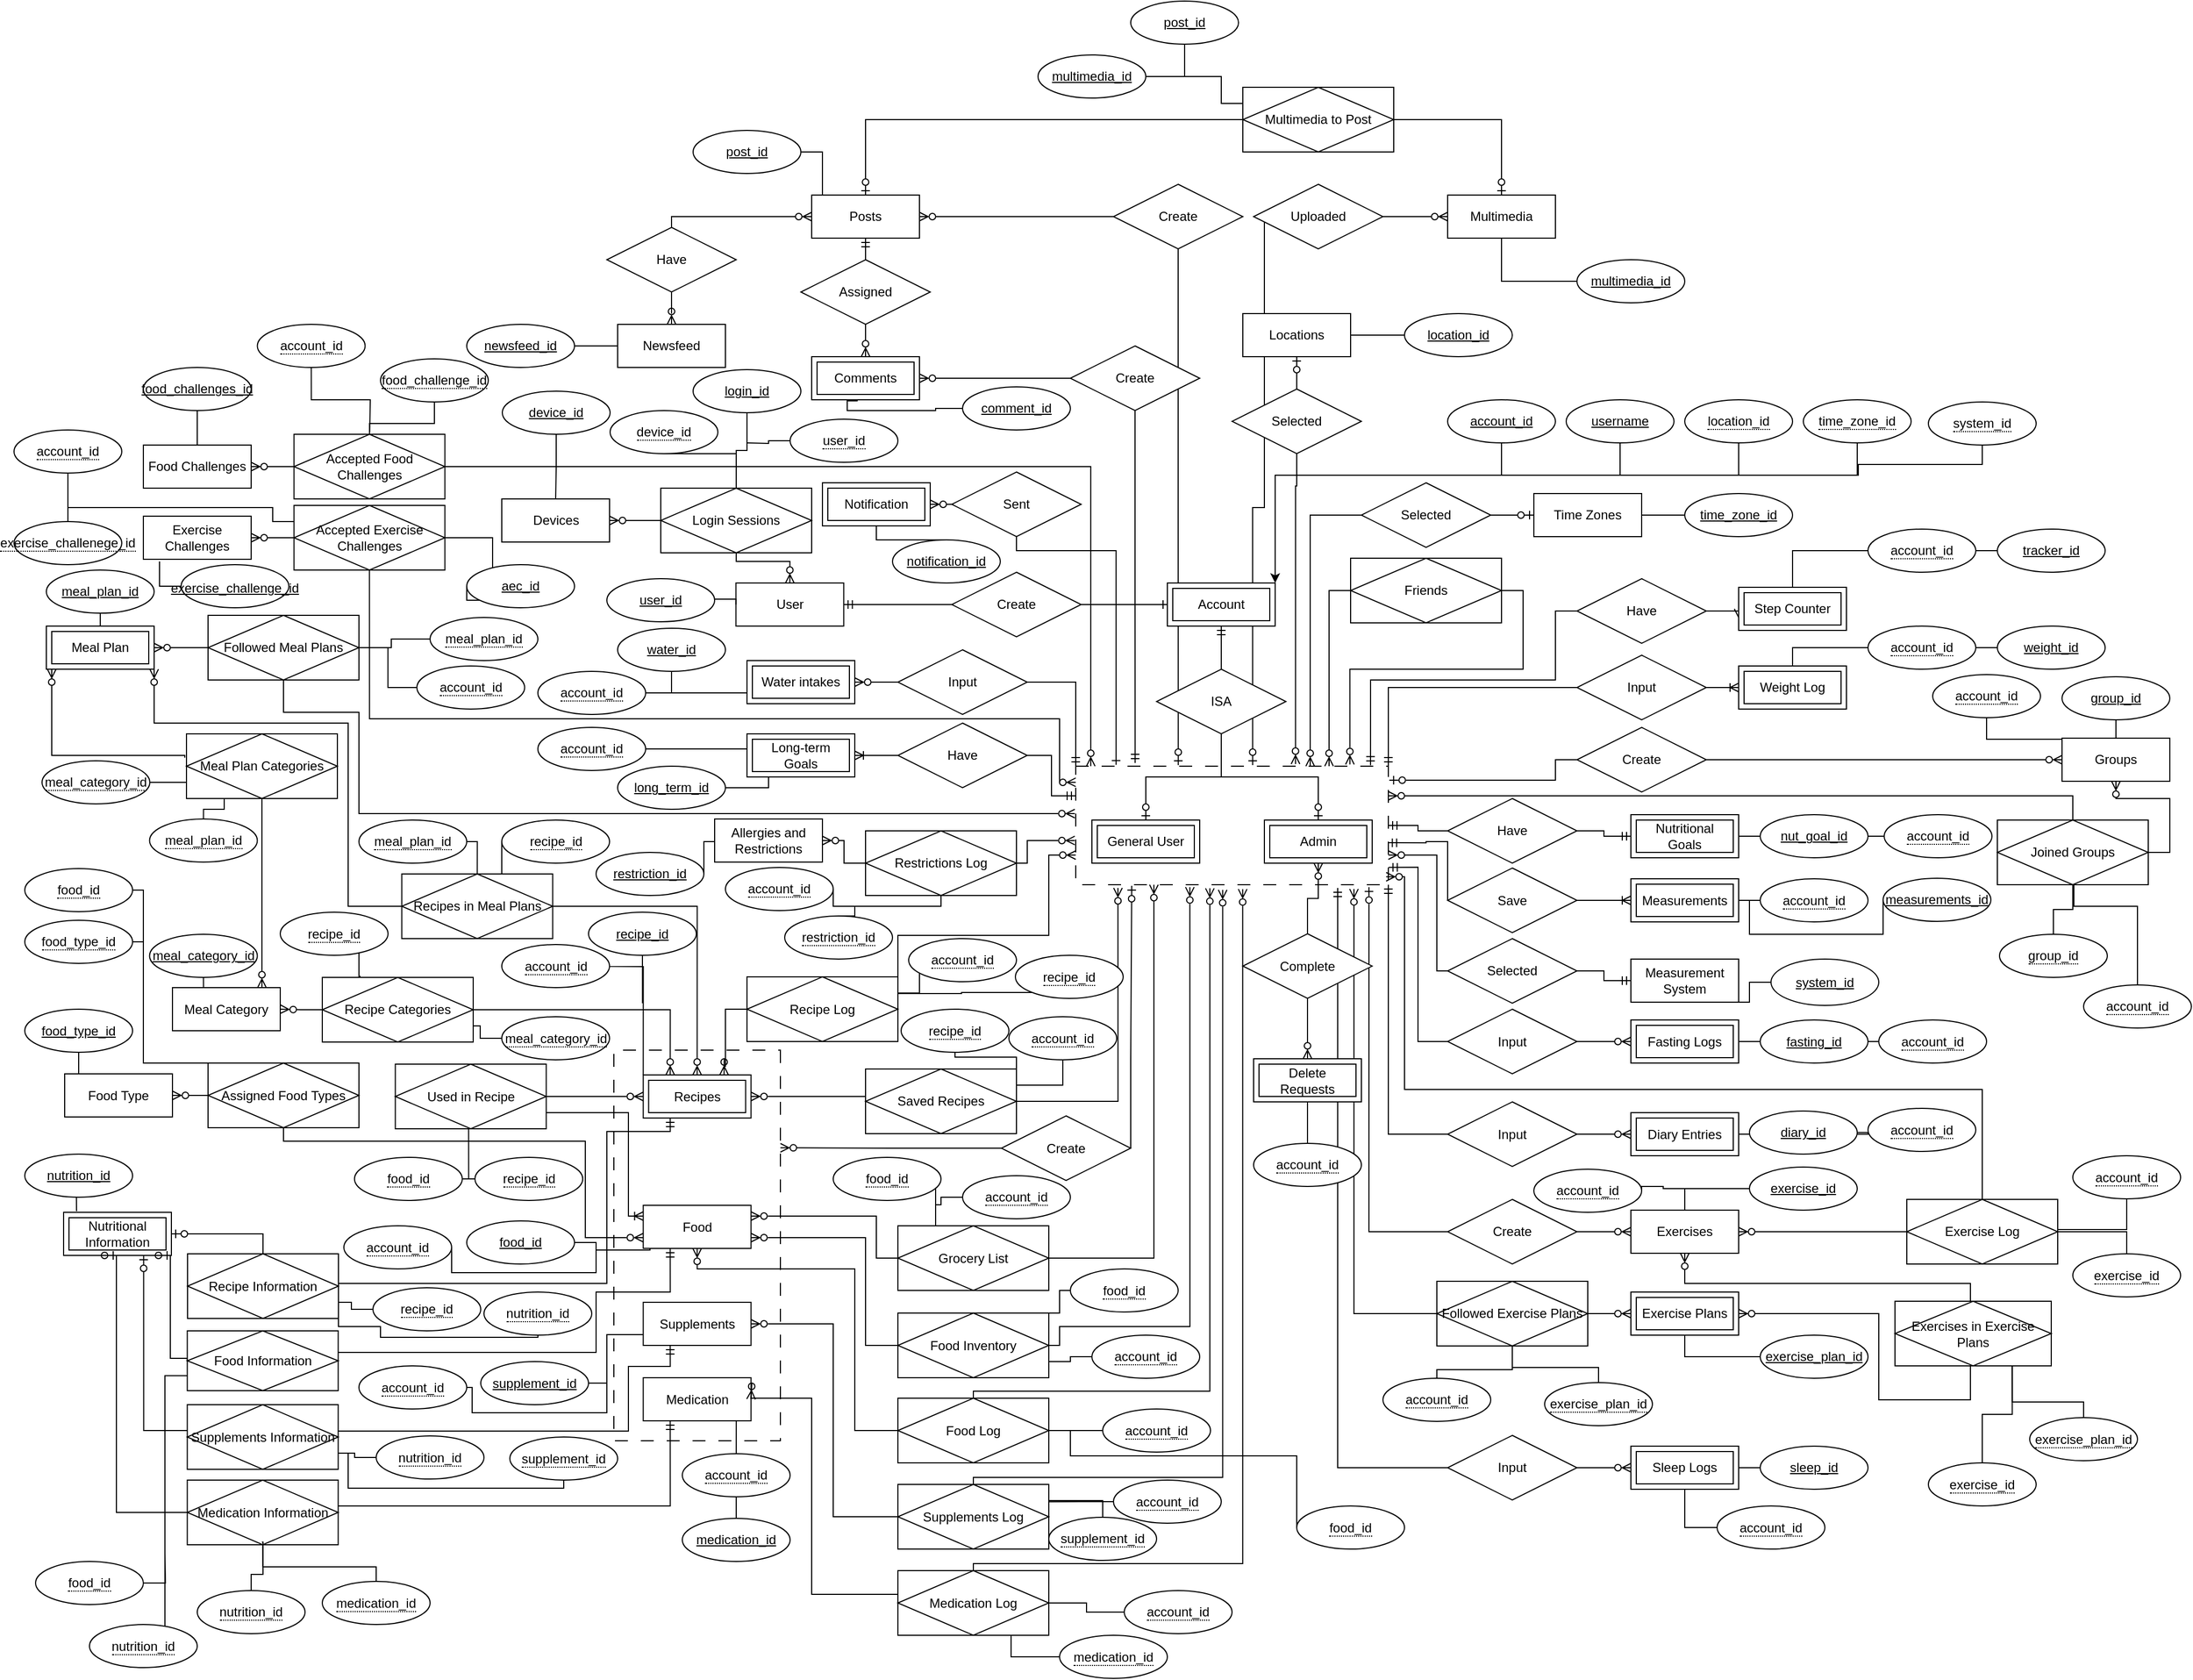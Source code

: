 <mxfile version="23.1.5" type="device">
  <diagram name="Page-1" id="FPmtGauOEdD1Re9bnc2V">
    <mxGraphModel dx="2247" dy="1533" grid="1" gridSize="10" guides="1" tooltips="1" connect="1" arrows="1" fold="1" page="1" pageScale="1" pageWidth="1100" pageHeight="850" math="0" shadow="0">
      <root>
        <mxCell id="0" />
        <mxCell id="1" parent="0" />
        <mxCell id="lQ856VbMLnPR7FZK5Fr0-1" value="User" style="whiteSpace=wrap;html=1;align=center;" parent="1" vertex="1">
          <mxGeometry x="-10.25" y="300" width="100" height="40" as="geometry" />
        </mxCell>
        <mxCell id="H2kWALHUpQaHUIlN6z7A-2" style="edgeStyle=orthogonalEdgeStyle;rounded=0;orthogonalLoop=1;jettySize=auto;html=1;exitX=1;exitY=0.5;exitDx=0;exitDy=0;entryX=0;entryY=0.5;entryDx=0;entryDy=0;endArrow=ERone;endFill=0;" parent="1" source="H2kWALHUpQaHUIlN6z7A-1" target="lQ856VbMLnPR7FZK5Fr0-2" edge="1">
          <mxGeometry relative="1" as="geometry" />
        </mxCell>
        <mxCell id="H2kWALHUpQaHUIlN6z7A-3" style="edgeStyle=orthogonalEdgeStyle;rounded=0;orthogonalLoop=1;jettySize=auto;html=1;exitX=0;exitY=0.5;exitDx=0;exitDy=0;entryX=1;entryY=0.5;entryDx=0;entryDy=0;endArrow=ERmandOne;endFill=0;" parent="1" source="H2kWALHUpQaHUIlN6z7A-1" target="lQ856VbMLnPR7FZK5Fr0-1" edge="1">
          <mxGeometry relative="1" as="geometry" />
        </mxCell>
        <mxCell id="32Z3iKF3l3qFzu09CNa0-4" style="edgeStyle=orthogonalEdgeStyle;rounded=0;orthogonalLoop=1;jettySize=auto;html=1;exitX=0.5;exitY=1;exitDx=0;exitDy=0;entryX=0.5;entryY=0;entryDx=0;entryDy=0;endArrow=ERzeroToOne;endFill=0;" parent="1" source="32Z3iKF3l3qFzu09CNa0-1" target="32Z3iKF3l3qFzu09CNa0-2" edge="1">
          <mxGeometry relative="1" as="geometry" />
        </mxCell>
        <mxCell id="32Z3iKF3l3qFzu09CNa0-5" style="edgeStyle=orthogonalEdgeStyle;rounded=0;orthogonalLoop=1;jettySize=auto;html=1;entryX=0.5;entryY=0;entryDx=0;entryDy=0;endArrow=ERzeroToOne;endFill=0;" parent="1" source="32Z3iKF3l3qFzu09CNa0-1" target="32Z3iKF3l3qFzu09CNa0-3" edge="1">
          <mxGeometry relative="1" as="geometry" />
        </mxCell>
        <mxCell id="32Z3iKF3l3qFzu09CNa0-6" style="edgeStyle=orthogonalEdgeStyle;rounded=0;orthogonalLoop=1;jettySize=auto;html=1;exitX=0.5;exitY=0;exitDx=0;exitDy=0;endArrow=ERmandOne;endFill=0;" parent="1" source="32Z3iKF3l3qFzu09CNa0-1" target="lQ856VbMLnPR7FZK5Fr0-2" edge="1">
          <mxGeometry relative="1" as="geometry" />
        </mxCell>
        <mxCell id="32Z3iKF3l3qFzu09CNa0-2" value="General User" style="shape=ext;margin=3;double=1;whiteSpace=wrap;html=1;align=center;" parent="1" vertex="1">
          <mxGeometry x="320" y="520" width="100" height="40" as="geometry" />
        </mxCell>
        <mxCell id="32Z3iKF3l3qFzu09CNa0-3" value="Admin" style="shape=ext;margin=3;double=1;whiteSpace=wrap;html=1;align=center;" parent="1" vertex="1">
          <mxGeometry x="480" y="520" width="100" height="40" as="geometry" />
        </mxCell>
        <mxCell id="32Z3iKF3l3qFzu09CNa0-7" value="" style="rounded=0;whiteSpace=wrap;html=1;fillColor=none;dashed=1;dashPattern=12 12;" parent="1" vertex="1">
          <mxGeometry x="305" y="470" width="290" height="110" as="geometry" />
        </mxCell>
        <mxCell id="32Z3iKF3l3qFzu09CNa0-12" style="edgeStyle=orthogonalEdgeStyle;rounded=0;orthogonalLoop=1;jettySize=auto;html=1;exitX=0;exitY=0.5;exitDx=0;exitDy=0;endArrow=ERzeroToMany;endFill=0;" parent="1" source="KZsEy8aUsTh1ePcl9788-27" target="Zpv9UvLriDffYdWMjb3y-1" edge="1">
          <mxGeometry relative="1" as="geometry">
            <mxPoint x="130" y="535" as="sourcePoint" />
            <mxPoint x="70" y="535" as="targetPoint" />
          </mxGeometry>
        </mxCell>
        <mxCell id="32Z3iKF3l3qFzu09CNa0-17" value="Long-term Goals" style="shape=ext;margin=3;double=1;whiteSpace=wrap;html=1;align=center;" parent="1" vertex="1">
          <mxGeometry y="440" width="100" height="40" as="geometry" />
        </mxCell>
        <mxCell id="32Z3iKF3l3qFzu09CNa0-18" style="edgeStyle=orthogonalEdgeStyle;rounded=0;orthogonalLoop=1;jettySize=auto;html=1;exitX=1;exitY=0.5;exitDx=0;exitDy=0;entryX=0;entryY=0.25;entryDx=0;entryDy=0;endArrow=ERmandOne;endFill=0;" parent="1" source="32Z3iKF3l3qFzu09CNa0-20" target="32Z3iKF3l3qFzu09CNa0-7" edge="1">
          <mxGeometry relative="1" as="geometry">
            <mxPoint x="305" y="450" as="targetPoint" />
          </mxGeometry>
        </mxCell>
        <mxCell id="32Z3iKF3l3qFzu09CNa0-19" style="edgeStyle=orthogonalEdgeStyle;rounded=0;orthogonalLoop=1;jettySize=auto;html=1;exitX=0;exitY=0.5;exitDx=0;exitDy=0;endArrow=ERoneToMany;endFill=0;" parent="1" source="32Z3iKF3l3qFzu09CNa0-20" target="32Z3iKF3l3qFzu09CNa0-17" edge="1">
          <mxGeometry relative="1" as="geometry" />
        </mxCell>
        <mxCell id="32Z3iKF3l3qFzu09CNa0-20" value="Have" style="shape=rhombus;perimeter=rhombusPerimeter;whiteSpace=wrap;html=1;align=center;" parent="1" vertex="1">
          <mxGeometry x="140" y="430" width="120" height="60" as="geometry" />
        </mxCell>
        <mxCell id="32Z3iKF3l3qFzu09CNa0-27" style="edgeStyle=orthogonalEdgeStyle;rounded=0;orthogonalLoop=1;jettySize=auto;html=1;exitX=1;exitY=0.5;exitDx=0;exitDy=0;entryX=0;entryY=0.5;entryDx=0;entryDy=0;endArrow=ERmandOne;endFill=0;" parent="1" source="32Z3iKF3l3qFzu09CNa0-25" target="32Z3iKF3l3qFzu09CNa0-26" edge="1">
          <mxGeometry relative="1" as="geometry" />
        </mxCell>
        <mxCell id="32Z3iKF3l3qFzu09CNa0-28" style="edgeStyle=orthogonalEdgeStyle;rounded=0;orthogonalLoop=1;jettySize=auto;html=1;exitX=0;exitY=0.5;exitDx=0;exitDy=0;endArrow=ERmandOne;endFill=0;" parent="1" source="32Z3iKF3l3qFzu09CNa0-25" target="32Z3iKF3l3qFzu09CNa0-7" edge="1">
          <mxGeometry relative="1" as="geometry" />
        </mxCell>
        <mxCell id="32Z3iKF3l3qFzu09CNa0-26" value="Nutritional Goals" style="shape=ext;margin=3;double=1;whiteSpace=wrap;html=1;align=center;" parent="1" vertex="1">
          <mxGeometry x="820" y="515" width="100" height="40" as="geometry" />
        </mxCell>
        <mxCell id="32Z3iKF3l3qFzu09CNa0-29" style="edgeStyle=orthogonalEdgeStyle;rounded=0;orthogonalLoop=1;jettySize=auto;html=1;exitX=1;exitY=0.5;exitDx=0;exitDy=0;entryX=0;entryY=0.5;entryDx=0;entryDy=0;endArrow=ERoneToMany;endFill=0;" parent="1" source="32Z3iKF3l3qFzu09CNa0-31" target="32Z3iKF3l3qFzu09CNa0-32" edge="1">
          <mxGeometry relative="1" as="geometry" />
        </mxCell>
        <mxCell id="32Z3iKF3l3qFzu09CNa0-30" style="edgeStyle=orthogonalEdgeStyle;rounded=0;orthogonalLoop=1;jettySize=auto;html=1;exitX=0;exitY=0.5;exitDx=0;exitDy=0;endArrow=ERmandOne;endFill=0;entryX=1;entryY=0;entryDx=0;entryDy=0;" parent="1" source="32Z3iKF3l3qFzu09CNa0-31" target="32Z3iKF3l3qFzu09CNa0-7" edge="1">
          <mxGeometry relative="1" as="geometry">
            <mxPoint x="590" y="450" as="targetPoint" />
          </mxGeometry>
        </mxCell>
        <mxCell id="32Z3iKF3l3qFzu09CNa0-31" value="Input" style="shape=rhombus;perimeter=rhombusPerimeter;whiteSpace=wrap;html=1;align=center;" parent="1" vertex="1">
          <mxGeometry x="770" y="367" width="120" height="60" as="geometry" />
        </mxCell>
        <mxCell id="32Z3iKF3l3qFzu09CNa0-32" value="Weight Log" style="shape=ext;margin=3;double=1;whiteSpace=wrap;html=1;align=center;" parent="1" vertex="1">
          <mxGeometry x="920" y="377" width="100" height="40" as="geometry" />
        </mxCell>
        <mxCell id="32Z3iKF3l3qFzu09CNa0-33" style="edgeStyle=orthogonalEdgeStyle;rounded=0;orthogonalLoop=1;jettySize=auto;html=1;exitX=1;exitY=0.5;exitDx=0;exitDy=0;entryX=0;entryY=0.5;entryDx=0;entryDy=0;endArrow=ERzeroToMany;endFill=0;" parent="1" source="32Z3iKF3l3qFzu09CNa0-35" target="32Z3iKF3l3qFzu09CNa0-36" edge="1">
          <mxGeometry relative="1" as="geometry" />
        </mxCell>
        <mxCell id="32Z3iKF3l3qFzu09CNa0-34" style="edgeStyle=orthogonalEdgeStyle;rounded=0;orthogonalLoop=1;jettySize=auto;html=1;exitX=0;exitY=0.5;exitDx=0;exitDy=0;endArrow=ERmandOne;endFill=0;entryX=1.001;entryY=0.853;entryDx=0;entryDy=0;entryPerimeter=0;" parent="1" source="32Z3iKF3l3qFzu09CNa0-35" target="32Z3iKF3l3qFzu09CNa0-7" edge="1">
          <mxGeometry relative="1" as="geometry">
            <mxPoint x="620" y="590" as="targetPoint" />
          </mxGeometry>
        </mxCell>
        <mxCell id="32Z3iKF3l3qFzu09CNa0-35" value="Input" style="shape=rhombus;perimeter=rhombusPerimeter;whiteSpace=wrap;html=1;align=center;" parent="1" vertex="1">
          <mxGeometry x="650" y="695.5" width="120" height="60" as="geometry" />
        </mxCell>
        <mxCell id="32Z3iKF3l3qFzu09CNa0-36" value="Fasting Logs" style="shape=ext;margin=3;double=1;whiteSpace=wrap;html=1;align=center;" parent="1" vertex="1">
          <mxGeometry x="820" y="705.5" width="100" height="40" as="geometry" />
        </mxCell>
        <mxCell id="32Z3iKF3l3qFzu09CNa0-37" style="edgeStyle=orthogonalEdgeStyle;rounded=0;orthogonalLoop=1;jettySize=auto;html=1;exitX=1;exitY=0.5;exitDx=0;exitDy=0;entryX=0;entryY=0.5;entryDx=0;entryDy=0;endArrow=ERzeroToMany;endFill=0;" parent="1" source="32Z3iKF3l3qFzu09CNa0-39" target="32Z3iKF3l3qFzu09CNa0-40" edge="1">
          <mxGeometry relative="1" as="geometry" />
        </mxCell>
        <mxCell id="32Z3iKF3l3qFzu09CNa0-38" style="edgeStyle=orthogonalEdgeStyle;rounded=0;orthogonalLoop=1;jettySize=auto;html=1;exitX=0;exitY=0.5;exitDx=0;exitDy=0;endArrow=ERmandOne;endFill=0;entryX=1;entryY=1;entryDx=0;entryDy=0;" parent="1" source="32Z3iKF3l3qFzu09CNa0-39" target="32Z3iKF3l3qFzu09CNa0-7" edge="1">
          <mxGeometry relative="1" as="geometry">
            <mxPoint x="595" y="590" as="targetPoint" />
          </mxGeometry>
        </mxCell>
        <mxCell id="32Z3iKF3l3qFzu09CNa0-39" value="Input" style="shape=rhombus;perimeter=rhombusPerimeter;whiteSpace=wrap;html=1;align=center;" parent="1" vertex="1">
          <mxGeometry x="650" y="781.5" width="120" height="60" as="geometry" />
        </mxCell>
        <mxCell id="32Z3iKF3l3qFzu09CNa0-40" value="Diary Entries" style="shape=ext;margin=3;double=1;whiteSpace=wrap;html=1;align=center;" parent="1" vertex="1">
          <mxGeometry x="820" y="791.5" width="100" height="40" as="geometry" />
        </mxCell>
        <mxCell id="32Z3iKF3l3qFzu09CNa0-49" value="Water intakes" style="shape=ext;margin=3;double=1;whiteSpace=wrap;html=1;align=center;" parent="1" vertex="1">
          <mxGeometry y="372" width="100" height="40" as="geometry" />
        </mxCell>
        <mxCell id="32Z3iKF3l3qFzu09CNa0-50" style="edgeStyle=orthogonalEdgeStyle;rounded=0;orthogonalLoop=1;jettySize=auto;html=1;exitX=1;exitY=0.5;exitDx=0;exitDy=0;entryX=0;entryY=0;entryDx=0;entryDy=0;endArrow=ERmandOne;endFill=0;" parent="1" source="32Z3iKF3l3qFzu09CNa0-52" target="32Z3iKF3l3qFzu09CNa0-7" edge="1">
          <mxGeometry relative="1" as="geometry">
            <mxPoint x="305" y="440" as="targetPoint" />
          </mxGeometry>
        </mxCell>
        <mxCell id="32Z3iKF3l3qFzu09CNa0-51" style="edgeStyle=orthogonalEdgeStyle;rounded=0;orthogonalLoop=1;jettySize=auto;html=1;exitX=0;exitY=0.5;exitDx=0;exitDy=0;endArrow=ERzeroToMany;endFill=0;" parent="1" source="32Z3iKF3l3qFzu09CNa0-52" target="32Z3iKF3l3qFzu09CNa0-49" edge="1">
          <mxGeometry relative="1" as="geometry" />
        </mxCell>
        <mxCell id="32Z3iKF3l3qFzu09CNa0-52" value="Input" style="shape=rhombus;perimeter=rhombusPerimeter;whiteSpace=wrap;html=1;align=center;" parent="1" vertex="1">
          <mxGeometry x="140" y="362" width="120" height="60" as="geometry" />
        </mxCell>
        <mxCell id="32Z3iKF3l3qFzu09CNa0-57" value="Food" style="whiteSpace=wrap;html=1;align=center;" parent="1" vertex="1">
          <mxGeometry x="-96.25" y="877.5" width="100" height="40" as="geometry" />
        </mxCell>
        <mxCell id="32Z3iKF3l3qFzu09CNa0-61" value="Supplements" style="whiteSpace=wrap;html=1;align=center;" parent="1" vertex="1">
          <mxGeometry x="-96.25" y="967.5" width="100" height="40" as="geometry" />
        </mxCell>
        <mxCell id="32Z3iKF3l3qFzu09CNa0-62" value="Medication" style="whiteSpace=wrap;html=1;align=center;" parent="1" vertex="1">
          <mxGeometry x="-96.25" y="1037.5" width="100" height="40" as="geometry" />
        </mxCell>
        <mxCell id="32Z3iKF3l3qFzu09CNa0-75" style="edgeStyle=orthogonalEdgeStyle;rounded=0;orthogonalLoop=1;jettySize=auto;html=1;exitX=0;exitY=0.5;exitDx=0;exitDy=0;entryX=0.25;entryY=0;entryDx=0;entryDy=0;endArrow=ERzeroToMany;endFill=0;" parent="1" source="32Z3iKF3l3qFzu09CNa0-71" target="32Z3iKF3l3qFzu09CNa0-72" edge="1">
          <mxGeometry relative="1" as="geometry" />
        </mxCell>
        <mxCell id="Ubex0Ra7HCPxJ83cHDF8-99" style="edgeStyle=orthogonalEdgeStyle;rounded=0;orthogonalLoop=1;jettySize=auto;html=1;exitX=1;exitY=0.5;exitDx=0;exitDy=0;entryX=0.179;entryY=1.009;entryDx=0;entryDy=0;endArrow=ERzeroToOne;endFill=0;entryPerimeter=0;" parent="1" source="32Z3iKF3l3qFzu09CNa0-71" target="32Z3iKF3l3qFzu09CNa0-7" edge="1">
          <mxGeometry relative="1" as="geometry">
            <Array as="points">
              <mxPoint x="357" y="743" />
            </Array>
          </mxGeometry>
        </mxCell>
        <mxCell id="32Z3iKF3l3qFzu09CNa0-72" value="" style="rounded=0;whiteSpace=wrap;html=1;fillColor=none;dashed=1;dashPattern=12 12;rotation=90;" parent="1" vertex="1">
          <mxGeometry x="-227.5" y="837.5" width="362.5" height="154.5" as="geometry" />
        </mxCell>
        <mxCell id="Ubex0Ra7HCPxJ83cHDF8-15" style="edgeStyle=orthogonalEdgeStyle;rounded=0;orthogonalLoop=1;jettySize=auto;html=1;exitX=0;exitY=0.5;exitDx=0;exitDy=0;entryX=1;entryY=0.5;entryDx=0;entryDy=0;endArrow=ERzeroToMany;endFill=0;" parent="1" source="Ubex0Ra7HCPxJ83cHDF8-1" target="Ubex0Ra7HCPxJ83cHDF8-13" edge="1">
          <mxGeometry relative="1" as="geometry">
            <Array as="points">
              <mxPoint x="110" y="776.5" />
            </Array>
          </mxGeometry>
        </mxCell>
        <mxCell id="Ubex0Ra7HCPxJ83cHDF8-1" value="Saved Recipes" style="shape=associativeEntity;whiteSpace=wrap;html=1;align=center;" parent="1" vertex="1">
          <mxGeometry x="110" y="751" width="140" height="60" as="geometry" />
        </mxCell>
        <mxCell id="Ubex0Ra7HCPxJ83cHDF8-4" style="edgeStyle=orthogonalEdgeStyle;rounded=0;orthogonalLoop=1;jettySize=auto;html=1;exitX=1;exitY=0.5;exitDx=0;exitDy=0;entryX=0.135;entryY=1.027;entryDx=0;entryDy=0;entryPerimeter=0;endArrow=ERzeroToMany;endFill=0;" parent="1" source="Ubex0Ra7HCPxJ83cHDF8-1" target="32Z3iKF3l3qFzu09CNa0-7" edge="1">
          <mxGeometry relative="1" as="geometry" />
        </mxCell>
        <mxCell id="Ubex0Ra7HCPxJ83cHDF8-7" style="edgeStyle=orthogonalEdgeStyle;rounded=0;orthogonalLoop=1;jettySize=auto;html=1;exitX=1;exitY=0.5;exitDx=0;exitDy=0;entryX=0;entryY=0.5;entryDx=0;entryDy=0;endArrow=ERzeroToMany;endFill=0;" parent="1" source="Ubex0Ra7HCPxJ83cHDF8-5" target="Ubex0Ra7HCPxJ83cHDF8-12" edge="1">
          <mxGeometry relative="1" as="geometry">
            <mxPoint x="820" y="902" as="targetPoint" />
          </mxGeometry>
        </mxCell>
        <mxCell id="Ubex0Ra7HCPxJ83cHDF8-5" value="Create" style="shape=rhombus;perimeter=rhombusPerimeter;whiteSpace=wrap;html=1;align=center;" parent="1" vertex="1">
          <mxGeometry x="650" y="872" width="120" height="60" as="geometry" />
        </mxCell>
        <mxCell id="Ubex0Ra7HCPxJ83cHDF8-8" style="edgeStyle=orthogonalEdgeStyle;rounded=0;orthogonalLoop=1;jettySize=auto;html=1;exitX=0;exitY=0.5;exitDx=0;exitDy=0;entryX=0.938;entryY=1.02;entryDx=0;entryDy=0;entryPerimeter=0;endArrow=ERzeroToOne;endFill=0;" parent="1" source="Ubex0Ra7HCPxJ83cHDF8-5" target="32Z3iKF3l3qFzu09CNa0-7" edge="1">
          <mxGeometry relative="1" as="geometry" />
        </mxCell>
        <mxCell id="Ubex0Ra7HCPxJ83cHDF8-12" value="Exercises" style="whiteSpace=wrap;html=1;align=center;" parent="1" vertex="1">
          <mxGeometry x="820" y="882" width="100" height="40" as="geometry" />
        </mxCell>
        <mxCell id="Ubex0Ra7HCPxJ83cHDF8-13" value="Recipes" style="shape=ext;margin=3;double=1;whiteSpace=wrap;html=1;align=center;" parent="1" vertex="1">
          <mxGeometry x="-96.25" y="756.5" width="100" height="40" as="geometry" />
        </mxCell>
        <mxCell id="Ubex0Ra7HCPxJ83cHDF8-20" value="Meal Plan" style="shape=ext;margin=3;double=1;whiteSpace=wrap;html=1;align=center;" parent="1" vertex="1">
          <mxGeometry x="-650" y="340" width="100" height="40" as="geometry" />
        </mxCell>
        <mxCell id="Ubex0Ra7HCPxJ83cHDF8-26" style="edgeStyle=orthogonalEdgeStyle;rounded=0;orthogonalLoop=1;jettySize=auto;html=1;entryX=1;entryY=0.5;entryDx=0;entryDy=0;endArrow=ERzeroToMany;endFill=0;" parent="1" source="Ubex0Ra7HCPxJ83cHDF8-21" target="Ubex0Ra7HCPxJ83cHDF8-20" edge="1">
          <mxGeometry relative="1" as="geometry" />
        </mxCell>
        <mxCell id="Ubex0Ra7HCPxJ83cHDF8-21" value="Followed Meal Plans" style="shape=associativeEntity;whiteSpace=wrap;html=1;align=center;" parent="1" vertex="1">
          <mxGeometry x="-500" y="330" width="140" height="60" as="geometry" />
        </mxCell>
        <mxCell id="Ubex0Ra7HCPxJ83cHDF8-27" value="Exercise Plans" style="shape=ext;margin=3;double=1;whiteSpace=wrap;html=1;align=center;" parent="1" vertex="1">
          <mxGeometry x="820" y="958" width="100" height="40" as="geometry" />
        </mxCell>
        <mxCell id="Ubex0Ra7HCPxJ83cHDF8-31" style="edgeStyle=orthogonalEdgeStyle;rounded=0;orthogonalLoop=1;jettySize=auto;html=1;exitX=1;exitY=0.5;exitDx=0;exitDy=0;entryX=0;entryY=0.5;entryDx=0;entryDy=0;endArrow=ERzeroToMany;endFill=0;" parent="1" source="Ubex0Ra7HCPxJ83cHDF8-29" target="Ubex0Ra7HCPxJ83cHDF8-27" edge="1">
          <mxGeometry relative="1" as="geometry" />
        </mxCell>
        <mxCell id="Ubex0Ra7HCPxJ83cHDF8-29" value="Followed Exercise Plans" style="shape=associativeEntity;whiteSpace=wrap;html=1;align=center;" parent="1" vertex="1">
          <mxGeometry x="640" y="948" width="140" height="60" as="geometry" />
        </mxCell>
        <mxCell id="Ubex0Ra7HCPxJ83cHDF8-32" style="edgeStyle=orthogonalEdgeStyle;rounded=0;orthogonalLoop=1;jettySize=auto;html=1;exitX=0;exitY=0.5;exitDx=0;exitDy=0;endArrow=ERzeroToMany;endFill=0;entryX=0.89;entryY=1.036;entryDx=0;entryDy=0;entryPerimeter=0;" parent="1" source="Ubex0Ra7HCPxJ83cHDF8-29" target="32Z3iKF3l3qFzu09CNa0-7" edge="1">
          <mxGeometry relative="1" as="geometry">
            <mxPoint x="559" y="610" as="targetPoint" />
            <mxPoint x="640" y="880" as="sourcePoint" />
          </mxGeometry>
        </mxCell>
        <mxCell id="Ubex0Ra7HCPxJ83cHDF8-34" style="edgeStyle=orthogonalEdgeStyle;rounded=0;orthogonalLoop=1;jettySize=auto;html=1;exitX=0;exitY=0.5;exitDx=0;exitDy=0;endArrow=ERzeroToMany;endFill=0;" parent="1" source="Ubex0Ra7HCPxJ83cHDF8-33" target="32Z3iKF3l3qFzu09CNa0-7" edge="1">
          <mxGeometry relative="1" as="geometry">
            <mxPoint x="523" y="470" as="targetPoint" />
            <Array as="points">
              <mxPoint x="540" y="307" />
            </Array>
          </mxGeometry>
        </mxCell>
        <mxCell id="Ubex0Ra7HCPxJ83cHDF8-33" value="Friends" style="shape=associativeEntity;whiteSpace=wrap;html=1;align=center;" parent="1" vertex="1">
          <mxGeometry x="560" y="277" width="140" height="60" as="geometry" />
        </mxCell>
        <mxCell id="Ubex0Ra7HCPxJ83cHDF8-35" style="edgeStyle=orthogonalEdgeStyle;rounded=0;orthogonalLoop=1;jettySize=auto;html=1;exitX=1;exitY=0.5;exitDx=0;exitDy=0;entryX=0.877;entryY=-0.015;entryDx=0;entryDy=0;entryPerimeter=0;endArrow=ERzeroToMany;endFill=0;" parent="1" source="Ubex0Ra7HCPxJ83cHDF8-33" target="32Z3iKF3l3qFzu09CNa0-7" edge="1">
          <mxGeometry relative="1" as="geometry">
            <Array as="points">
              <mxPoint x="720" y="307" />
              <mxPoint x="720" y="380" />
              <mxPoint x="559" y="380" />
            </Array>
          </mxGeometry>
        </mxCell>
        <mxCell id="Ubex0Ra7HCPxJ83cHDF8-57" style="edgeStyle=orthogonalEdgeStyle;rounded=0;orthogonalLoop=1;jettySize=auto;html=1;exitX=1;exitY=0.5;exitDx=0;exitDy=0;entryX=0;entryY=0.5;entryDx=0;entryDy=0;endArrow=ERmany;endFill=0;" parent="1" source="Ubex0Ra7HCPxJ83cHDF8-58" target="Ubex0Ra7HCPxJ83cHDF8-59" edge="1">
          <mxGeometry relative="1" as="geometry" />
        </mxCell>
        <mxCell id="Ubex0Ra7HCPxJ83cHDF8-60" style="edgeStyle=orthogonalEdgeStyle;rounded=0;orthogonalLoop=1;jettySize=auto;html=1;entryX=0.943;entryY=-0.008;entryDx=0;entryDy=0;entryPerimeter=0;endArrow=ERmandOne;endFill=0;exitX=0;exitY=0.5;exitDx=0;exitDy=0;" parent="1" source="Ubex0Ra7HCPxJ83cHDF8-58" target="32Z3iKF3l3qFzu09CNa0-7" edge="1">
          <mxGeometry relative="1" as="geometry">
            <mxPoint x="580" y="400" as="targetPoint" />
            <Array as="points">
              <mxPoint x="750" y="326" />
              <mxPoint x="750" y="390" />
              <mxPoint x="579" y="390" />
            </Array>
          </mxGeometry>
        </mxCell>
        <mxCell id="Ubex0Ra7HCPxJ83cHDF8-58" value="Have" style="shape=rhombus;perimeter=rhombusPerimeter;whiteSpace=wrap;html=1;align=center;" parent="1" vertex="1">
          <mxGeometry x="770" y="296" width="120" height="60" as="geometry" />
        </mxCell>
        <mxCell id="Ubex0Ra7HCPxJ83cHDF8-59" value="Step Counter" style="shape=ext;margin=3;double=1;whiteSpace=wrap;html=1;align=center;" parent="1" vertex="1">
          <mxGeometry x="920" y="304" width="100" height="40" as="geometry" />
        </mxCell>
        <mxCell id="Ubex0Ra7HCPxJ83cHDF8-61" style="edgeStyle=orthogonalEdgeStyle;rounded=0;orthogonalLoop=1;jettySize=auto;html=1;exitX=1;exitY=0.5;exitDx=0;exitDy=0;entryX=0;entryY=0.5;entryDx=0;entryDy=0;endArrow=ERzeroToMany;endFill=0;" parent="1" source="Ubex0Ra7HCPxJ83cHDF8-63" target="Ubex0Ra7HCPxJ83cHDF8-64" edge="1">
          <mxGeometry relative="1" as="geometry" />
        </mxCell>
        <mxCell id="Ubex0Ra7HCPxJ83cHDF8-62" style="edgeStyle=orthogonalEdgeStyle;rounded=0;orthogonalLoop=1;jettySize=auto;html=1;exitX=0;exitY=0.5;exitDx=0;exitDy=0;endArrow=ERmandOne;endFill=0;entryX=0.838;entryY=1.027;entryDx=0;entryDy=0;entryPerimeter=0;" parent="1" source="Ubex0Ra7HCPxJ83cHDF8-63" target="32Z3iKF3l3qFzu09CNa0-7" edge="1">
          <mxGeometry relative="1" as="geometry">
            <mxPoint x="520" y="947" as="targetPoint" />
          </mxGeometry>
        </mxCell>
        <mxCell id="Ubex0Ra7HCPxJ83cHDF8-63" value="Input" style="shape=rhombus;perimeter=rhombusPerimeter;whiteSpace=wrap;html=1;align=center;" parent="1" vertex="1">
          <mxGeometry x="650" y="1091" width="120" height="60" as="geometry" />
        </mxCell>
        <mxCell id="Ubex0Ra7HCPxJ83cHDF8-64" value="Sleep Logs" style="shape=ext;margin=3;double=1;whiteSpace=wrap;html=1;align=center;" parent="1" vertex="1">
          <mxGeometry x="820" y="1101" width="100" height="40" as="geometry" />
        </mxCell>
        <mxCell id="Ubex0Ra7HCPxJ83cHDF8-75" style="edgeStyle=orthogonalEdgeStyle;rounded=0;orthogonalLoop=1;jettySize=auto;html=1;exitX=0;exitY=0.5;exitDx=0;exitDy=0;entryX=1;entryY=0.5;entryDx=0;entryDy=0;endArrow=ERzeroToMany;endFill=0;" parent="1" source="Ubex0Ra7HCPxJ83cHDF8-72" target="9misM1SqA0BYNmYFmZ5R-15" edge="1">
          <mxGeometry relative="1" as="geometry">
            <mxPoint x="170" y="227" as="targetPoint" />
          </mxGeometry>
        </mxCell>
        <mxCell id="Ubex0Ra7HCPxJ83cHDF8-72" value="Sent" style="shape=rhombus;perimeter=rhombusPerimeter;whiteSpace=wrap;html=1;align=center;" parent="1" vertex="1">
          <mxGeometry x="190" y="197" width="120" height="60" as="geometry" />
        </mxCell>
        <mxCell id="Ubex0Ra7HCPxJ83cHDF8-76" value="Food Challenges" style="whiteSpace=wrap;html=1;align=center;" parent="1" vertex="1">
          <mxGeometry x="-560" y="172" width="100" height="40" as="geometry" />
        </mxCell>
        <mxCell id="Ubex0Ra7HCPxJ83cHDF8-78" style="edgeStyle=orthogonalEdgeStyle;rounded=0;orthogonalLoop=1;jettySize=auto;html=1;exitX=0;exitY=0.5;exitDx=0;exitDy=0;entryX=1;entryY=0.5;entryDx=0;entryDy=0;endArrow=ERzeroToMany;endFill=0;" parent="1" source="Ubex0Ra7HCPxJ83cHDF8-77" target="Ubex0Ra7HCPxJ83cHDF8-76" edge="1">
          <mxGeometry relative="1" as="geometry" />
        </mxCell>
        <mxCell id="Ubex0Ra7HCPxJ83cHDF8-79" style="edgeStyle=orthogonalEdgeStyle;rounded=0;orthogonalLoop=1;jettySize=auto;html=1;exitX=1;exitY=0.5;exitDx=0;exitDy=0;entryX=0.048;entryY=0;entryDx=0;entryDy=0;entryPerimeter=0;endArrow=ERzeroToMany;endFill=0;" parent="1" source="Ubex0Ra7HCPxJ83cHDF8-77" target="32Z3iKF3l3qFzu09CNa0-7" edge="1">
          <mxGeometry relative="1" as="geometry">
            <mxPoint x="320" y="360" as="targetPoint" />
            <Array as="points">
              <mxPoint x="319" y="192" />
            </Array>
          </mxGeometry>
        </mxCell>
        <mxCell id="Ubex0Ra7HCPxJ83cHDF8-77" value="Accepted Food Challenges" style="shape=associativeEntity;whiteSpace=wrap;html=1;align=center;" parent="1" vertex="1">
          <mxGeometry x="-420.25" y="162" width="140" height="60" as="geometry" />
        </mxCell>
        <mxCell id="Ubex0Ra7HCPxJ83cHDF8-80" value="Exercise Challenges" style="whiteSpace=wrap;html=1;align=center;" parent="1" vertex="1">
          <mxGeometry x="-560" y="238" width="100" height="40" as="geometry" />
        </mxCell>
        <mxCell id="Ubex0Ra7HCPxJ83cHDF8-81" style="edgeStyle=orthogonalEdgeStyle;rounded=0;orthogonalLoop=1;jettySize=auto;html=1;exitX=0;exitY=0.5;exitDx=0;exitDy=0;entryX=1;entryY=0.5;entryDx=0;entryDy=0;endArrow=ERzeroToMany;endFill=0;" parent="1" source="Ubex0Ra7HCPxJ83cHDF8-83" target="Ubex0Ra7HCPxJ83cHDF8-80" edge="1">
          <mxGeometry relative="1" as="geometry" />
        </mxCell>
        <mxCell id="Ubex0Ra7HCPxJ83cHDF8-83" value="Accepted Exercise Challenges" style="shape=associativeEntity;whiteSpace=wrap;html=1;align=center;" parent="1" vertex="1">
          <mxGeometry x="-420.25" y="228" width="140" height="60" as="geometry" />
        </mxCell>
        <mxCell id="Ubex0Ra7HCPxJ83cHDF8-85" value="Time Zones" style="whiteSpace=wrap;html=1;align=center;" parent="1" vertex="1">
          <mxGeometry x="730" y="217" width="100" height="40" as="geometry" />
        </mxCell>
        <mxCell id="Ubex0Ra7HCPxJ83cHDF8-87" style="edgeStyle=orthogonalEdgeStyle;rounded=0;orthogonalLoop=1;jettySize=auto;html=1;entryX=0;entryY=0.5;entryDx=0;entryDy=0;endArrow=ERzeroToOne;endFill=0;exitX=1;exitY=0.5;exitDx=0;exitDy=0;" parent="1" source="0hOv-4cGE1IFnxYp0O-4-39" target="Ubex0Ra7HCPxJ83cHDF8-85" edge="1">
          <mxGeometry relative="1" as="geometry">
            <mxPoint x="700" y="237" as="sourcePoint" />
          </mxGeometry>
        </mxCell>
        <mxCell id="Ubex0Ra7HCPxJ83cHDF8-89" style="edgeStyle=orthogonalEdgeStyle;rounded=0;orthogonalLoop=1;jettySize=auto;html=1;entryX=0.75;entryY=0;entryDx=0;entryDy=0;endArrow=ERzeroToMany;endFill=0;exitX=0;exitY=0.5;exitDx=0;exitDy=0;" parent="1" source="0hOv-4cGE1IFnxYp0O-4-39" target="32Z3iKF3l3qFzu09CNa0-7" edge="1">
          <mxGeometry relative="1" as="geometry">
            <mxPoint x="560" y="260" as="sourcePoint" />
          </mxGeometry>
        </mxCell>
        <mxCell id="Ubex0Ra7HCPxJ83cHDF8-92" style="edgeStyle=orthogonalEdgeStyle;rounded=0;orthogonalLoop=1;jettySize=auto;html=1;entryX=0.5;entryY=1;entryDx=0;entryDy=0;endArrow=ERzeroToOne;endFill=0;exitX=0.5;exitY=0;exitDx=0;exitDy=0;" parent="1" source="0hOv-4cGE1IFnxYp0O-4-41" target="Ubex0Ra7HCPxJ83cHDF8-91" edge="1">
          <mxGeometry relative="1" as="geometry">
            <mxPoint x="510" y="140" as="sourcePoint" />
          </mxGeometry>
        </mxCell>
        <mxCell id="Ubex0Ra7HCPxJ83cHDF8-93" style="edgeStyle=orthogonalEdgeStyle;rounded=0;orthogonalLoop=1;jettySize=auto;html=1;exitX=0.5;exitY=1;exitDx=0;exitDy=0;entryX=0.703;entryY=-0.018;entryDx=0;entryDy=0;entryPerimeter=0;endArrow=ERzeroToMany;endFill=0;" parent="1" source="0hOv-4cGE1IFnxYp0O-4-41" target="32Z3iKF3l3qFzu09CNa0-7" edge="1">
          <mxGeometry relative="1" as="geometry">
            <Array as="points">
              <mxPoint x="509" y="210" />
            </Array>
            <mxPoint x="510" y="200" as="sourcePoint" />
          </mxGeometry>
        </mxCell>
        <mxCell id="Ubex0Ra7HCPxJ83cHDF8-100" value="Nutritional Information" style="shape=ext;margin=3;double=1;whiteSpace=wrap;html=1;align=center;" parent="1" vertex="1">
          <mxGeometry x="-634" y="884" width="100" height="40" as="geometry" />
        </mxCell>
        <mxCell id="Ubex0Ra7HCPxJ83cHDF8-108" style="edgeStyle=orthogonalEdgeStyle;rounded=0;orthogonalLoop=1;jettySize=auto;html=1;exitX=1;exitY=0.5;exitDx=0;exitDy=0;entryX=0;entryY=0.5;entryDx=0;entryDy=0;endArrow=ERzeroToMany;endFill=0;" parent="1" source="Ubex0Ra7HCPxJ83cHDF8-107" target="Ubex0Ra7HCPxJ83cHDF8-13" edge="1">
          <mxGeometry relative="1" as="geometry" />
        </mxCell>
        <mxCell id="Ubex0Ra7HCPxJ83cHDF8-111" style="edgeStyle=orthogonalEdgeStyle;rounded=0;orthogonalLoop=1;jettySize=auto;html=1;exitX=1;exitY=0.75;exitDx=0;exitDy=0;entryX=0;entryY=0.25;entryDx=0;entryDy=0;endArrow=ERoneToMany;endFill=0;" parent="1" source="Ubex0Ra7HCPxJ83cHDF8-107" target="32Z3iKF3l3qFzu09CNa0-57" edge="1">
          <mxGeometry relative="1" as="geometry">
            <Array as="points">
              <mxPoint x="-110" y="792" />
              <mxPoint x="-110" y="888" />
            </Array>
          </mxGeometry>
        </mxCell>
        <mxCell id="9misM1SqA0BYNmYFmZ5R-114" style="edgeStyle=orthogonalEdgeStyle;rounded=0;orthogonalLoop=1;jettySize=auto;html=1;exitX=0.5;exitY=1;exitDx=0;exitDy=0;entryX=0;entryY=0.5;entryDx=0;entryDy=0;endArrow=none;endFill=0;" edge="1" parent="1" target="0hOv-4cGE1IFnxYp0O-4-202">
          <mxGeometry relative="1" as="geometry">
            <mxPoint x="-258.25" y="806.5" as="sourcePoint" />
            <Array as="points">
              <mxPoint x="-258" y="853" />
            </Array>
          </mxGeometry>
        </mxCell>
        <mxCell id="Ubex0Ra7HCPxJ83cHDF8-107" value="Used in Recipe" style="shape=associativeEntity;whiteSpace=wrap;html=1;align=center;" parent="1" vertex="1">
          <mxGeometry x="-326.25" y="746.5" width="140" height="60" as="geometry" />
        </mxCell>
        <mxCell id="Ubex0Ra7HCPxJ83cHDF8-125" style="edgeStyle=orthogonalEdgeStyle;rounded=0;orthogonalLoop=1;jettySize=auto;html=1;exitX=1;exitY=0.5;exitDx=0;exitDy=0;entryX=0.5;entryY=0;entryDx=0;entryDy=0;endArrow=ERzeroToMany;endFill=0;" parent="1" source="0hOv-4cGE1IFnxYp0O-4-84" target="Ubex0Ra7HCPxJ83cHDF8-13" edge="1">
          <mxGeometry relative="1" as="geometry">
            <mxPoint x="-286.25" y="550" as="sourcePoint" />
          </mxGeometry>
        </mxCell>
        <mxCell id="0hOv-4cGE1IFnxYp0O-4-3" style="edgeStyle=orthogonalEdgeStyle;rounded=0;orthogonalLoop=1;jettySize=auto;html=1;endArrow=ERzeroToMany;endFill=0;exitX=0;exitY=0.5;exitDx=0;exitDy=0;entryX=1;entryY=1;entryDx=0;entryDy=0;" parent="1" source="0hOv-4cGE1IFnxYp0O-4-84" target="Ubex0Ra7HCPxJ83cHDF8-20" edge="1">
          <mxGeometry relative="1" as="geometry">
            <mxPoint x="-363" y="600" as="sourcePoint" />
            <Array as="points">
              <mxPoint x="-370" y="600" />
              <mxPoint x="-370" y="430" />
              <mxPoint x="-550" y="430" />
            </Array>
            <mxPoint x="-553" y="352" as="targetPoint" />
          </mxGeometry>
        </mxCell>
        <mxCell id="KZsEy8aUsTh1ePcl9788-9" style="edgeStyle=orthogonalEdgeStyle;rounded=0;orthogonalLoop=1;jettySize=auto;html=1;exitX=0.5;exitY=0;exitDx=0;exitDy=0;entryX=0.5;entryY=1;entryDx=0;entryDy=0;endArrow=ERzeroToMany;endFill=0;" parent="1" edge="1">
          <mxGeometry relative="1" as="geometry">
            <mxPoint x="1150" y="750" as="sourcePoint" />
          </mxGeometry>
        </mxCell>
        <mxCell id="KZsEy8aUsTh1ePcl9788-11" style="edgeStyle=orthogonalEdgeStyle;rounded=0;orthogonalLoop=1;jettySize=auto;html=1;exitX=1;exitY=0.5;exitDx=0;exitDy=0;entryX=0;entryY=0.5;entryDx=0;entryDy=0;endArrow=ERzeroToMany;endFill=0;" parent="1" edge="1">
          <mxGeometry relative="1" as="geometry">
            <mxPoint x="1100" y="660" as="targetPoint" />
          </mxGeometry>
        </mxCell>
        <mxCell id="KZsEy8aUsTh1ePcl9788-27" value="Restrictions Log" style="shape=associativeEntity;whiteSpace=wrap;html=1;align=center;" parent="1" vertex="1">
          <mxGeometry x="110" y="530" width="140" height="60" as="geometry" />
        </mxCell>
        <mxCell id="Zpv9UvLriDffYdWMjb3y-1" value="Allergies and Restrictions" style="whiteSpace=wrap;html=1;align=center;" parent="1" vertex="1">
          <mxGeometry x="-30" y="519" width="100" height="40" as="geometry" />
        </mxCell>
        <mxCell id="Zpv9UvLriDffYdWMjb3y-14" style="edgeStyle=orthogonalEdgeStyle;rounded=0;orthogonalLoop=1;jettySize=auto;html=1;endArrow=ERzeroToMany;endFill=0;entryX=0.429;entryY=1.03;entryDx=0;entryDy=0;entryPerimeter=0;" parent="1" source="Zpv9UvLriDffYdWMjb3y-13" target="32Z3iKF3l3qFzu09CNa0-7" edge="1">
          <mxGeometry relative="1" as="geometry">
            <mxPoint x="430" y="680" as="targetPoint" />
            <Array as="points">
              <mxPoint x="210" y="1050" />
              <mxPoint x="429" y="1050" />
            </Array>
          </mxGeometry>
        </mxCell>
        <mxCell id="Zpv9UvLriDffYdWMjb3y-15" style="edgeStyle=orthogonalEdgeStyle;rounded=0;orthogonalLoop=1;jettySize=auto;html=1;endArrow=ERzeroToMany;endFill=0;entryX=0.5;entryY=1;entryDx=0;entryDy=0;exitX=0;exitY=0.5;exitDx=0;exitDy=0;" parent="1" source="Zpv9UvLriDffYdWMjb3y-13" target="32Z3iKF3l3qFzu09CNa0-57" edge="1">
          <mxGeometry relative="1" as="geometry">
            <mxPoint x="60" y="1056.5" as="targetPoint" />
            <Array as="points">
              <mxPoint x="100" y="1086.5" />
              <mxPoint x="100" y="936.5" />
              <mxPoint x="-46" y="936.5" />
            </Array>
          </mxGeometry>
        </mxCell>
        <mxCell id="Zpv9UvLriDffYdWMjb3y-13" value="Food Log" style="shape=associativeEntity;whiteSpace=wrap;html=1;align=center;" parent="1" vertex="1">
          <mxGeometry x="140" y="1056.5" width="140" height="60" as="geometry" />
        </mxCell>
        <mxCell id="Zpv9UvLriDffYdWMjb3y-17" style="edgeStyle=orthogonalEdgeStyle;rounded=0;orthogonalLoop=1;jettySize=auto;html=1;entryX=1;entryY=0.5;entryDx=0;entryDy=0;endArrow=ERzeroToMany;endFill=0;" parent="1" source="Zpv9UvLriDffYdWMjb3y-16" target="Ubex0Ra7HCPxJ83cHDF8-12" edge="1">
          <mxGeometry relative="1" as="geometry" />
        </mxCell>
        <mxCell id="Zpv9UvLriDffYdWMjb3y-16" value="Exercise Log" style="shape=associativeEntity;whiteSpace=wrap;html=1;align=center;" parent="1" vertex="1">
          <mxGeometry x="1076" y="872" width="140" height="60" as="geometry" />
        </mxCell>
        <mxCell id="Zpv9UvLriDffYdWMjb3y-18" style="edgeStyle=orthogonalEdgeStyle;rounded=0;orthogonalLoop=1;jettySize=auto;html=1;endArrow=ERzeroToMany;endFill=0;exitX=0.5;exitY=0;exitDx=0;exitDy=0;entryX=0.993;entryY=0.933;entryDx=0;entryDy=0;entryPerimeter=0;" parent="1" source="Zpv9UvLriDffYdWMjb3y-16" target="32Z3iKF3l3qFzu09CNa0-7" edge="1">
          <mxGeometry relative="1" as="geometry">
            <Array as="points">
              <mxPoint x="1146" y="770" />
              <mxPoint x="610" y="770" />
              <mxPoint x="610" y="573" />
            </Array>
            <mxPoint x="610" y="630" as="targetPoint" />
          </mxGeometry>
        </mxCell>
        <mxCell id="Zpv9UvLriDffYdWMjb3y-19" style="edgeStyle=orthogonalEdgeStyle;rounded=0;orthogonalLoop=1;jettySize=auto;html=1;endArrow=ERone;endFill=0;entryX=0.129;entryY=-0.011;entryDx=0;entryDy=0;entryPerimeter=0;exitX=0.5;exitY=1;exitDx=0;exitDy=0;" parent="1" source="Ubex0Ra7HCPxJ83cHDF8-72" target="32Z3iKF3l3qFzu09CNa0-7" edge="1">
          <mxGeometry relative="1" as="geometry">
            <Array as="points">
              <mxPoint x="250" y="270" />
              <mxPoint x="342" y="270" />
            </Array>
            <mxPoint x="342" y="400" as="targetPoint" />
          </mxGeometry>
        </mxCell>
        <mxCell id="Zpv9UvLriDffYdWMjb3y-20" style="edgeStyle=orthogonalEdgeStyle;rounded=0;orthogonalLoop=1;jettySize=auto;html=1;endArrow=ERzeroToMany;endFill=0;" parent="1" source="Zpv9UvLriDffYdWMjb3y-29" target="Zpv9UvLriDffYdWMjb3y-21" edge="1">
          <mxGeometry relative="1" as="geometry" />
        </mxCell>
        <mxCell id="Zpv9UvLriDffYdWMjb3y-21" value="Posts" style="whiteSpace=wrap;html=1;align=center;" parent="1" vertex="1">
          <mxGeometry x="60" y="-60" width="100" height="40" as="geometry" />
        </mxCell>
        <mxCell id="Zpv9UvLriDffYdWMjb3y-22" value="Comments" style="shape=ext;margin=3;double=1;whiteSpace=wrap;html=1;align=center;" parent="1" vertex="1">
          <mxGeometry x="60" y="90" width="100" height="40" as="geometry" />
        </mxCell>
        <mxCell id="Zpv9UvLriDffYdWMjb3y-23" style="edgeStyle=orthogonalEdgeStyle;rounded=0;orthogonalLoop=1;jettySize=auto;html=1;endArrow=ERzeroToMany;endFill=0;" parent="1" source="Zpv9UvLriDffYdWMjb3y-28" target="Zpv9UvLriDffYdWMjb3y-22" edge="1">
          <mxGeometry relative="1" as="geometry" />
        </mxCell>
        <mxCell id="Zpv9UvLriDffYdWMjb3y-24" style="edgeStyle=orthogonalEdgeStyle;rounded=0;orthogonalLoop=1;jettySize=auto;html=1;exitX=0.5;exitY=1;exitDx=0;exitDy=0;entryX=0.5;entryY=0;entryDx=0;entryDy=0;endArrow=ERzeroToMany;endFill=0;" parent="1" source="Zpv9UvLriDffYdWMjb3y-26" target="Zpv9UvLriDffYdWMjb3y-22" edge="1">
          <mxGeometry relative="1" as="geometry" />
        </mxCell>
        <mxCell id="Zpv9UvLriDffYdWMjb3y-25" style="edgeStyle=orthogonalEdgeStyle;rounded=0;orthogonalLoop=1;jettySize=auto;html=1;exitX=0.5;exitY=0;exitDx=0;exitDy=0;endArrow=ERmandOne;endFill=0;" parent="1" source="Zpv9UvLriDffYdWMjb3y-26" target="Zpv9UvLriDffYdWMjb3y-21" edge="1">
          <mxGeometry relative="1" as="geometry" />
        </mxCell>
        <mxCell id="Zpv9UvLriDffYdWMjb3y-26" value="Assigned" style="shape=rhombus;perimeter=rhombusPerimeter;whiteSpace=wrap;html=1;align=center;" parent="1" vertex="1">
          <mxGeometry x="50" width="120" height="60" as="geometry" />
        </mxCell>
        <mxCell id="Zpv9UvLriDffYdWMjb3y-29" value="Create" style="shape=rhombus;perimeter=rhombusPerimeter;whiteSpace=wrap;html=1;align=center;" parent="1" vertex="1">
          <mxGeometry x="340" y="-70" width="120" height="60" as="geometry" />
        </mxCell>
        <mxCell id="Zpv9UvLriDffYdWMjb3y-31" style="edgeStyle=orthogonalEdgeStyle;rounded=0;orthogonalLoop=1;jettySize=auto;html=1;entryX=0.19;entryY=-0.027;entryDx=0;entryDy=0;entryPerimeter=0;endArrow=ERmandOne;endFill=0;" parent="1" source="Zpv9UvLriDffYdWMjb3y-28" target="32Z3iKF3l3qFzu09CNa0-7" edge="1">
          <mxGeometry relative="1" as="geometry" />
        </mxCell>
        <mxCell id="Zpv9UvLriDffYdWMjb3y-33" style="edgeStyle=orthogonalEdgeStyle;rounded=0;orthogonalLoop=1;jettySize=auto;html=1;exitX=0.5;exitY=1;exitDx=0;exitDy=0;entryX=0.328;entryY=-0.009;entryDx=0;entryDy=0;entryPerimeter=0;endArrow=ERzeroToOne;endFill=0;" parent="1" source="Zpv9UvLriDffYdWMjb3y-29" target="32Z3iKF3l3qFzu09CNa0-7" edge="1">
          <mxGeometry relative="1" as="geometry" />
        </mxCell>
        <mxCell id="Zpv9UvLriDffYdWMjb3y-28" value="Create" style="shape=rhombus;perimeter=rhombusPerimeter;whiteSpace=wrap;html=1;align=center;" parent="1" vertex="1">
          <mxGeometry x="300" y="80" width="120" height="60" as="geometry" />
        </mxCell>
        <mxCell id="Zpv9UvLriDffYdWMjb3y-35" style="edgeStyle=orthogonalEdgeStyle;rounded=0;orthogonalLoop=1;jettySize=auto;html=1;exitX=1;exitY=0.5;exitDx=0;exitDy=0;entryX=-0.003;entryY=0.627;entryDx=0;entryDy=0;entryPerimeter=0;endArrow=ERzeroToMany;endFill=0;" parent="1" source="KZsEy8aUsTh1ePcl9788-27" target="32Z3iKF3l3qFzu09CNa0-7" edge="1">
          <mxGeometry relative="1" as="geometry">
            <Array as="points">
              <mxPoint x="260" y="560" />
              <mxPoint x="260" y="539" />
            </Array>
          </mxGeometry>
        </mxCell>
        <mxCell id="Zpv9UvLriDffYdWMjb3y-37" style="edgeStyle=orthogonalEdgeStyle;rounded=0;orthogonalLoop=1;jettySize=auto;html=1;exitX=0.5;exitY=1;exitDx=0;exitDy=0;entryX=0;entryY=0.136;entryDx=0;entryDy=0;entryPerimeter=0;endArrow=ERzeroToMany;endFill=0;" parent="1" source="Ubex0Ra7HCPxJ83cHDF8-83" target="32Z3iKF3l3qFzu09CNa0-7" edge="1">
          <mxGeometry relative="1" as="geometry">
            <Array as="points">
              <mxPoint x="-350" y="426" />
              <mxPoint x="290" y="426" />
              <mxPoint x="290" y="485" />
            </Array>
          </mxGeometry>
        </mxCell>
        <mxCell id="Zpv9UvLriDffYdWMjb3y-38" style="edgeStyle=orthogonalEdgeStyle;rounded=0;orthogonalLoop=1;jettySize=auto;html=1;entryX=-0.003;entryY=0.4;entryDx=0;entryDy=0;entryPerimeter=0;endArrow=ERzeroToMany;endFill=0;" parent="1" source="Ubex0Ra7HCPxJ83cHDF8-21" target="32Z3iKF3l3qFzu09CNa0-7" edge="1">
          <mxGeometry relative="1" as="geometry">
            <Array as="points">
              <mxPoint x="-430" y="420" />
              <mxPoint x="-360" y="420" />
              <mxPoint x="-360" y="514" />
            </Array>
          </mxGeometry>
        </mxCell>
        <mxCell id="32Z3iKF3l3qFzu09CNa0-71" value="Create" style="shape=rhombus;perimeter=rhombusPerimeter;whiteSpace=wrap;html=1;align=center;" parent="1" vertex="1">
          <mxGeometry x="236" y="794.5" width="120" height="60" as="geometry" />
        </mxCell>
        <mxCell id="Zpv9UvLriDffYdWMjb3y-45" value="Groups" style="whiteSpace=wrap;html=1;align=center;" parent="1" vertex="1">
          <mxGeometry x="1220" y="444" width="100" height="40" as="geometry" />
        </mxCell>
        <mxCell id="Zpv9UvLriDffYdWMjb3y-49" style="edgeStyle=orthogonalEdgeStyle;rounded=0;orthogonalLoop=1;jettySize=auto;html=1;endArrow=ERzeroToMany;endFill=0;entryX=0;entryY=0.5;entryDx=0;entryDy=0;" parent="1" source="Zpv9UvLriDffYdWMjb3y-46" target="Zpv9UvLriDffYdWMjb3y-45" edge="1">
          <mxGeometry relative="1" as="geometry">
            <mxPoint x="1160" y="480" as="targetPoint" />
            <Array as="points">
              <mxPoint x="1200" y="464" />
              <mxPoint x="1200" y="464" />
            </Array>
          </mxGeometry>
        </mxCell>
        <mxCell id="Zpv9UvLriDffYdWMjb3y-46" value="Create" style="shape=rhombus;perimeter=rhombusPerimeter;whiteSpace=wrap;html=1;align=center;" parent="1" vertex="1">
          <mxGeometry x="770" y="434" width="120" height="60" as="geometry" />
        </mxCell>
        <mxCell id="Zpv9UvLriDffYdWMjb3y-48" style="edgeStyle=orthogonalEdgeStyle;rounded=0;orthogonalLoop=1;jettySize=auto;html=1;exitX=1;exitY=0.5;exitDx=0;exitDy=0;entryX=0.5;entryY=1;entryDx=0;entryDy=0;endArrow=ERzeroToMany;endFill=0;" parent="1" source="0hOv-4cGE1IFnxYp0O-4-91" target="Zpv9UvLriDffYdWMjb3y-45" edge="1">
          <mxGeometry relative="1" as="geometry">
            <mxPoint x="1080" y="550" as="sourcePoint" />
          </mxGeometry>
        </mxCell>
        <mxCell id="Zpv9UvLriDffYdWMjb3y-52" style="edgeStyle=orthogonalEdgeStyle;rounded=0;orthogonalLoop=1;jettySize=auto;html=1;exitX=0.5;exitY=0;exitDx=0;exitDy=0;entryX=1;entryY=0.25;entryDx=0;entryDy=0;endArrow=ERzeroToMany;endFill=0;" parent="1" source="0hOv-4cGE1IFnxYp0O-4-91" target="32Z3iKF3l3qFzu09CNa0-7" edge="1">
          <mxGeometry relative="1" as="geometry">
            <mxPoint x="1020" y="520" as="sourcePoint" />
          </mxGeometry>
        </mxCell>
        <mxCell id="Zpv9UvLriDffYdWMjb3y-53" style="edgeStyle=orthogonalEdgeStyle;rounded=0;orthogonalLoop=1;jettySize=auto;html=1;entryX=1.003;entryY=0.118;entryDx=0;entryDy=0;entryPerimeter=0;endArrow=ERzeroToOne;endFill=0;exitX=0;exitY=0.5;exitDx=0;exitDy=0;" parent="1" source="Zpv9UvLriDffYdWMjb3y-46" target="32Z3iKF3l3qFzu09CNa0-7" edge="1">
          <mxGeometry relative="1" as="geometry">
            <Array as="points">
              <mxPoint x="750" y="464" />
              <mxPoint x="750" y="483" />
            </Array>
            <mxPoint x="770" y="470" as="sourcePoint" />
          </mxGeometry>
        </mxCell>
        <mxCell id="Zpv9UvLriDffYdWMjb3y-56" style="edgeStyle=orthogonalEdgeStyle;rounded=0;orthogonalLoop=1;jettySize=auto;html=1;entryX=0.5;entryY=1;entryDx=0;entryDy=0;endArrow=ERzeroToMany;endFill=0;exitX=0.5;exitY=0;exitDx=0;exitDy=0;" parent="1" source="0hOv-4cGE1IFnxYp0O-4-90" target="Ubex0Ra7HCPxJ83cHDF8-12" edge="1">
          <mxGeometry relative="1" as="geometry">
            <mxPoint x="970" y="821" as="sourcePoint" />
            <Array as="points">
              <mxPoint x="1135" y="950" />
              <mxPoint x="870" y="950" />
            </Array>
          </mxGeometry>
        </mxCell>
        <mxCell id="Zpv9UvLriDffYdWMjb3y-57" style="edgeStyle=orthogonalEdgeStyle;rounded=0;orthogonalLoop=1;jettySize=auto;html=1;entryX=1;entryY=0.5;entryDx=0;entryDy=0;endArrow=ERzeroToMany;endFill=0;exitX=0.5;exitY=1;exitDx=0;exitDy=0;" parent="1" source="0hOv-4cGE1IFnxYp0O-4-90" target="Ubex0Ra7HCPxJ83cHDF8-27" edge="1">
          <mxGeometry relative="1" as="geometry">
            <Array as="points">
              <mxPoint x="1135" y="1058" />
              <mxPoint x="1050" y="1058" />
              <mxPoint x="1050" y="978" />
            </Array>
            <mxPoint x="1030.0" y="969.0" as="sourcePoint" />
          </mxGeometry>
        </mxCell>
        <mxCell id="Zpv9UvLriDffYdWMjb3y-58" value="Uploaded" style="shape=rhombus;perimeter=rhombusPerimeter;whiteSpace=wrap;html=1;align=center;" parent="1" vertex="1">
          <mxGeometry x="470" y="-70" width="120" height="60" as="geometry" />
        </mxCell>
        <mxCell id="Zpv9UvLriDffYdWMjb3y-59" style="edgeStyle=orthogonalEdgeStyle;rounded=0;orthogonalLoop=1;jettySize=auto;html=1;exitX=1;exitY=0.5;exitDx=0;exitDy=0;entryX=0;entryY=0.5;entryDx=0;entryDy=0;endArrow=ERzeroToMany;endFill=0;" parent="1" source="Zpv9UvLriDffYdWMjb3y-58" target="Zpv9UvLriDffYdWMjb3y-60" edge="1">
          <mxGeometry relative="1" as="geometry">
            <mxPoint x="600" y="-40" as="sourcePoint" />
            <mxPoint x="650" y="-40" as="targetPoint" />
          </mxGeometry>
        </mxCell>
        <mxCell id="Zpv9UvLriDffYdWMjb3y-60" value="Multimedia" style="whiteSpace=wrap;html=1;align=center;" parent="1" vertex="1">
          <mxGeometry x="650" y="-60" width="100" height="40" as="geometry" />
        </mxCell>
        <mxCell id="Zpv9UvLriDffYdWMjb3y-61" style="edgeStyle=orthogonalEdgeStyle;rounded=0;orthogonalLoop=1;jettySize=auto;html=1;entryX=0.566;entryY=-0.009;entryDx=0;entryDy=0;entryPerimeter=0;endArrow=ERzeroToOne;endFill=0;" parent="1" source="Zpv9UvLriDffYdWMjb3y-58" target="32Z3iKF3l3qFzu09CNa0-7" edge="1">
          <mxGeometry relative="1" as="geometry">
            <Array as="points">
              <mxPoint x="480" y="230" />
              <mxPoint x="469" y="230" />
            </Array>
          </mxGeometry>
        </mxCell>
        <mxCell id="Ubex0Ra7HCPxJ83cHDF8-91" value="Locations" style="whiteSpace=wrap;html=1;align=center;" parent="1" vertex="1">
          <mxGeometry x="460" y="50" width="100" height="40" as="geometry" />
        </mxCell>
        <mxCell id="lQ856VbMLnPR7FZK5Fr0-2" value="Account" style="shape=ext;margin=3;double=1;whiteSpace=wrap;html=1;align=center;" parent="1" vertex="1">
          <mxGeometry x="390" y="300" width="100" height="40" as="geometry" />
        </mxCell>
        <mxCell id="32Z3iKF3l3qFzu09CNa0-1" value="ISA" style="shape=rhombus;perimeter=rhombusPerimeter;whiteSpace=wrap;html=1;align=center;" parent="1" vertex="1">
          <mxGeometry x="380" y="380" width="120" height="60" as="geometry" />
        </mxCell>
        <mxCell id="Zpv9UvLriDffYdWMjb3y-63" style="edgeStyle=orthogonalEdgeStyle;rounded=0;orthogonalLoop=1;jettySize=auto;html=1;exitX=1;exitY=0.5;exitDx=0;exitDy=0;entryX=0.5;entryY=0;entryDx=0;entryDy=0;endArrow=ERzeroToOne;endFill=0;" parent="1" source="Zpv9UvLriDffYdWMjb3y-62" target="Zpv9UvLriDffYdWMjb3y-60" edge="1">
          <mxGeometry relative="1" as="geometry" />
        </mxCell>
        <mxCell id="Zpv9UvLriDffYdWMjb3y-64" style="edgeStyle=orthogonalEdgeStyle;rounded=0;orthogonalLoop=1;jettySize=auto;html=1;exitX=0;exitY=0.5;exitDx=0;exitDy=0;endArrow=ERzeroToOne;endFill=0;" parent="1" source="Zpv9UvLriDffYdWMjb3y-62" target="Zpv9UvLriDffYdWMjb3y-21" edge="1">
          <mxGeometry relative="1" as="geometry" />
        </mxCell>
        <mxCell id="Zpv9UvLriDffYdWMjb3y-62" value="Multimedia to Post" style="shape=associativeEntity;whiteSpace=wrap;html=1;align=center;" parent="1" vertex="1">
          <mxGeometry x="460" y="-160" width="140" height="60" as="geometry" />
        </mxCell>
        <mxCell id="0hOv-4cGE1IFnxYp0O-4-4" value="Meal Category" style="whiteSpace=wrap;html=1;align=center;" parent="1" vertex="1">
          <mxGeometry x="-533" y="675.5" width="100" height="40" as="geometry" />
        </mxCell>
        <mxCell id="0hOv-4cGE1IFnxYp0O-4-6" style="edgeStyle=orthogonalEdgeStyle;rounded=0;orthogonalLoop=1;jettySize=auto;html=1;entryX=1;entryY=0.5;entryDx=0;entryDy=0;endArrow=ERzeroToMany;endFill=0;" parent="1" source="0hOv-4cGE1IFnxYp0O-4-5" target="0hOv-4cGE1IFnxYp0O-4-4" edge="1">
          <mxGeometry relative="1" as="geometry" />
        </mxCell>
        <mxCell id="0hOv-4cGE1IFnxYp0O-4-7" style="edgeStyle=orthogonalEdgeStyle;rounded=0;orthogonalLoop=1;jettySize=auto;html=1;entryX=0.25;entryY=0;entryDx=0;entryDy=0;endArrow=ERzeroToMany;endFill=0;" parent="1" source="0hOv-4cGE1IFnxYp0O-4-5" target="Ubex0Ra7HCPxJ83cHDF8-13" edge="1">
          <mxGeometry relative="1" as="geometry" />
        </mxCell>
        <mxCell id="0hOv-4cGE1IFnxYp0O-4-5" value="Recipe Categories" style="shape=associativeEntity;whiteSpace=wrap;html=1;align=center;" parent="1" vertex="1">
          <mxGeometry x="-394" y="666" width="140" height="60" as="geometry" />
        </mxCell>
        <mxCell id="0hOv-4cGE1IFnxYp0O-4-12" style="edgeStyle=orthogonalEdgeStyle;rounded=0;orthogonalLoop=1;jettySize=auto;html=1;entryX=1;entryY=0.25;entryDx=0;entryDy=0;endArrow=ERzeroToMany;endFill=0;" parent="1" source="0hOv-4cGE1IFnxYp0O-4-10" target="32Z3iKF3l3qFzu09CNa0-57" edge="1">
          <mxGeometry relative="1" as="geometry">
            <Array as="points">
              <mxPoint x="120" y="926.5" />
              <mxPoint x="120" y="887.5" />
            </Array>
          </mxGeometry>
        </mxCell>
        <mxCell id="0hOv-4cGE1IFnxYp0O-4-14" style="edgeStyle=orthogonalEdgeStyle;rounded=0;orthogonalLoop=1;jettySize=auto;html=1;entryX=0.25;entryY=1;entryDx=0;entryDy=0;endArrow=ERzeroToMany;endFill=0;" parent="1" source="0hOv-4cGE1IFnxYp0O-4-10" target="32Z3iKF3l3qFzu09CNa0-7" edge="1">
          <mxGeometry relative="1" as="geometry" />
        </mxCell>
        <mxCell id="0hOv-4cGE1IFnxYp0O-4-10" value="Grocery List" style="shape=associativeEntity;whiteSpace=wrap;html=1;align=center;" parent="1" vertex="1">
          <mxGeometry x="140" y="896.5" width="140" height="60" as="geometry" />
        </mxCell>
        <mxCell id="0hOv-4cGE1IFnxYp0O-4-13" style="edgeStyle=orthogonalEdgeStyle;rounded=0;orthogonalLoop=1;jettySize=auto;html=1;exitX=0;exitY=0.5;exitDx=0;exitDy=0;entryX=1;entryY=0.75;entryDx=0;entryDy=0;endArrow=ERzeroToMany;endFill=0;" parent="1" source="0hOv-4cGE1IFnxYp0O-4-11" target="32Z3iKF3l3qFzu09CNa0-57" edge="1">
          <mxGeometry relative="1" as="geometry">
            <Array as="points">
              <mxPoint x="110" y="1007.5" />
              <mxPoint x="110" y="907.5" />
            </Array>
          </mxGeometry>
        </mxCell>
        <mxCell id="0hOv-4cGE1IFnxYp0O-4-11" value="Food Inventory" style="shape=associativeEntity;whiteSpace=wrap;html=1;align=center;" parent="1" vertex="1">
          <mxGeometry x="140" y="977.5" width="140" height="60" as="geometry" />
        </mxCell>
        <mxCell id="0hOv-4cGE1IFnxYp0O-4-15" style="edgeStyle=orthogonalEdgeStyle;rounded=0;orthogonalLoop=1;jettySize=auto;html=1;entryX=0.365;entryY=1.02;entryDx=0;entryDy=0;entryPerimeter=0;endArrow=ERzeroToMany;endFill=0;exitX=1;exitY=0.5;exitDx=0;exitDy=0;" parent="1" source="0hOv-4cGE1IFnxYp0O-4-11" target="32Z3iKF3l3qFzu09CNa0-7" edge="1">
          <mxGeometry relative="1" as="geometry">
            <Array as="points">
              <mxPoint x="290" y="1008" />
              <mxPoint x="290" y="990" />
              <mxPoint x="411" y="990" />
            </Array>
          </mxGeometry>
        </mxCell>
        <mxCell id="0hOv-4cGE1IFnxYp0O-4-29" value="Newsfeed" style="whiteSpace=wrap;html=1;align=center;" parent="1" vertex="1">
          <mxGeometry x="-120" y="60" width="100" height="40" as="geometry" />
        </mxCell>
        <mxCell id="0hOv-4cGE1IFnxYp0O-4-35" style="edgeStyle=orthogonalEdgeStyle;rounded=0;orthogonalLoop=1;jettySize=auto;html=1;entryX=0.5;entryY=0;entryDx=0;entryDy=0;endArrow=ERzeroToMany;endFill=0;" parent="1" source="0hOv-4cGE1IFnxYp0O-4-33" target="0hOv-4cGE1IFnxYp0O-4-29" edge="1">
          <mxGeometry relative="1" as="geometry" />
        </mxCell>
        <mxCell id="0hOv-4cGE1IFnxYp0O-4-36" style="edgeStyle=orthogonalEdgeStyle;rounded=0;orthogonalLoop=1;jettySize=auto;html=1;entryX=0;entryY=0.5;entryDx=0;entryDy=0;endArrow=ERzeroToMany;endFill=0;" parent="1" source="0hOv-4cGE1IFnxYp0O-4-33" target="Zpv9UvLriDffYdWMjb3y-21" edge="1">
          <mxGeometry relative="1" as="geometry">
            <Array as="points">
              <mxPoint x="-70" y="-40" />
            </Array>
          </mxGeometry>
        </mxCell>
        <mxCell id="0hOv-4cGE1IFnxYp0O-4-33" value="Have" style="shape=rhombus;perimeter=rhombusPerimeter;whiteSpace=wrap;html=1;align=center;" parent="1" vertex="1">
          <mxGeometry x="-130" y="-30" width="120" height="60" as="geometry" />
        </mxCell>
        <mxCell id="H2kWALHUpQaHUIlN6z7A-1" value="Create" style="shape=rhombus;perimeter=rhombusPerimeter;whiteSpace=wrap;html=1;align=center;" parent="1" vertex="1">
          <mxGeometry x="190" y="290" width="120" height="60" as="geometry" />
        </mxCell>
        <mxCell id="0hOv-4cGE1IFnxYp0O-4-39" value="Selected" style="shape=rhombus;perimeter=rhombusPerimeter;whiteSpace=wrap;html=1;align=center;" parent="1" vertex="1">
          <mxGeometry x="570" y="207" width="120" height="60" as="geometry" />
        </mxCell>
        <mxCell id="0hOv-4cGE1IFnxYp0O-4-41" value="Selected" style="shape=rhombus;perimeter=rhombusPerimeter;whiteSpace=wrap;html=1;align=center;" parent="1" vertex="1">
          <mxGeometry x="450" y="120" width="120" height="60" as="geometry" />
        </mxCell>
        <mxCell id="0hOv-4cGE1IFnxYp0O-4-43" style="edgeStyle=orthogonalEdgeStyle;rounded=0;orthogonalLoop=1;jettySize=auto;html=1;entryX=0;entryY=0.75;entryDx=0;entryDy=0;endArrow=ERzeroToMany;endFill=0;" parent="1" source="0hOv-4cGE1IFnxYp0O-4-42" target="32Z3iKF3l3qFzu09CNa0-57" edge="1">
          <mxGeometry relative="1" as="geometry">
            <Array as="points">
              <mxPoint x="-430" y="818" />
              <mxPoint x="-150" y="818" />
              <mxPoint x="-150" y="908" />
            </Array>
          </mxGeometry>
        </mxCell>
        <mxCell id="0hOv-4cGE1IFnxYp0O-4-45" style="edgeStyle=orthogonalEdgeStyle;rounded=0;orthogonalLoop=1;jettySize=auto;html=1;exitX=0;exitY=0.5;exitDx=0;exitDy=0;entryX=1;entryY=0.5;entryDx=0;entryDy=0;endArrow=ERzeroToMany;endFill=0;" parent="1" source="0hOv-4cGE1IFnxYp0O-4-42" target="0hOv-4cGE1IFnxYp0O-4-44" edge="1">
          <mxGeometry relative="1" as="geometry" />
        </mxCell>
        <mxCell id="0hOv-4cGE1IFnxYp0O-4-44" value="Food Type" style="whiteSpace=wrap;html=1;align=center;" parent="1" vertex="1">
          <mxGeometry x="-633" y="755.5" width="100" height="40" as="geometry" />
        </mxCell>
        <mxCell id="0hOv-4cGE1IFnxYp0O-4-55" style="edgeStyle=orthogonalEdgeStyle;rounded=0;orthogonalLoop=1;jettySize=auto;html=1;endArrow=ERzeroToMany;endFill=0;entryX=0.47;entryY=1.043;entryDx=0;entryDy=0;entryPerimeter=0;" parent="1" source="0hOv-4cGE1IFnxYp0O-4-57" target="32Z3iKF3l3qFzu09CNa0-7" edge="1">
          <mxGeometry relative="1" as="geometry">
            <mxPoint x="465" y="630" as="targetPoint" />
            <Array as="points">
              <mxPoint x="210" y="1130" />
              <mxPoint x="441" y="1130" />
            </Array>
          </mxGeometry>
        </mxCell>
        <mxCell id="0hOv-4cGE1IFnxYp0O-4-56" style="edgeStyle=orthogonalEdgeStyle;rounded=0;orthogonalLoop=1;jettySize=auto;html=1;endArrow=ERzeroToMany;endFill=0;entryX=1;entryY=0.5;entryDx=0;entryDy=0;exitX=0;exitY=0.5;exitDx=0;exitDy=0;" parent="1" source="0hOv-4cGE1IFnxYp0O-4-57" target="32Z3iKF3l3qFzu09CNa0-61" edge="1">
          <mxGeometry relative="1" as="geometry">
            <mxPoint x="-50" y="1146.5" as="targetPoint" />
            <Array as="points">
              <mxPoint x="80" y="1166.5" />
              <mxPoint x="80" y="987.5" />
            </Array>
          </mxGeometry>
        </mxCell>
        <mxCell id="0hOv-4cGE1IFnxYp0O-4-57" value="Supplements Log" style="shape=associativeEntity;whiteSpace=wrap;html=1;align=center;" parent="1" vertex="1">
          <mxGeometry x="140" y="1136.5" width="140" height="60" as="geometry" />
        </mxCell>
        <mxCell id="0hOv-4cGE1IFnxYp0O-4-61" style="edgeStyle=orthogonalEdgeStyle;rounded=0;orthogonalLoop=1;jettySize=auto;html=1;endArrow=ERzeroToMany;endFill=0;entryX=0.534;entryY=1.037;entryDx=0;entryDy=0;entryPerimeter=0;" parent="1" source="0hOv-4cGE1IFnxYp0O-4-63" target="32Z3iKF3l3qFzu09CNa0-7" edge="1">
          <mxGeometry relative="1" as="geometry">
            <mxPoint x="460" y="630" as="targetPoint" />
            <Array as="points">
              <mxPoint x="210" y="1210" />
              <mxPoint x="460" y="1210" />
            </Array>
          </mxGeometry>
        </mxCell>
        <mxCell id="0hOv-4cGE1IFnxYp0O-4-62" style="edgeStyle=orthogonalEdgeStyle;rounded=0;orthogonalLoop=1;jettySize=auto;html=1;endArrow=ERzeroToMany;endFill=0;exitX=0;exitY=0.5;exitDx=0;exitDy=0;entryX=1;entryY=0.5;entryDx=0;entryDy=0;" parent="1" source="0hOv-4cGE1IFnxYp0O-4-63" target="32Z3iKF3l3qFzu09CNa0-62" edge="1">
          <mxGeometry relative="1" as="geometry">
            <mxPoint x="30" y="1098.5" as="targetPoint" />
            <Array as="points">
              <mxPoint x="60" y="1238.5" />
              <mxPoint x="60" y="1056.5" />
              <mxPoint x="4" y="1056.5" />
            </Array>
          </mxGeometry>
        </mxCell>
        <mxCell id="0hOv-4cGE1IFnxYp0O-4-63" value="Medication Log" style="shape=associativeEntity;whiteSpace=wrap;html=1;align=center;" parent="1" vertex="1">
          <mxGeometry x="140" y="1216.5" width="140" height="60" as="geometry" />
        </mxCell>
        <mxCell id="Zpv9UvLriDffYdWMjb3y-3" value="Measurement System" style="whiteSpace=wrap;html=1;align=center;" parent="1" vertex="1">
          <mxGeometry x="820" y="649" width="100" height="40" as="geometry" />
        </mxCell>
        <mxCell id="9misM1SqA0BYNmYFmZ5R-135" style="edgeStyle=orthogonalEdgeStyle;rounded=0;orthogonalLoop=1;jettySize=auto;html=1;entryX=0;entryY=0.5;entryDx=0;entryDy=0;endArrow=ERmandOne;endFill=0;" edge="1" parent="1" source="0hOv-4cGE1IFnxYp0O-4-40" target="Zpv9UvLriDffYdWMjb3y-3">
          <mxGeometry relative="1" as="geometry" />
        </mxCell>
        <mxCell id="9misM1SqA0BYNmYFmZ5R-136" style="edgeStyle=orthogonalEdgeStyle;rounded=0;orthogonalLoop=1;jettySize=auto;html=1;entryX=1;entryY=0.75;entryDx=0;entryDy=0;endArrow=ERzeroToMany;endFill=0;" edge="1" parent="1" source="0hOv-4cGE1IFnxYp0O-4-40" target="32Z3iKF3l3qFzu09CNa0-7">
          <mxGeometry relative="1" as="geometry">
            <Array as="points">
              <mxPoint x="640" y="660" />
              <mxPoint x="640" y="553" />
            </Array>
          </mxGeometry>
        </mxCell>
        <mxCell id="0hOv-4cGE1IFnxYp0O-4-40" value="Selected" style="shape=rhombus;perimeter=rhombusPerimeter;whiteSpace=wrap;html=1;align=center;" parent="1" vertex="1">
          <mxGeometry x="650" y="630" width="120" height="60" as="geometry" />
        </mxCell>
        <mxCell id="0hOv-4cGE1IFnxYp0O-4-64" value="Measurements" style="shape=ext;margin=3;double=1;whiteSpace=wrap;html=1;align=center;" parent="1" vertex="1">
          <mxGeometry x="820" y="574.5" width="100" height="40" as="geometry" />
        </mxCell>
        <mxCell id="0hOv-4cGE1IFnxYp0O-4-65" style="edgeStyle=orthogonalEdgeStyle;rounded=0;orthogonalLoop=1;jettySize=auto;html=1;entryX=0.999;entryY=0.646;entryDx=0;entryDy=0;endArrow=ERmandOne;endFill=0;exitX=0;exitY=0.5;exitDx=0;exitDy=0;entryPerimeter=0;" parent="1" source="0hOv-4cGE1IFnxYp0O-4-67" target="32Z3iKF3l3qFzu09CNa0-7" edge="1">
          <mxGeometry relative="1" as="geometry">
            <mxPoint x="1185" y="560" as="targetPoint" />
            <mxPoint x="1160" y="654" as="sourcePoint" />
            <Array as="points">
              <mxPoint x="650" y="540" />
              <mxPoint x="630" y="540" />
              <mxPoint x="630" y="541" />
            </Array>
          </mxGeometry>
        </mxCell>
        <mxCell id="0hOv-4cGE1IFnxYp0O-4-66" style="edgeStyle=orthogonalEdgeStyle;rounded=0;orthogonalLoop=1;jettySize=auto;html=1;exitX=1;exitY=0.5;exitDx=0;exitDy=0;endArrow=ERoneToMany;endFill=0;" parent="1" source="0hOv-4cGE1IFnxYp0O-4-67" target="0hOv-4cGE1IFnxYp0O-4-64" edge="1">
          <mxGeometry relative="1" as="geometry" />
        </mxCell>
        <mxCell id="0hOv-4cGE1IFnxYp0O-4-67" value="Save" style="shape=rhombus;perimeter=rhombusPerimeter;whiteSpace=wrap;html=1;align=center;" parent="1" vertex="1">
          <mxGeometry x="650" y="564.5" width="120" height="60" as="geometry" />
        </mxCell>
        <mxCell id="32Z3iKF3l3qFzu09CNa0-25" value="Have" style="shape=rhombus;perimeter=rhombusPerimeter;whiteSpace=wrap;html=1;align=center;" parent="1" vertex="1">
          <mxGeometry x="650" y="500" width="120" height="60" as="geometry" />
        </mxCell>
        <mxCell id="0hOv-4cGE1IFnxYp0O-4-69" style="edgeStyle=orthogonalEdgeStyle;rounded=0;orthogonalLoop=1;jettySize=auto;html=1;entryX=0.75;entryY=0;entryDx=0;entryDy=0;endArrow=ERzeroToMany;endFill=0;" parent="1" source="0hOv-4cGE1IFnxYp0O-4-68" target="Ubex0Ra7HCPxJ83cHDF8-13" edge="1">
          <mxGeometry relative="1" as="geometry">
            <Array as="points">
              <mxPoint x="-20" y="695.5" />
              <mxPoint x="-20" y="748.5" />
              <mxPoint x="-21" y="748.5" />
            </Array>
          </mxGeometry>
        </mxCell>
        <mxCell id="0hOv-4cGE1IFnxYp0O-4-70" style="edgeStyle=orthogonalEdgeStyle;rounded=0;orthogonalLoop=1;jettySize=auto;html=1;entryX=0;entryY=0.75;entryDx=0;entryDy=0;endArrow=ERzeroToMany;endFill=0;exitX=1;exitY=0.5;exitDx=0;exitDy=0;" parent="1" source="0hOv-4cGE1IFnxYp0O-4-68" target="32Z3iKF3l3qFzu09CNa0-7" edge="1">
          <mxGeometry relative="1" as="geometry">
            <mxPoint x="190" y="630" as="sourcePoint" />
            <Array as="points">
              <mxPoint x="280" y="627" />
              <mxPoint x="280" y="552" />
            </Array>
          </mxGeometry>
        </mxCell>
        <mxCell id="0hOv-4cGE1IFnxYp0O-4-68" value="Recipe Log" style="shape=associativeEntity;whiteSpace=wrap;html=1;align=center;" parent="1" vertex="1">
          <mxGeometry y="665.5" width="140" height="60" as="geometry" />
        </mxCell>
        <mxCell id="0hOv-4cGE1IFnxYp0O-4-72" style="edgeStyle=orthogonalEdgeStyle;rounded=0;orthogonalLoop=1;jettySize=auto;html=1;endArrow=ERmandOne;endFill=0;entryX=0.25;entryY=1;entryDx=0;entryDy=0;exitX=1;exitY=0.5;exitDx=0;exitDy=0;" parent="1" source="0hOv-4cGE1IFnxYp0O-4-71" target="Ubex0Ra7HCPxJ83cHDF8-13" edge="1">
          <mxGeometry relative="1" as="geometry">
            <mxPoint x="-110" y="796.5" as="targetPoint" />
            <Array as="points">
              <mxPoint x="-379" y="950" />
              <mxPoint x="-130" y="950" />
              <mxPoint x="-130" y="809" />
              <mxPoint x="-71" y="809" />
            </Array>
          </mxGeometry>
        </mxCell>
        <mxCell id="0hOv-4cGE1IFnxYp0O-4-73" style="edgeStyle=orthogonalEdgeStyle;rounded=0;orthogonalLoop=1;jettySize=auto;html=1;entryX=1;entryY=0.5;entryDx=0;entryDy=0;exitX=0;exitY=0.5;exitDx=0;exitDy=0;endArrow=ERzeroToOne;endFill=0;" parent="1" source="0hOv-4cGE1IFnxYp0O-4-71" target="Ubex0Ra7HCPxJ83cHDF8-100" edge="1">
          <mxGeometry relative="1" as="geometry">
            <Array as="points">
              <mxPoint x="-449" y="953.5" />
              <mxPoint x="-449" y="903.5" />
            </Array>
          </mxGeometry>
        </mxCell>
        <mxCell id="0hOv-4cGE1IFnxYp0O-4-71" value="Recipe Information" style="shape=associativeEntity;whiteSpace=wrap;html=1;align=center;" parent="1" vertex="1">
          <mxGeometry x="-519" y="922.5" width="140" height="60" as="geometry" />
        </mxCell>
        <mxCell id="0hOv-4cGE1IFnxYp0O-4-75" style="edgeStyle=orthogonalEdgeStyle;rounded=0;orthogonalLoop=1;jettySize=auto;html=1;endArrow=ERmandOne;endFill=0;entryX=0.25;entryY=1;entryDx=0;entryDy=0;" parent="1" source="0hOv-4cGE1IFnxYp0O-4-77" target="32Z3iKF3l3qFzu09CNa0-57" edge="1">
          <mxGeometry relative="1" as="geometry">
            <mxPoint x="-130" y="946.5" as="targetPoint" />
            <Array as="points">
              <mxPoint x="-140" y="1014" />
              <mxPoint x="-140" y="958" />
              <mxPoint x="-71" y="958" />
            </Array>
          </mxGeometry>
        </mxCell>
        <mxCell id="0hOv-4cGE1IFnxYp0O-4-76" style="edgeStyle=orthogonalEdgeStyle;rounded=0;orthogonalLoop=1;jettySize=auto;html=1;entryX=1;entryY=1;entryDx=0;entryDy=0;exitX=0;exitY=0.5;exitDx=0;exitDy=0;endArrow=ERzeroToOne;endFill=0;" parent="1" source="0hOv-4cGE1IFnxYp0O-4-77" target="Ubex0Ra7HCPxJ83cHDF8-100" edge="1">
          <mxGeometry relative="1" as="geometry">
            <mxPoint x="-589" y="1073.75" as="targetPoint" />
            <Array as="points">
              <mxPoint x="-535" y="1019.5" />
            </Array>
          </mxGeometry>
        </mxCell>
        <mxCell id="0hOv-4cGE1IFnxYp0O-4-77" value="Food Information" style="shape=associativeEntity;whiteSpace=wrap;html=1;align=center;" parent="1" vertex="1">
          <mxGeometry x="-519.25" y="994" width="140" height="55.5" as="geometry" />
        </mxCell>
        <mxCell id="0hOv-4cGE1IFnxYp0O-4-78" style="edgeStyle=orthogonalEdgeStyle;rounded=0;orthogonalLoop=1;jettySize=auto;html=1;entryX=0.25;entryY=1;entryDx=0;entryDy=0;endArrow=ERmandOne;endFill=0;" parent="1" source="0hOv-4cGE1IFnxYp0O-4-80" target="32Z3iKF3l3qFzu09CNa0-61" edge="1">
          <mxGeometry relative="1" as="geometry">
            <mxPoint x="-96.25" y="990.5" as="targetPoint" />
            <Array as="points">
              <mxPoint x="-110" y="1087" />
              <mxPoint x="-110" y="1027" />
              <mxPoint x="-71" y="1027" />
            </Array>
          </mxGeometry>
        </mxCell>
        <mxCell id="0hOv-4cGE1IFnxYp0O-4-79" style="edgeStyle=orthogonalEdgeStyle;rounded=0;orthogonalLoop=1;jettySize=auto;html=1;exitX=0;exitY=0.5;exitDx=0;exitDy=0;endArrow=ERzeroToOne;endFill=0;" parent="1" edge="1">
          <mxGeometry relative="1" as="geometry">
            <mxPoint x="-559.75" y="924" as="targetPoint" />
            <Array as="points">
              <mxPoint x="-559.75" y="1086.5" />
            </Array>
            <mxPoint x="-519.0" y="1086.5" as="sourcePoint" />
          </mxGeometry>
        </mxCell>
        <mxCell id="0hOv-4cGE1IFnxYp0O-4-80" value="Supplements Information" style="shape=associativeEntity;whiteSpace=wrap;html=1;align=center;" parent="1" vertex="1">
          <mxGeometry x="-519.25" y="1062.5" width="140" height="60" as="geometry" />
        </mxCell>
        <mxCell id="0hOv-4cGE1IFnxYp0O-4-81" style="edgeStyle=orthogonalEdgeStyle;rounded=0;orthogonalLoop=1;jettySize=auto;html=1;entryX=0.25;entryY=1;entryDx=0;entryDy=0;endArrow=ERmandOne;endFill=0;" parent="1" source="0hOv-4cGE1IFnxYp0O-4-83" target="32Z3iKF3l3qFzu09CNa0-62" edge="1">
          <mxGeometry relative="1" as="geometry">
            <mxPoint x="-96.25" y="1116.5" as="targetPoint" />
            <Array as="points">
              <mxPoint x="-71" y="1156.5" />
            </Array>
          </mxGeometry>
        </mxCell>
        <mxCell id="0hOv-4cGE1IFnxYp0O-4-82" style="edgeStyle=orthogonalEdgeStyle;rounded=0;orthogonalLoop=1;jettySize=auto;html=1;entryX=0.5;entryY=1;entryDx=0;entryDy=0;exitX=0;exitY=0.5;exitDx=0;exitDy=0;endArrow=ERzeroToOne;endFill=0;" parent="1" source="0hOv-4cGE1IFnxYp0O-4-83" target="Ubex0Ra7HCPxJ83cHDF8-100" edge="1">
          <mxGeometry relative="1" as="geometry">
            <mxPoint x="-535.25" y="1122.5" as="targetPoint" />
            <Array as="points">
              <mxPoint x="-585" y="1162.5" />
            </Array>
          </mxGeometry>
        </mxCell>
        <mxCell id="0hOv-4cGE1IFnxYp0O-4-83" value="Medication Information" style="shape=associativeEntity;whiteSpace=wrap;html=1;align=center;" parent="1" vertex="1">
          <mxGeometry x="-519.25" y="1132.5" width="140" height="60" as="geometry" />
        </mxCell>
        <mxCell id="0hOv-4cGE1IFnxYp0O-4-88" style="edgeStyle=orthogonalEdgeStyle;rounded=0;orthogonalLoop=1;jettySize=auto;html=1;endArrow=ERzeroToMany;endFill=0;" parent="1" source="0hOv-4cGE1IFnxYp0O-4-87" target="0hOv-4cGE1IFnxYp0O-4-4" edge="1">
          <mxGeometry relative="1" as="geometry">
            <Array as="points">
              <mxPoint x="-450" y="630" />
              <mxPoint x="-450" y="630" />
            </Array>
          </mxGeometry>
        </mxCell>
        <mxCell id="0hOv-4cGE1IFnxYp0O-4-89" style="edgeStyle=orthogonalEdgeStyle;rounded=0;orthogonalLoop=1;jettySize=auto;html=1;endArrow=ERzeroToMany;endFill=0;exitX=-0.033;exitY=0.369;exitDx=0;exitDy=0;exitPerimeter=0;" parent="1" edge="1">
          <mxGeometry relative="1" as="geometry">
            <Array as="points">
              <mxPoint x="-522" y="460" />
              <mxPoint x="-645" y="460" />
            </Array>
            <mxPoint x="-521.62" y="462.14" as="sourcePoint" />
            <mxPoint x="-645" y="380" as="targetPoint" />
          </mxGeometry>
        </mxCell>
        <mxCell id="0hOv-4cGE1IFnxYp0O-4-87" value="Meal Plan Categories" style="shape=associativeEntity;whiteSpace=wrap;html=1;align=center;" parent="1" vertex="1">
          <mxGeometry x="-520" y="440" width="140" height="60" as="geometry" />
        </mxCell>
        <mxCell id="0hOv-4cGE1IFnxYp0O-4-90" value="Exercises in Exercise Plans" style="shape=associativeEntity;whiteSpace=wrap;html=1;align=center;" parent="1" vertex="1">
          <mxGeometry x="1065" y="966.5" width="145" height="60" as="geometry" />
        </mxCell>
        <mxCell id="0hOv-4cGE1IFnxYp0O-4-91" value="Joined Groups" style="shape=associativeEntity;whiteSpace=wrap;html=1;align=center;" parent="1" vertex="1">
          <mxGeometry x="1160" y="520" width="140" height="60" as="geometry" />
        </mxCell>
        <mxCell id="0hOv-4cGE1IFnxYp0O-4-93" style="edgeStyle=orthogonalEdgeStyle;rounded=0;orthogonalLoop=1;jettySize=auto;html=1;entryX=0;entryY=0.5;entryDx=0;entryDy=0;endArrow=none;endFill=0;exitX=1;exitY=0.5;exitDx=0;exitDy=0;" parent="1" edge="1" target="lQ856VbMLnPR7FZK5Fr0-1" source="0hOv-4cGE1IFnxYp0O-4-92">
          <mxGeometry relative="1" as="geometry">
            <mxPoint x="-81.838" y="255" as="sourcePoint" />
            <mxPoint x="-0.25" y="315" as="targetPoint" />
            <Array as="points">
              <mxPoint x="-80.25" y="315" />
              <mxPoint x="-10.25" y="315" />
            </Array>
          </mxGeometry>
        </mxCell>
        <mxCell id="0hOv-4cGE1IFnxYp0O-4-92" value="user_id" style="ellipse;whiteSpace=wrap;html=1;align=center;fontStyle=4;" parent="1" vertex="1">
          <mxGeometry x="-130" y="296" width="100" height="40" as="geometry" />
        </mxCell>
        <mxCell id="0hOv-4cGE1IFnxYp0O-4-97" style="edgeStyle=orthogonalEdgeStyle;rounded=0;orthogonalLoop=1;jettySize=auto;html=1;entryX=1;entryY=0;entryDx=0;entryDy=0;" parent="1" source="0hOv-4cGE1IFnxYp0O-4-96" target="lQ856VbMLnPR7FZK5Fr0-2" edge="1">
          <mxGeometry relative="1" as="geometry">
            <Array as="points">
              <mxPoint x="490" y="200" />
            </Array>
          </mxGeometry>
        </mxCell>
        <mxCell id="0hOv-4cGE1IFnxYp0O-4-96" value="account_id" style="ellipse;whiteSpace=wrap;html=1;align=center;fontStyle=4;" parent="1" vertex="1">
          <mxGeometry x="650" y="130" width="100" height="40" as="geometry" />
        </mxCell>
        <mxCell id="0hOv-4cGE1IFnxYp0O-4-103" style="edgeStyle=orthogonalEdgeStyle;rounded=0;orthogonalLoop=1;jettySize=auto;html=1;endArrow=none;endFill=0;" parent="1" source="0hOv-4cGE1IFnxYp0O-4-102" edge="1">
          <mxGeometry relative="1" as="geometry">
            <mxPoint x="700" y="200" as="targetPoint" />
            <Array as="points">
              <mxPoint x="810" y="200" />
            </Array>
          </mxGeometry>
        </mxCell>
        <mxCell id="0hOv-4cGE1IFnxYp0O-4-102" value="username" style="ellipse;whiteSpace=wrap;html=1;align=center;fontStyle=4;" parent="1" vertex="1">
          <mxGeometry x="760" y="130" width="100" height="40" as="geometry" />
        </mxCell>
        <mxCell id="0hOv-4cGE1IFnxYp0O-4-106" style="edgeStyle=orthogonalEdgeStyle;rounded=0;orthogonalLoop=1;jettySize=auto;html=1;endArrow=none;endFill=0;" parent="1" source="0hOv-4cGE1IFnxYp0O-4-104" edge="1">
          <mxGeometry relative="1" as="geometry">
            <mxPoint x="810" y="200" as="targetPoint" />
            <Array as="points">
              <mxPoint x="920" y="200" />
            </Array>
          </mxGeometry>
        </mxCell>
        <mxCell id="0hOv-4cGE1IFnxYp0O-4-104" value="&lt;span style=&quot;border-bottom: 1px dotted&quot;&gt;location_id&lt;/span&gt;" style="ellipse;whiteSpace=wrap;html=1;align=center;" parent="1" vertex="1">
          <mxGeometry x="870" y="130" width="100" height="40" as="geometry" />
        </mxCell>
        <mxCell id="0hOv-4cGE1IFnxYp0O-4-107" style="edgeStyle=orthogonalEdgeStyle;rounded=0;orthogonalLoop=1;jettySize=auto;html=1;endArrow=none;endFill=0;" parent="1" source="0hOv-4cGE1IFnxYp0O-4-105" edge="1">
          <mxGeometry relative="1" as="geometry">
            <mxPoint x="920" y="200" as="targetPoint" />
            <Array as="points">
              <mxPoint x="1030" y="200" />
            </Array>
          </mxGeometry>
        </mxCell>
        <mxCell id="0hOv-4cGE1IFnxYp0O-4-105" value="&lt;span style=&quot;border-bottom: 1px dotted&quot;&gt;time_zone_id&lt;/span&gt;" style="ellipse;whiteSpace=wrap;html=1;align=center;" parent="1" vertex="1">
          <mxGeometry x="980" y="130" width="100" height="40" as="geometry" />
        </mxCell>
        <mxCell id="0hOv-4cGE1IFnxYp0O-4-109" style="edgeStyle=orthogonalEdgeStyle;rounded=0;orthogonalLoop=1;jettySize=auto;html=1;entryX=0;entryY=0.5;entryDx=0;entryDy=0;endArrow=none;endFill=0;exitX=1;exitY=0.5;exitDx=0;exitDy=0;" parent="1" source="0hOv-4cGE1IFnxYp0O-4-108" target="Zpv9UvLriDffYdWMjb3y-1" edge="1">
          <mxGeometry relative="1" as="geometry">
            <mxPoint x="-150" y="540" as="sourcePoint" />
            <Array as="points">
              <mxPoint x="-30" y="540" />
            </Array>
          </mxGeometry>
        </mxCell>
        <mxCell id="0hOv-4cGE1IFnxYp0O-4-108" value="restriction_id" style="ellipse;whiteSpace=wrap;html=1;align=center;fontStyle=4;" parent="1" vertex="1">
          <mxGeometry x="-140" y="550" width="100" height="40" as="geometry" />
        </mxCell>
        <mxCell id="9misM1SqA0BYNmYFmZ5R-73" style="edgeStyle=orthogonalEdgeStyle;rounded=0;orthogonalLoop=1;jettySize=auto;html=1;exitX=0.5;exitY=0;exitDx=0;exitDy=0;entryX=0;entryY=0.5;entryDx=0;entryDy=0;endArrow=none;endFill=0;" edge="1" parent="1" source="0hOv-4cGE1IFnxYp0O-4-84" target="9misM1SqA0BYNmYFmZ5R-71">
          <mxGeometry relative="1" as="geometry" />
        </mxCell>
        <mxCell id="0hOv-4cGE1IFnxYp0O-4-84" value="Recipes in Meal Plans" style="shape=associativeEntity;whiteSpace=wrap;html=1;align=center;" parent="1" vertex="1">
          <mxGeometry x="-320.25" y="570" width="140" height="60" as="geometry" />
        </mxCell>
        <mxCell id="0hOv-4cGE1IFnxYp0O-4-114" style="edgeStyle=orthogonalEdgeStyle;rounded=0;orthogonalLoop=1;jettySize=auto;html=1;endArrow=none;endFill=0;exitX=0.5;exitY=0;exitDx=0;exitDy=0;" parent="1" source="0hOv-4cGE1IFnxYp0O-4-119" edge="1">
          <mxGeometry relative="1" as="geometry">
            <mxPoint x="-110" y="570" as="sourcePoint" />
            <Array as="points">
              <mxPoint x="100" y="620" />
              <mxPoint x="100" y="600" />
              <mxPoint x="110" y="600" />
            </Array>
            <mxPoint x="100" y="600" as="targetPoint" />
          </mxGeometry>
        </mxCell>
        <mxCell id="0hOv-4cGE1IFnxYp0O-4-117" style="edgeStyle=orthogonalEdgeStyle;rounded=0;orthogonalLoop=1;jettySize=auto;html=1;exitX=1;exitY=0.5;exitDx=0;exitDy=0;entryX=0.5;entryY=1;entryDx=0;entryDy=0;endArrow=none;endFill=0;" parent="1" source="0hOv-4cGE1IFnxYp0O-4-111" target="KZsEy8aUsTh1ePcl9788-27" edge="1">
          <mxGeometry relative="1" as="geometry">
            <Array as="points">
              <mxPoint x="180" y="600" />
            </Array>
          </mxGeometry>
        </mxCell>
        <mxCell id="0hOv-4cGE1IFnxYp0O-4-111" value="&lt;span style=&quot;border-bottom: 1px dotted&quot;&gt;account_id&lt;/span&gt;" style="ellipse;whiteSpace=wrap;html=1;align=center;" parent="1" vertex="1">
          <mxGeometry x="-20" y="564" width="100" height="40" as="geometry" />
        </mxCell>
        <mxCell id="0hOv-4cGE1IFnxYp0O-4-119" value="&lt;span style=&quot;border-bottom: 1px dotted&quot;&gt;restriction_id&lt;/span&gt;" style="ellipse;whiteSpace=wrap;html=1;align=center;" parent="1" vertex="1">
          <mxGeometry x="35" y="609" width="100" height="40" as="geometry" />
        </mxCell>
        <mxCell id="0hOv-4cGE1IFnxYp0O-4-121" style="edgeStyle=orthogonalEdgeStyle;rounded=0;orthogonalLoop=1;jettySize=auto;html=1;entryX=1;entryY=0.5;entryDx=0;entryDy=0;endArrow=none;endFill=0;" parent="1" source="0hOv-4cGE1IFnxYp0O-4-120" target="Ubex0Ra7HCPxJ83cHDF8-85" edge="1">
          <mxGeometry relative="1" as="geometry" />
        </mxCell>
        <mxCell id="0hOv-4cGE1IFnxYp0O-4-120" value="time_zone_id" style="ellipse;whiteSpace=wrap;html=1;align=center;fontStyle=4;" parent="1" vertex="1">
          <mxGeometry x="870" y="217" width="100" height="40" as="geometry" />
        </mxCell>
        <mxCell id="0hOv-4cGE1IFnxYp0O-4-123" style="edgeStyle=orthogonalEdgeStyle;rounded=0;orthogonalLoop=1;jettySize=auto;html=1;endArrow=none;endFill=0;" parent="1" source="0hOv-4cGE1IFnxYp0O-4-122" target="Ubex0Ra7HCPxJ83cHDF8-91" edge="1">
          <mxGeometry relative="1" as="geometry" />
        </mxCell>
        <mxCell id="0hOv-4cGE1IFnxYp0O-4-122" value="location_id" style="ellipse;whiteSpace=wrap;html=1;align=center;fontStyle=4;" parent="1" vertex="1">
          <mxGeometry x="610" y="50" width="100" height="40" as="geometry" />
        </mxCell>
        <mxCell id="0hOv-4cGE1IFnxYp0O-4-125" style="edgeStyle=orthogonalEdgeStyle;rounded=0;orthogonalLoop=1;jettySize=auto;html=1;entryX=0.5;entryY=1;entryDx=0;entryDy=0;endArrow=none;endFill=0;" parent="1" source="0hOv-4cGE1IFnxYp0O-4-124" target="Zpv9UvLriDffYdWMjb3y-3" edge="1">
          <mxGeometry relative="1" as="geometry">
            <Array as="points">
              <mxPoint x="930" y="671" />
              <mxPoint x="930" y="689" />
            </Array>
          </mxGeometry>
        </mxCell>
        <mxCell id="0hOv-4cGE1IFnxYp0O-4-124" value="system_id" style="ellipse;whiteSpace=wrap;html=1;align=center;fontStyle=4;" parent="1" vertex="1">
          <mxGeometry x="950" y="649" width="100" height="43" as="geometry" />
        </mxCell>
        <mxCell id="0hOv-4cGE1IFnxYp0O-4-127" value="measurements_id" style="ellipse;whiteSpace=wrap;html=1;align=center;fontStyle=4;" parent="1" vertex="1">
          <mxGeometry x="1054" y="574" width="100" height="40" as="geometry" />
        </mxCell>
        <mxCell id="0hOv-4cGE1IFnxYp0O-4-129" style="edgeStyle=orthogonalEdgeStyle;rounded=0;orthogonalLoop=1;jettySize=auto;html=1;exitX=1;exitY=0.5;exitDx=0;exitDy=0;entryX=0;entryY=0.5;entryDx=0;entryDy=0;endArrow=none;endFill=0;" parent="1" source="0hOv-4cGE1IFnxYp0O-4-130" target="32Z3iKF3l3qFzu09CNa0-17" edge="1">
          <mxGeometry relative="1" as="geometry">
            <mxPoint x="-50" y="450" as="targetPoint" />
            <Array as="points">
              <mxPoint y="454" />
            </Array>
          </mxGeometry>
        </mxCell>
        <mxCell id="0hOv-4cGE1IFnxYp0O-4-130" value="&lt;span style=&quot;border-bottom: 1px dotted&quot;&gt;account_id&lt;/span&gt;" style="ellipse;whiteSpace=wrap;html=1;align=center;" parent="1" vertex="1">
          <mxGeometry x="-194" y="434" width="100" height="40" as="geometry" />
        </mxCell>
        <mxCell id="0hOv-4cGE1IFnxYp0O-4-132" style="edgeStyle=orthogonalEdgeStyle;rounded=0;orthogonalLoop=1;jettySize=auto;html=1;endArrow=none;endFill=0;entryX=1;entryY=0.5;entryDx=0;entryDy=0;exitX=0;exitY=0.5;exitDx=0;exitDy=0;" parent="1" source="0hOv-4cGE1IFnxYp0O-4-127" target="0hOv-4cGE1IFnxYp0O-4-64" edge="1">
          <mxGeometry relative="1" as="geometry">
            <mxPoint x="895" y="625.5" as="targetPoint" />
            <Array as="points">
              <mxPoint x="1054" y="626" />
              <mxPoint x="930" y="626" />
              <mxPoint x="930" y="595" />
            </Array>
          </mxGeometry>
        </mxCell>
        <mxCell id="9misM1SqA0BYNmYFmZ5R-134" style="edgeStyle=orthogonalEdgeStyle;rounded=0;orthogonalLoop=1;jettySize=auto;html=1;exitX=0;exitY=0.5;exitDx=0;exitDy=0;endArrow=none;endFill=0;" edge="1" parent="1" source="0hOv-4cGE1IFnxYp0O-4-131">
          <mxGeometry relative="1" as="geometry">
            <mxPoint x="920" y="594.2" as="targetPoint" />
          </mxGeometry>
        </mxCell>
        <mxCell id="0hOv-4cGE1IFnxYp0O-4-131" value="&lt;span style=&quot;border-bottom: 1px dotted&quot;&gt;account_id&lt;/span&gt;" style="ellipse;whiteSpace=wrap;html=1;align=center;" parent="1" vertex="1">
          <mxGeometry x="940" y="574.5" width="100" height="40" as="geometry" />
        </mxCell>
        <mxCell id="0hOv-4cGE1IFnxYp0O-4-135" style="edgeStyle=orthogonalEdgeStyle;rounded=0;orthogonalLoop=1;jettySize=auto;html=1;entryX=0.5;entryY=1;entryDx=0;entryDy=0;endArrow=none;endFill=0;" parent="1" source="0hOv-4cGE1IFnxYp0O-4-134" target="32Z3iKF3l3qFzu09CNa0-17" edge="1">
          <mxGeometry relative="1" as="geometry">
            <Array as="points">
              <mxPoint x="20" y="490" />
            </Array>
          </mxGeometry>
        </mxCell>
        <mxCell id="0hOv-4cGE1IFnxYp0O-4-134" value="long_term_id" style="ellipse;whiteSpace=wrap;html=1;align=center;fontStyle=4;" parent="1" vertex="1">
          <mxGeometry x="-120" y="470" width="100" height="40" as="geometry" />
        </mxCell>
        <mxCell id="0hOv-4cGE1IFnxYp0O-4-140" style="edgeStyle=orthogonalEdgeStyle;rounded=0;orthogonalLoop=1;jettySize=auto;html=1;entryX=1;entryY=0.5;entryDx=0;entryDy=0;endArrow=none;endFill=0;exitX=0;exitY=0.5;exitDx=0;exitDy=0;" parent="1" source="0hOv-4cGE1IFnxYp0O-4-138" target="32Z3iKF3l3qFzu09CNa0-26" edge="1">
          <mxGeometry relative="1" as="geometry">
            <Array as="points">
              <mxPoint x="1000" y="535" />
              <mxPoint x="1000" y="535" />
            </Array>
          </mxGeometry>
        </mxCell>
        <mxCell id="0hOv-4cGE1IFnxYp0O-4-137" value="nut_goal_id" style="ellipse;whiteSpace=wrap;html=1;align=center;fontStyle=4;" parent="1" vertex="1">
          <mxGeometry x="940" y="515" width="100" height="40" as="geometry" />
        </mxCell>
        <mxCell id="0hOv-4cGE1IFnxYp0O-4-138" value="&lt;span style=&quot;border-bottom: 1px dotted&quot;&gt;account_id&lt;/span&gt;" style="ellipse;whiteSpace=wrap;html=1;align=center;" parent="1" vertex="1">
          <mxGeometry x="1055" y="515" width="100" height="40" as="geometry" />
        </mxCell>
        <mxCell id="0hOv-4cGE1IFnxYp0O-4-143" style="edgeStyle=orthogonalEdgeStyle;rounded=0;orthogonalLoop=1;jettySize=auto;html=1;exitX=0;exitY=0.5;exitDx=0;exitDy=0;entryX=0.5;entryY=0;entryDx=0;entryDy=0;endArrow=none;endFill=0;" parent="1" source="0hOv-4cGE1IFnxYp0O-4-141" target="32Z3iKF3l3qFzu09CNa0-32" edge="1">
          <mxGeometry relative="1" as="geometry">
            <Array as="points">
              <mxPoint x="970" y="360" />
            </Array>
          </mxGeometry>
        </mxCell>
        <mxCell id="0hOv-4cGE1IFnxYp0O-4-141" value="weight_id" style="ellipse;whiteSpace=wrap;html=1;align=center;fontStyle=4;" parent="1" vertex="1">
          <mxGeometry x="1160" y="340" width="100" height="40" as="geometry" />
        </mxCell>
        <mxCell id="0hOv-4cGE1IFnxYp0O-4-142" value="&lt;span style=&quot;border-bottom: 1px dotted&quot;&gt;account_id&lt;/span&gt;" style="ellipse;whiteSpace=wrap;html=1;align=center;" parent="1" vertex="1">
          <mxGeometry x="1040" y="340" width="100" height="40" as="geometry" />
        </mxCell>
        <mxCell id="0hOv-4cGE1IFnxYp0O-4-147" style="edgeStyle=orthogonalEdgeStyle;rounded=0;orthogonalLoop=1;jettySize=auto;html=1;entryX=1;entryY=0.5;entryDx=0;entryDy=0;endArrow=none;endFill=0;exitX=0;exitY=0.5;exitDx=0;exitDy=0;" parent="1" source="0hOv-4cGE1IFnxYp0O-4-145" target="32Z3iKF3l3qFzu09CNa0-36" edge="1">
          <mxGeometry relative="1" as="geometry">
            <Array as="points" />
          </mxGeometry>
        </mxCell>
        <mxCell id="0hOv-4cGE1IFnxYp0O-4-146" value="&lt;span style=&quot;border-bottom: 1px dotted&quot;&gt;account_id&lt;/span&gt;" style="ellipse;whiteSpace=wrap;html=1;align=center;" parent="1" vertex="1">
          <mxGeometry x="1050" y="705.5" width="100" height="40" as="geometry" />
        </mxCell>
        <mxCell id="0hOv-4cGE1IFnxYp0O-4-153" style="edgeStyle=orthogonalEdgeStyle;rounded=0;orthogonalLoop=1;jettySize=auto;html=1;entryX=1;entryY=0.5;entryDx=0;entryDy=0;endArrow=none;endFill=0;" parent="1" source="0hOv-4cGE1IFnxYp0O-4-150" target="32Z3iKF3l3qFzu09CNa0-40" edge="1">
          <mxGeometry relative="1" as="geometry">
            <Array as="points">
              <mxPoint x="1040" y="810.5" />
              <mxPoint x="1040" y="811.5" />
            </Array>
          </mxGeometry>
        </mxCell>
        <mxCell id="0hOv-4cGE1IFnxYp0O-4-150" value="diary_id" style="ellipse;whiteSpace=wrap;html=1;align=center;fontStyle=4;" parent="1" vertex="1">
          <mxGeometry x="930" y="790" width="100" height="40" as="geometry" />
        </mxCell>
        <mxCell id="0hOv-4cGE1IFnxYp0O-4-151" value="&lt;span style=&quot;border-bottom: 1px dotted&quot;&gt;account_id&lt;/span&gt;" style="ellipse;whiteSpace=wrap;html=1;align=center;" parent="1" vertex="1">
          <mxGeometry x="1040" y="787.5" width="100" height="40" as="geometry" />
        </mxCell>
        <mxCell id="0hOv-4cGE1IFnxYp0O-4-159" style="edgeStyle=orthogonalEdgeStyle;rounded=0;orthogonalLoop=1;jettySize=auto;html=1;exitX=1;exitY=0.5;exitDx=0;exitDy=0;entryX=0;entryY=0.75;entryDx=0;entryDy=0;endArrow=none;endFill=0;" parent="1" source="0hOv-4cGE1IFnxYp0O-4-155" target="32Z3iKF3l3qFzu09CNa0-49" edge="1">
          <mxGeometry relative="1" as="geometry" />
        </mxCell>
        <mxCell id="0hOv-4cGE1IFnxYp0O-4-155" value="&lt;span style=&quot;border-bottom: 1px dotted&quot;&gt;account_id&lt;/span&gt;" style="ellipse;whiteSpace=wrap;html=1;align=center;" parent="1" vertex="1">
          <mxGeometry x="-194" y="382" width="100" height="40" as="geometry" />
        </mxCell>
        <mxCell id="0hOv-4cGE1IFnxYp0O-4-157" style="edgeStyle=orthogonalEdgeStyle;rounded=0;orthogonalLoop=1;jettySize=auto;html=1;exitX=0.5;exitY=1;exitDx=0;exitDy=0;entryX=0;entryY=0.75;entryDx=0;entryDy=0;endArrow=none;endFill=0;" parent="1" source="0hOv-4cGE1IFnxYp0O-4-156" target="32Z3iKF3l3qFzu09CNa0-49" edge="1">
          <mxGeometry relative="1" as="geometry" />
        </mxCell>
        <mxCell id="0hOv-4cGE1IFnxYp0O-4-156" value="water_id" style="ellipse;whiteSpace=wrap;html=1;align=center;fontStyle=4;" parent="1" vertex="1">
          <mxGeometry x="-120" y="342" width="100" height="40" as="geometry" />
        </mxCell>
        <mxCell id="0hOv-4cGE1IFnxYp0O-4-162" style="edgeStyle=orthogonalEdgeStyle;rounded=0;orthogonalLoop=1;jettySize=auto;html=1;entryX=0.5;entryY=0;entryDx=0;entryDy=0;endArrow=none;endFill=0;exitX=0;exitY=0.5;exitDx=0;exitDy=0;" parent="1" source="0hOv-4cGE1IFnxYp0O-4-161" target="Ubex0Ra7HCPxJ83cHDF8-59" edge="1">
          <mxGeometry relative="1" as="geometry" />
        </mxCell>
        <mxCell id="0hOv-4cGE1IFnxYp0O-4-160" value="&lt;span style=&quot;border-bottom: 1px dotted&quot;&gt;account_id&lt;/span&gt;" style="ellipse;whiteSpace=wrap;html=1;align=center;" parent="1" vertex="1">
          <mxGeometry x="1040" y="250" width="100" height="40" as="geometry" />
        </mxCell>
        <mxCell id="0hOv-4cGE1IFnxYp0O-4-161" value="tracker_id" style="ellipse;whiteSpace=wrap;html=1;align=center;fontStyle=4;" parent="1" vertex="1">
          <mxGeometry x="1160" y="250" width="100" height="40" as="geometry" />
        </mxCell>
        <mxCell id="0hOv-4cGE1IFnxYp0O-4-167" style="edgeStyle=orthogonalEdgeStyle;rounded=0;orthogonalLoop=1;jettySize=auto;html=1;exitX=0;exitY=0.5;exitDx=0;exitDy=0;entryX=1;entryY=0.5;entryDx=0;entryDy=0;endArrow=none;endFill=0;" parent="1" source="0hOv-4cGE1IFnxYp0O-4-164" target="Ubex0Ra7HCPxJ83cHDF8-64" edge="1">
          <mxGeometry relative="1" as="geometry" />
        </mxCell>
        <mxCell id="0hOv-4cGE1IFnxYp0O-4-164" value="sleep_id" style="ellipse;whiteSpace=wrap;html=1;align=center;fontStyle=4;" parent="1" vertex="1">
          <mxGeometry x="940" y="1101" width="100" height="40" as="geometry" />
        </mxCell>
        <mxCell id="0hOv-4cGE1IFnxYp0O-4-168" style="edgeStyle=orthogonalEdgeStyle;rounded=0;orthogonalLoop=1;jettySize=auto;html=1;exitX=0;exitY=0.5;exitDx=0;exitDy=0;entryX=0.5;entryY=1;entryDx=0;entryDy=0;endArrow=none;endFill=0;" parent="1" source="0hOv-4cGE1IFnxYp0O-4-165" target="Ubex0Ra7HCPxJ83cHDF8-64" edge="1">
          <mxGeometry relative="1" as="geometry" />
        </mxCell>
        <mxCell id="0hOv-4cGE1IFnxYp0O-4-165" value="&lt;span style=&quot;border-bottom: 1px dotted&quot;&gt;account_id&lt;/span&gt;" style="ellipse;whiteSpace=wrap;html=1;align=center;" parent="1" vertex="1">
          <mxGeometry x="900" y="1156.5" width="100" height="40" as="geometry" />
        </mxCell>
        <mxCell id="0hOv-4cGE1IFnxYp0O-4-169" value="&lt;span style=&quot;border-bottom: 1px dotted&quot;&gt;account_id&lt;/span&gt;" style="ellipse;whiteSpace=wrap;html=1;align=center;" parent="1" vertex="1">
          <mxGeometry x="-374" y="896.5" width="100" height="40" as="geometry" />
        </mxCell>
        <mxCell id="0hOv-4cGE1IFnxYp0O-4-178" style="edgeStyle=orthogonalEdgeStyle;rounded=0;orthogonalLoop=1;jettySize=auto;html=1;entryX=0.947;entryY=0.265;entryDx=0;entryDy=0;endArrow=none;endFill=0;entryPerimeter=0;exitX=0.5;exitY=0;exitDx=0;exitDy=0;" parent="1" source="0hOv-4cGE1IFnxYp0O-4-177" edge="1">
          <mxGeometry relative="1" as="geometry">
            <mxPoint x="-9.942" y="1077.438" as="targetPoint" />
          </mxGeometry>
        </mxCell>
        <mxCell id="0hOv-4cGE1IFnxYp0O-4-177" value="medication_id" style="ellipse;whiteSpace=wrap;html=1;align=center;fontStyle=4;" parent="1" vertex="1">
          <mxGeometry x="-60" y="1168" width="100" height="40" as="geometry" />
        </mxCell>
        <mxCell id="0hOv-4cGE1IFnxYp0O-4-180" value="&lt;span style=&quot;border-bottom: 1px dotted&quot;&gt;account_id&lt;/span&gt;" style="ellipse;whiteSpace=wrap;html=1;align=center;" parent="1" vertex="1">
          <mxGeometry x="-360" y="1026.5" width="100" height="40" as="geometry" />
        </mxCell>
        <mxCell id="0hOv-4cGE1IFnxYp0O-4-182" style="edgeStyle=orthogonalEdgeStyle;rounded=0;orthogonalLoop=1;jettySize=auto;html=1;entryX=0;entryY=0.75;entryDx=0;entryDy=0;endArrow=none;endFill=0;exitX=1;exitY=0.5;exitDx=0;exitDy=0;" parent="1" source="0hOv-4cGE1IFnxYp0O-4-181" target="32Z3iKF3l3qFzu09CNa0-61" edge="1">
          <mxGeometry relative="1" as="geometry">
            <Array as="points">
              <mxPoint x="-130" y="1043" />
              <mxPoint x="-130" y="997" />
            </Array>
          </mxGeometry>
        </mxCell>
        <mxCell id="0hOv-4cGE1IFnxYp0O-4-186" style="edgeStyle=orthogonalEdgeStyle;rounded=0;orthogonalLoop=1;jettySize=auto;html=1;entryX=0;entryY=0;entryDx=0;entryDy=0;endArrow=none;endFill=0;exitX=1;exitY=0.5;exitDx=0;exitDy=0;" parent="1" source="0hOv-4cGE1IFnxYp0O-4-184" target="Ubex0Ra7HCPxJ83cHDF8-13" edge="1">
          <mxGeometry relative="1" as="geometry">
            <Array as="points">
              <mxPoint x="-160" y="656" />
              <mxPoint x="-96" y="656" />
            </Array>
          </mxGeometry>
        </mxCell>
        <mxCell id="0hOv-4cGE1IFnxYp0O-4-192" style="edgeStyle=orthogonalEdgeStyle;rounded=0;orthogonalLoop=1;jettySize=auto;html=1;endArrow=none;endFill=0;entryX=0.122;entryY=0.013;entryDx=0;entryDy=0;entryPerimeter=0;" parent="1" source="0hOv-4cGE1IFnxYp0O-4-191" target="0hOv-4cGE1IFnxYp0O-4-44" edge="1">
          <mxGeometry relative="1" as="geometry">
            <mxPoint x="-720" y="670" as="targetPoint" />
          </mxGeometry>
        </mxCell>
        <mxCell id="0hOv-4cGE1IFnxYp0O-4-191" value="food_type_id" style="ellipse;whiteSpace=wrap;html=1;align=center;fontStyle=4;" parent="1" vertex="1">
          <mxGeometry x="-670" y="695.5" width="100" height="40" as="geometry" />
        </mxCell>
        <mxCell id="0hOv-4cGE1IFnxYp0O-4-198" style="edgeStyle=orthogonalEdgeStyle;rounded=0;orthogonalLoop=1;jettySize=auto;html=1;endArrow=none;endFill=0;exitX=1;exitY=0.5;exitDx=0;exitDy=0;" parent="1" source="0hOv-4cGE1IFnxYp0O-4-193" edge="1">
          <mxGeometry relative="1" as="geometry">
            <mxPoint x="-560" y="640" as="targetPoint" />
            <Array as="points">
              <mxPoint x="-560" y="585" />
            </Array>
          </mxGeometry>
        </mxCell>
        <mxCell id="0hOv-4cGE1IFnxYp0O-4-193" value="&lt;span style=&quot;border-bottom: 1px dotted&quot;&gt;food_id&lt;/span&gt;" style="ellipse;whiteSpace=wrap;html=1;align=center;" parent="1" vertex="1">
          <mxGeometry x="-670" y="565" width="100" height="40" as="geometry" />
        </mxCell>
        <mxCell id="0hOv-4cGE1IFnxYp0O-4-199" style="edgeStyle=orthogonalEdgeStyle;rounded=0;orthogonalLoop=1;jettySize=auto;html=1;endArrow=none;endFill=0;entryX=0.25;entryY=0;entryDx=0;entryDy=0;" parent="1" source="0hOv-4cGE1IFnxYp0O-4-195" edge="1" target="0hOv-4cGE1IFnxYp0O-4-42">
          <mxGeometry relative="1" as="geometry">
            <mxPoint x="-560" y="730" as="targetPoint" />
            <Array as="points">
              <mxPoint x="-560" y="633" />
              <mxPoint x="-560" y="745" />
            </Array>
          </mxGeometry>
        </mxCell>
        <mxCell id="0hOv-4cGE1IFnxYp0O-4-195" value="&lt;span style=&quot;border-bottom: 1px dotted&quot;&gt;food_type_id&lt;/span&gt;" style="ellipse;whiteSpace=wrap;html=1;align=center;" parent="1" vertex="1">
          <mxGeometry x="-670" y="613" width="100" height="40" as="geometry" />
        </mxCell>
        <mxCell id="0hOv-4cGE1IFnxYp0O-4-42" value="Assigned Food Types" style="shape=associativeEntity;whiteSpace=wrap;html=1;align=center;" parent="1" vertex="1">
          <mxGeometry x="-500" y="745.5" width="140" height="60" as="geometry" />
        </mxCell>
        <mxCell id="0hOv-4cGE1IFnxYp0O-4-200" value="&lt;span style=&quot;border-bottom: 1px dotted&quot;&gt;food_id&lt;/span&gt;" style="ellipse;whiteSpace=wrap;html=1;align=center;" parent="1" vertex="1">
          <mxGeometry x="-364.12" y="833" width="100" height="40" as="geometry" />
        </mxCell>
        <mxCell id="0hOv-4cGE1IFnxYp0O-4-239" style="edgeStyle=orthogonalEdgeStyle;rounded=0;orthogonalLoop=1;jettySize=auto;html=1;entryX=0.5;entryY=0;entryDx=0;entryDy=0;endArrow=none;endFill=0;exitX=0.5;exitY=1;exitDx=0;exitDy=0;" parent="1" source="0hOv-4cGE1IFnxYp0O-4-238" target="Ubex0Ra7HCPxJ83cHDF8-20" edge="1">
          <mxGeometry relative="1" as="geometry">
            <Array as="points">
              <mxPoint x="-600" y="328" />
              <mxPoint x="-600" y="328" />
            </Array>
            <mxPoint x="-710.0" y="368" as="sourcePoint" />
          </mxGeometry>
        </mxCell>
        <mxCell id="0hOv-4cGE1IFnxYp0O-4-238" value="meal_plan_id" style="ellipse;whiteSpace=wrap;html=1;align=center;fontStyle=4;" parent="1" vertex="1">
          <mxGeometry x="-650" y="288" width="100" height="40" as="geometry" />
        </mxCell>
        <mxCell id="0hOv-4cGE1IFnxYp0O-4-243" style="edgeStyle=orthogonalEdgeStyle;rounded=0;orthogonalLoop=1;jettySize=auto;html=1;entryX=1;entryY=0.5;entryDx=0;entryDy=0;endArrow=none;endFill=0;exitX=0;exitY=0.5;exitDx=0;exitDy=0;" parent="1" source="9misM1SqA0BYNmYFmZ5R-68" target="Ubex0Ra7HCPxJ83cHDF8-21" edge="1">
          <mxGeometry relative="1" as="geometry">
            <mxPoint x="-300.25" y="380.04" as="sourcePoint" />
          </mxGeometry>
        </mxCell>
        <mxCell id="0hOv-4cGE1IFnxYp0O-4-245" style="edgeStyle=orthogonalEdgeStyle;rounded=0;orthogonalLoop=1;jettySize=auto;html=1;entryX=0.25;entryY=0;entryDx=0;entryDy=0;endArrow=none;endFill=0;" parent="1" source="0hOv-4cGE1IFnxYp0O-4-244" target="0hOv-4cGE1IFnxYp0O-4-4" edge="1">
          <mxGeometry relative="1" as="geometry">
            <Array as="points">
              <mxPoint x="-504" y="676" />
            </Array>
          </mxGeometry>
        </mxCell>
        <mxCell id="0hOv-4cGE1IFnxYp0O-4-244" value="meal_category_id" style="ellipse;whiteSpace=wrap;html=1;align=center;fontStyle=4;" parent="1" vertex="1">
          <mxGeometry x="-554.25" y="626" width="100" height="40" as="geometry" />
        </mxCell>
        <mxCell id="0hOv-4cGE1IFnxYp0O-4-247" style="edgeStyle=orthogonalEdgeStyle;rounded=0;orthogonalLoop=1;jettySize=auto;html=1;entryX=0;entryY=0.75;entryDx=0;entryDy=0;endArrow=none;endFill=0;" parent="1" target="0hOv-4cGE1IFnxYp0O-4-87" edge="1">
          <mxGeometry relative="1" as="geometry">
            <mxPoint x="-554.25" y="485" as="sourcePoint" />
          </mxGeometry>
        </mxCell>
        <mxCell id="0hOv-4cGE1IFnxYp0O-4-251" style="edgeStyle=orthogonalEdgeStyle;rounded=0;orthogonalLoop=1;jettySize=auto;html=1;entryX=0.5;entryY=0;entryDx=0;entryDy=0;endArrow=none;endFill=0;" parent="1" source="0hOv-4cGE1IFnxYp0O-4-250" target="Ubex0Ra7HCPxJ83cHDF8-12" edge="1">
          <mxGeometry relative="1" as="geometry">
            <Array as="points">
              <mxPoint x="870" y="862" />
            </Array>
          </mxGeometry>
        </mxCell>
        <mxCell id="0hOv-4cGE1IFnxYp0O-4-250" value="exercise_id" style="ellipse;whiteSpace=wrap;html=1;align=center;fontStyle=4;" parent="1" vertex="1">
          <mxGeometry x="930" y="842" width="100" height="40" as="geometry" />
        </mxCell>
        <mxCell id="0hOv-4cGE1IFnxYp0O-4-253" style="edgeStyle=orthogonalEdgeStyle;rounded=0;orthogonalLoop=1;jettySize=auto;html=1;entryX=1;entryY=0.5;entryDx=0;entryDy=0;endArrow=none;endFill=0;exitX=0.5;exitY=1;exitDx=0;exitDy=0;" parent="1" source="9misM1SqA0BYNmYFmZ5R-51" target="Zpv9UvLriDffYdWMjb3y-16" edge="1">
          <mxGeometry relative="1" as="geometry">
            <Array as="points">
              <mxPoint x="1280" y="900" />
              <mxPoint x="1216" y="900" />
            </Array>
            <mxPoint x="1226" y="892" as="sourcePoint" />
          </mxGeometry>
        </mxCell>
        <mxCell id="0hOv-4cGE1IFnxYp0O-4-255" style="edgeStyle=orthogonalEdgeStyle;rounded=0;orthogonalLoop=1;jettySize=auto;html=1;entryX=0.5;entryY=1;entryDx=0;entryDy=0;endArrow=none;endFill=0;" parent="1" source="0hOv-4cGE1IFnxYp0O-4-254" target="Ubex0Ra7HCPxJ83cHDF8-27" edge="1">
          <mxGeometry relative="1" as="geometry" />
        </mxCell>
        <mxCell id="0hOv-4cGE1IFnxYp0O-4-254" value="exercise_plan_id" style="ellipse;whiteSpace=wrap;html=1;align=center;fontStyle=4;" parent="1" vertex="1">
          <mxGeometry x="940" y="998" width="100" height="40" as="geometry" />
        </mxCell>
        <mxCell id="0hOv-4cGE1IFnxYp0O-4-263" style="edgeStyle=orthogonalEdgeStyle;rounded=0;orthogonalLoop=1;jettySize=auto;html=1;entryX=0;entryY=0;entryDx=0;entryDy=0;endArrow=none;endFill=0;" parent="1" source="0hOv-4cGE1IFnxYp0O-4-262" target="Zpv9UvLriDffYdWMjb3y-21" edge="1">
          <mxGeometry relative="1" as="geometry" />
        </mxCell>
        <mxCell id="0hOv-4cGE1IFnxYp0O-4-262" value="post_id" style="ellipse;whiteSpace=wrap;html=1;align=center;fontStyle=4;" parent="1" vertex="1">
          <mxGeometry x="-50" y="-120" width="100" height="40" as="geometry" />
        </mxCell>
        <mxCell id="0hOv-4cGE1IFnxYp0O-4-264" value="comment_id" style="ellipse;whiteSpace=wrap;html=1;align=center;fontStyle=4;" parent="1" vertex="1">
          <mxGeometry x="200" y="118" width="100" height="40" as="geometry" />
        </mxCell>
        <mxCell id="0hOv-4cGE1IFnxYp0O-4-265" style="edgeStyle=orthogonalEdgeStyle;rounded=0;orthogonalLoop=1;jettySize=auto;html=1;entryX=0.427;entryY=1.025;entryDx=0;entryDy=0;entryPerimeter=0;endArrow=none;endFill=0;" parent="1" source="0hOv-4cGE1IFnxYp0O-4-264" target="Zpv9UvLriDffYdWMjb3y-22" edge="1">
          <mxGeometry relative="1" as="geometry">
            <Array as="points">
              <mxPoint x="175" y="138" />
              <mxPoint x="175" y="140" />
              <mxPoint x="93" y="140" />
            </Array>
          </mxGeometry>
        </mxCell>
        <mxCell id="0hOv-4cGE1IFnxYp0O-4-267" style="edgeStyle=orthogonalEdgeStyle;rounded=0;orthogonalLoop=1;jettySize=auto;html=1;entryX=0.5;entryY=1;entryDx=0;entryDy=0;endArrow=none;endFill=0;" parent="1" source="0hOv-4cGE1IFnxYp0O-4-266" target="Zpv9UvLriDffYdWMjb3y-60" edge="1">
          <mxGeometry relative="1" as="geometry" />
        </mxCell>
        <mxCell id="0hOv-4cGE1IFnxYp0O-4-266" value="multimedia_id" style="ellipse;whiteSpace=wrap;html=1;align=center;fontStyle=4;" parent="1" vertex="1">
          <mxGeometry x="770" width="100" height="40" as="geometry" />
        </mxCell>
        <mxCell id="0hOv-4cGE1IFnxYp0O-4-271" style="edgeStyle=orthogonalEdgeStyle;rounded=0;orthogonalLoop=1;jettySize=auto;html=1;entryX=0.5;entryY=0;entryDx=0;entryDy=0;endArrow=none;endFill=0;" parent="1" source="0hOv-4cGE1IFnxYp0O-4-270" target="Ubex0Ra7HCPxJ83cHDF8-76" edge="1">
          <mxGeometry relative="1" as="geometry" />
        </mxCell>
        <mxCell id="0hOv-4cGE1IFnxYp0O-4-270" value="food_challenges_id" style="ellipse;whiteSpace=wrap;html=1;align=center;fontStyle=4;" parent="1" vertex="1">
          <mxGeometry x="-560" y="100" width="100" height="40" as="geometry" />
        </mxCell>
        <mxCell id="0hOv-4cGE1IFnxYp0O-4-273" style="edgeStyle=orthogonalEdgeStyle;rounded=0;orthogonalLoop=1;jettySize=auto;html=1;endArrow=none;endFill=0;exitX=0.5;exitY=1;exitDx=0;exitDy=0;" parent="1" source="9misM1SqA0BYNmYFmZ5R-16" target="Ubex0Ra7HCPxJ83cHDF8-77" edge="1">
          <mxGeometry relative="1" as="geometry">
            <mxPoint x="-350.25" y="140" as="sourcePoint" />
          </mxGeometry>
        </mxCell>
        <mxCell id="0hOv-4cGE1IFnxYp0O-4-276" style="edgeStyle=orthogonalEdgeStyle;rounded=0;orthogonalLoop=1;jettySize=auto;html=1;endArrow=none;endFill=0;exitX=0;exitY=0.5;exitDx=0;exitDy=0;" parent="1" source="0hOv-4cGE1IFnxYp0O-4-274" edge="1">
          <mxGeometry relative="1" as="geometry">
            <Array as="points" />
            <mxPoint x="-545" y="280" as="targetPoint" />
          </mxGeometry>
        </mxCell>
        <mxCell id="0hOv-4cGE1IFnxYp0O-4-274" value="exercise_challenge_id&lt;span style=&quot;color: rgb(0, 0, 0); font-size: medium; text-align: start;&quot;&gt;&lt;/span&gt;" style="ellipse;whiteSpace=wrap;html=1;align=center;fontStyle=4;" parent="1" vertex="1">
          <mxGeometry x="-525" y="283" width="100" height="40" as="geometry" />
        </mxCell>
        <mxCell id="0hOv-4cGE1IFnxYp0O-4-278" style="edgeStyle=orthogonalEdgeStyle;rounded=0;orthogonalLoop=1;jettySize=auto;html=1;entryX=1;entryY=0.5;entryDx=0;entryDy=0;endArrow=none;endFill=0;exitX=0;exitY=0.5;exitDx=0;exitDy=0;" parent="1" source="0hOv-4cGE1IFnxYp0O-4-277" target="Ubex0Ra7HCPxJ83cHDF8-83" edge="1">
          <mxGeometry relative="1" as="geometry">
            <Array as="points">
              <mxPoint x="-236" y="316" />
              <mxPoint x="-236" y="258" />
            </Array>
          </mxGeometry>
        </mxCell>
        <mxCell id="0hOv-4cGE1IFnxYp0O-4-277" value="aec_id" style="ellipse;whiteSpace=wrap;html=1;align=center;fontStyle=4;" parent="1" vertex="1">
          <mxGeometry x="-260" y="283" width="100" height="40" as="geometry" />
        </mxCell>
        <mxCell id="0hOv-4cGE1IFnxYp0O-4-279" value="nutrition_id" style="ellipse;whiteSpace=wrap;html=1;align=center;fontStyle=4;" parent="1" vertex="1">
          <mxGeometry x="-670" y="830" width="100" height="40" as="geometry" />
        </mxCell>
        <mxCell id="0hOv-4cGE1IFnxYp0O-4-282" style="edgeStyle=orthogonalEdgeStyle;rounded=0;orthogonalLoop=1;jettySize=auto;html=1;entryX=0;entryY=0.5;entryDx=0;entryDy=0;endArrow=none;endFill=0;" parent="1" source="0hOv-4cGE1IFnxYp0O-4-281" target="0hOv-4cGE1IFnxYp0O-4-29" edge="1">
          <mxGeometry relative="1" as="geometry" />
        </mxCell>
        <mxCell id="0hOv-4cGE1IFnxYp0O-4-281" value="newsfeed_id" style="ellipse;whiteSpace=wrap;html=1;align=center;fontStyle=4;" parent="1" vertex="1">
          <mxGeometry x="-260" y="60" width="100" height="40" as="geometry" />
        </mxCell>
        <mxCell id="0hOv-4cGE1IFnxYp0O-4-184" value="&lt;span style=&quot;border-bottom: 1px dotted&quot;&gt;account_id&lt;/span&gt;" style="ellipse;whiteSpace=wrap;html=1;align=center;" parent="1" vertex="1">
          <mxGeometry x="-227.5" y="635.5" width="100" height="40" as="geometry" />
        </mxCell>
        <mxCell id="4778jP_3WZRPcaVqJOaR-10" value="" style="edgeStyle=orthogonalEdgeStyle;rounded=0;orthogonalLoop=1;jettySize=auto;html=1;exitX=1;exitY=0.5;exitDx=0;exitDy=0;endArrow=none;endFill=0;" parent="1" source="0hOv-4cGE1IFnxYp0O-4-169" edge="1">
          <mxGeometry relative="1" as="geometry">
            <mxPoint x="-90" y="918" as="targetPoint" />
            <Array as="points">
              <mxPoint x="-274" y="940" />
              <mxPoint x="-140" y="940" />
              <mxPoint x="-140" y="919" />
              <mxPoint x="-90" y="919" />
            </Array>
            <mxPoint x="-319" y="890" as="sourcePoint" />
          </mxGeometry>
        </mxCell>
        <mxCell id="9misM1SqA0BYNmYFmZ5R-104" style="edgeStyle=orthogonalEdgeStyle;rounded=0;orthogonalLoop=1;jettySize=auto;html=1;endArrow=none;endFill=0;" edge="1" parent="1" source="0hOv-4cGE1IFnxYp0O-4-170">
          <mxGeometry relative="1" as="geometry">
            <mxPoint x="-140" y="930" as="targetPoint" />
          </mxGeometry>
        </mxCell>
        <mxCell id="0hOv-4cGE1IFnxYp0O-4-170" value="food_id" style="ellipse;whiteSpace=wrap;html=1;align=center;fontStyle=4;" parent="1" vertex="1">
          <mxGeometry x="-260" y="892" width="100" height="40" as="geometry" />
        </mxCell>
        <mxCell id="4778jP_3WZRPcaVqJOaR-14" value="" style="edgeStyle=orthogonalEdgeStyle;rounded=0;orthogonalLoop=1;jettySize=auto;html=1;endArrow=none;endFill=0;exitX=1;exitY=0.5;exitDx=0;exitDy=0;" parent="1" source="0hOv-4cGE1IFnxYp0O-4-180" edge="1">
          <mxGeometry relative="1" as="geometry">
            <Array as="points">
              <mxPoint x="-255" y="1047" />
              <mxPoint x="-255" y="1070" />
              <mxPoint x="-130" y="1070" />
            </Array>
            <mxPoint x="-284" y="1047" as="sourcePoint" />
            <mxPoint x="-130" y="1040" as="targetPoint" />
          </mxGeometry>
        </mxCell>
        <mxCell id="0hOv-4cGE1IFnxYp0O-4-181" value="supplement_id" style="ellipse;whiteSpace=wrap;html=1;align=center;fontStyle=4;" parent="1" vertex="1">
          <mxGeometry x="-247" y="1022.5" width="100" height="40" as="geometry" />
        </mxCell>
        <mxCell id="0hOv-4cGE1IFnxYp0O-4-176" value="&lt;span style=&quot;border-bottom: 1px dotted&quot;&gt;account_id&lt;/span&gt;" style="ellipse;whiteSpace=wrap;html=1;align=center;" parent="1" vertex="1">
          <mxGeometry x="-60" y="1108" width="100" height="40" as="geometry" />
        </mxCell>
        <mxCell id="4778jP_3WZRPcaVqJOaR-30" value="" style="edgeStyle=orthogonalEdgeStyle;rounded=0;orthogonalLoop=1;jettySize=auto;html=1;endArrow=none;endFill=0;entryX=0;entryY=1;entryDx=0;entryDy=0;exitX=1;exitY=0.5;exitDx=0;exitDy=0;" parent="1" source="0hOv-4cGE1IFnxYp0O-4-200" target="0hOv-4cGE1IFnxYp0O-4-202" edge="1">
          <mxGeometry relative="1" as="geometry">
            <mxPoint x="-295" y="866" as="targetPoint" />
            <Array as="points" />
            <mxPoint x="-515" y="850" as="sourcePoint" />
          </mxGeometry>
        </mxCell>
        <mxCell id="0hOv-4cGE1IFnxYp0O-4-202" value="&lt;span style=&quot;border-bottom: 1px dotted&quot;&gt;recipe_id&lt;/span&gt;" style="ellipse;whiteSpace=wrap;html=1;align=center;" parent="1" vertex="1">
          <mxGeometry x="-252.37" y="833" width="100" height="40" as="geometry" />
        </mxCell>
        <mxCell id="4778jP_3WZRPcaVqJOaR-33" value="" style="endArrow=none;html=1;rounded=0;exitX=0.115;exitY=-0.022;exitDx=0;exitDy=0;exitPerimeter=0;" parent="1" source="Ubex0Ra7HCPxJ83cHDF8-100" edge="1">
          <mxGeometry width="50" height="50" relative="1" as="geometry">
            <mxPoint x="-280" y="1010" as="sourcePoint" />
            <mxPoint x="-622" y="883" as="targetPoint" />
          </mxGeometry>
        </mxCell>
        <mxCell id="4778jP_3WZRPcaVqJOaR-36" style="edgeStyle=orthogonalEdgeStyle;rounded=0;orthogonalLoop=1;jettySize=auto;html=1;entryX=0.479;entryY=0.93;entryDx=0;entryDy=0;endArrow=none;endFill=0;entryPerimeter=0;" parent="1" edge="1">
          <mxGeometry relative="1" as="geometry">
            <mxPoint x="-622" y="883" as="sourcePoint" />
            <mxPoint x="-622.1" y="870.2" as="targetPoint" />
          </mxGeometry>
        </mxCell>
        <mxCell id="9misM1SqA0BYNmYFmZ5R-58" style="edgeStyle=orthogonalEdgeStyle;rounded=0;orthogonalLoop=1;jettySize=auto;html=1;endArrow=none;endFill=0;" edge="1" parent="1" source="0hOv-4cGE1IFnxYp0O-4-185">
          <mxGeometry relative="1" as="geometry">
            <mxPoint x="-97" y="690" as="targetPoint" />
          </mxGeometry>
        </mxCell>
        <mxCell id="0hOv-4cGE1IFnxYp0O-4-185" value="recipe_id" style="ellipse;whiteSpace=wrap;html=1;align=center;fontStyle=4;" parent="1" vertex="1">
          <mxGeometry x="-147" y="605.5" width="100" height="40" as="geometry" />
        </mxCell>
        <mxCell id="4778jP_3WZRPcaVqJOaR-52" value="" style="edgeStyle=orthogonalEdgeStyle;rounded=0;orthogonalLoop=1;jettySize=auto;html=1;entryX=1;entryY=0.5;entryDx=0;entryDy=0;endArrow=none;endFill=0;exitX=0;exitY=0.5;exitDx=0;exitDy=0;" parent="1" source="0hOv-4cGE1IFnxYp0O-4-146" target="0hOv-4cGE1IFnxYp0O-4-145" edge="1">
          <mxGeometry relative="1" as="geometry">
            <mxPoint x="1050" y="726" as="sourcePoint" />
            <mxPoint x="920" y="726" as="targetPoint" />
            <Array as="points" />
          </mxGeometry>
        </mxCell>
        <mxCell id="0hOv-4cGE1IFnxYp0O-4-145" value="fasting_id" style="ellipse;whiteSpace=wrap;html=1;align=center;fontStyle=4;" parent="1" vertex="1">
          <mxGeometry x="940" y="705.5" width="100" height="40" as="geometry" />
        </mxCell>
        <mxCell id="9misM1SqA0BYNmYFmZ5R-6" style="edgeStyle=orthogonalEdgeStyle;rounded=0;orthogonalLoop=1;jettySize=auto;html=1;entryX=0.5;entryY=0;entryDx=0;entryDy=0;endArrow=ERzeroToMany;endFill=0;" edge="1" parent="1" source="9misM1SqA0BYNmYFmZ5R-5" target="lQ856VbMLnPR7FZK5Fr0-1">
          <mxGeometry relative="1" as="geometry">
            <Array as="points">
              <mxPoint x="-10" y="280" />
              <mxPoint x="40" y="280" />
            </Array>
          </mxGeometry>
        </mxCell>
        <mxCell id="9misM1SqA0BYNmYFmZ5R-8" style="edgeStyle=orthogonalEdgeStyle;rounded=0;orthogonalLoop=1;jettySize=auto;html=1;entryX=1;entryY=0.5;entryDx=0;entryDy=0;endArrow=ERzeroToMany;endFill=0;" edge="1" parent="1" source="9misM1SqA0BYNmYFmZ5R-5" target="9misM1SqA0BYNmYFmZ5R-7">
          <mxGeometry relative="1" as="geometry" />
        </mxCell>
        <mxCell id="9misM1SqA0BYNmYFmZ5R-5" value="Login Sessions" style="shape=associativeEntity;whiteSpace=wrap;html=1;align=center;" vertex="1" parent="1">
          <mxGeometry x="-80" y="212" width="140" height="60" as="geometry" />
        </mxCell>
        <mxCell id="9misM1SqA0BYNmYFmZ5R-7" value="Devices" style="whiteSpace=wrap;html=1;align=center;" vertex="1" parent="1">
          <mxGeometry x="-227.5" y="222" width="100" height="40" as="geometry" />
        </mxCell>
        <mxCell id="9misM1SqA0BYNmYFmZ5R-10" style="edgeStyle=orthogonalEdgeStyle;rounded=0;orthogonalLoop=1;jettySize=auto;html=1;entryX=0.5;entryY=1;entryDx=0;entryDy=0;endArrow=none;endFill=0;" edge="1" parent="1" source="9misM1SqA0BYNmYFmZ5R-9" target="9misM1SqA0BYNmYFmZ5R-15">
          <mxGeometry relative="1" as="geometry">
            <mxPoint x="120" y="247" as="targetPoint" />
            <Array as="points">
              <mxPoint x="120" y="260" />
            </Array>
          </mxGeometry>
        </mxCell>
        <mxCell id="9misM1SqA0BYNmYFmZ5R-9" value="notification_id" style="ellipse;whiteSpace=wrap;html=1;align=center;fontStyle=4;" vertex="1" parent="1">
          <mxGeometry x="135" y="260" width="100" height="40" as="geometry" />
        </mxCell>
        <mxCell id="9misM1SqA0BYNmYFmZ5R-14" style="edgeStyle=orthogonalEdgeStyle;rounded=0;orthogonalLoop=1;jettySize=auto;html=1;endArrow=none;endFill=0;" edge="1" parent="1" source="9misM1SqA0BYNmYFmZ5R-11" target="9misM1SqA0BYNmYFmZ5R-7">
          <mxGeometry relative="1" as="geometry" />
        </mxCell>
        <mxCell id="9misM1SqA0BYNmYFmZ5R-11" value="device_id" style="ellipse;whiteSpace=wrap;html=1;align=center;fontStyle=4;" vertex="1" parent="1">
          <mxGeometry x="-227" y="122" width="100" height="40" as="geometry" />
        </mxCell>
        <mxCell id="9misM1SqA0BYNmYFmZ5R-13" style="edgeStyle=orthogonalEdgeStyle;rounded=0;orthogonalLoop=1;jettySize=auto;html=1;endArrow=none;endFill=0;" edge="1" parent="1" source="9misM1SqA0BYNmYFmZ5R-12" target="9misM1SqA0BYNmYFmZ5R-5">
          <mxGeometry relative="1" as="geometry" />
        </mxCell>
        <mxCell id="9misM1SqA0BYNmYFmZ5R-12" value="login_id" style="ellipse;whiteSpace=wrap;html=1;align=center;fontStyle=4;" vertex="1" parent="1">
          <mxGeometry x="-50" y="102" width="100" height="40" as="geometry" />
        </mxCell>
        <mxCell id="9misM1SqA0BYNmYFmZ5R-15" value="Notification" style="shape=ext;margin=3;double=1;whiteSpace=wrap;html=1;align=center;" vertex="1" parent="1">
          <mxGeometry x="70" y="207" width="100" height="40" as="geometry" />
        </mxCell>
        <mxCell id="9misM1SqA0BYNmYFmZ5R-16" value="&lt;span style=&quot;border-bottom: 1px dotted&quot;&gt;food_challenge_id&lt;/span&gt;" style="ellipse;whiteSpace=wrap;html=1;align=center;" vertex="1" parent="1">
          <mxGeometry x="-340" y="92" width="100" height="40" as="geometry" />
        </mxCell>
        <mxCell id="9misM1SqA0BYNmYFmZ5R-18" style="edgeStyle=orthogonalEdgeStyle;rounded=0;orthogonalLoop=1;jettySize=auto;html=1;exitX=0.5;exitY=1;exitDx=0;exitDy=0;endArrow=none;endFill=0;" edge="1" parent="1" source="9misM1SqA0BYNmYFmZ5R-17">
          <mxGeometry relative="1" as="geometry">
            <mxPoint x="-350" y="160" as="targetPoint" />
          </mxGeometry>
        </mxCell>
        <mxCell id="9misM1SqA0BYNmYFmZ5R-17" value="&lt;span style=&quot;border-bottom: 1px dotted&quot;&gt;account_id&lt;/span&gt;" style="ellipse;whiteSpace=wrap;html=1;align=center;" vertex="1" parent="1">
          <mxGeometry x="-454.25" y="60" width="100" height="40" as="geometry" />
        </mxCell>
        <mxCell id="9misM1SqA0BYNmYFmZ5R-22" style="edgeStyle=orthogonalEdgeStyle;rounded=0;orthogonalLoop=1;jettySize=auto;html=1;endArrow=none;endFill=0;" edge="1" parent="1" source="9misM1SqA0BYNmYFmZ5R-19">
          <mxGeometry relative="1" as="geometry">
            <mxPoint x="-630" y="210" as="targetPoint" />
          </mxGeometry>
        </mxCell>
        <mxCell id="9misM1SqA0BYNmYFmZ5R-19" value="&lt;span style=&quot;border-bottom: 1px dotted&quot;&gt;exercise_challenege_id&lt;/span&gt;" style="ellipse;whiteSpace=wrap;html=1;align=center;" vertex="1" parent="1">
          <mxGeometry x="-680" y="243" width="100" height="40" as="geometry" />
        </mxCell>
        <mxCell id="9misM1SqA0BYNmYFmZ5R-21" style="edgeStyle=orthogonalEdgeStyle;rounded=0;orthogonalLoop=1;jettySize=auto;html=1;entryX=0;entryY=0.25;entryDx=0;entryDy=0;endArrow=none;endFill=0;" edge="1" parent="1" source="9misM1SqA0BYNmYFmZ5R-20" target="Ubex0Ra7HCPxJ83cHDF8-83">
          <mxGeometry relative="1" as="geometry">
            <Array as="points">
              <mxPoint x="-630" y="230" />
              <mxPoint x="-440" y="230" />
              <mxPoint x="-440" y="243" />
            </Array>
          </mxGeometry>
        </mxCell>
        <mxCell id="9misM1SqA0BYNmYFmZ5R-20" value="&lt;span style=&quot;border-bottom: 1px dotted&quot;&gt;account_id&lt;/span&gt;" style="ellipse;whiteSpace=wrap;html=1;align=center;" vertex="1" parent="1">
          <mxGeometry x="-680" y="158" width="100" height="40" as="geometry" />
        </mxCell>
        <mxCell id="9misM1SqA0BYNmYFmZ5R-27" style="edgeStyle=orthogonalEdgeStyle;rounded=0;orthogonalLoop=1;jettySize=auto;html=1;exitX=1;exitY=0.5;exitDx=0;exitDy=0;endArrow=none;endFill=0;" edge="1" parent="1" source="9misM1SqA0BYNmYFmZ5R-31">
          <mxGeometry relative="1" as="geometry">
            <mxPoint x="420" y="-170" as="targetPoint" />
            <mxPoint x="330" y="-180" as="sourcePoint" />
          </mxGeometry>
        </mxCell>
        <mxCell id="9misM1SqA0BYNmYFmZ5R-26" style="edgeStyle=orthogonalEdgeStyle;rounded=0;orthogonalLoop=1;jettySize=auto;html=1;entryX=0;entryY=0.25;entryDx=0;entryDy=0;endArrow=none;endFill=0;exitX=0.5;exitY=1;exitDx=0;exitDy=0;" edge="1" parent="1" source="9misM1SqA0BYNmYFmZ5R-29" target="Zpv9UvLriDffYdWMjb3y-62">
          <mxGeometry relative="1" as="geometry">
            <mxPoint x="406" y="-190" as="sourcePoint" />
            <Array as="points">
              <mxPoint x="406" y="-220" />
              <mxPoint x="406" y="-170" />
              <mxPoint x="440" y="-170" />
              <mxPoint x="440" y="-145" />
            </Array>
          </mxGeometry>
        </mxCell>
        <mxCell id="9misM1SqA0BYNmYFmZ5R-29" value="post_id" style="ellipse;whiteSpace=wrap;html=1;align=center;fontStyle=4;" vertex="1" parent="1">
          <mxGeometry x="356" y="-240" width="100" height="40" as="geometry" />
        </mxCell>
        <mxCell id="9misM1SqA0BYNmYFmZ5R-31" value="multimedia_id" style="ellipse;whiteSpace=wrap;html=1;align=center;fontStyle=4;" vertex="1" parent="1">
          <mxGeometry x="270" y="-190" width="100" height="40" as="geometry" />
        </mxCell>
        <mxCell id="9misM1SqA0BYNmYFmZ5R-34" style="edgeStyle=orthogonalEdgeStyle;rounded=0;orthogonalLoop=1;jettySize=auto;html=1;exitX=0.5;exitY=1;exitDx=0;exitDy=0;entryX=0;entryY=0;entryDx=0;entryDy=0;endArrow=none;endFill=0;" edge="1" parent="1" source="9misM1SqA0BYNmYFmZ5R-32" target="Zpv9UvLriDffYdWMjb3y-45">
          <mxGeometry relative="1" as="geometry" />
        </mxCell>
        <mxCell id="9misM1SqA0BYNmYFmZ5R-32" value="&lt;span style=&quot;border-bottom: 1px dotted&quot;&gt;account_id&lt;/span&gt;" style="ellipse;whiteSpace=wrap;html=1;align=center;" vertex="1" parent="1">
          <mxGeometry x="1100" y="385" width="100" height="40" as="geometry" />
        </mxCell>
        <mxCell id="9misM1SqA0BYNmYFmZ5R-38" style="edgeStyle=orthogonalEdgeStyle;rounded=0;orthogonalLoop=1;jettySize=auto;html=1;entryX=0.5;entryY=1;entryDx=0;entryDy=0;endArrow=none;endFill=0;" edge="1" parent="1" source="9misM1SqA0BYNmYFmZ5R-36" target="0hOv-4cGE1IFnxYp0O-4-91">
          <mxGeometry relative="1" as="geometry" />
        </mxCell>
        <mxCell id="9misM1SqA0BYNmYFmZ5R-36" value="&lt;span style=&quot;border-bottom: 1px dotted&quot;&gt;group_id&lt;/span&gt;" style="ellipse;whiteSpace=wrap;html=1;align=center;" vertex="1" parent="1">
          <mxGeometry x="1162" y="626" width="100" height="40" as="geometry" />
        </mxCell>
        <mxCell id="9misM1SqA0BYNmYFmZ5R-39" style="edgeStyle=orthogonalEdgeStyle;rounded=0;orthogonalLoop=1;jettySize=auto;html=1;endArrow=none;endFill=0;" edge="1" parent="1" source="9misM1SqA0BYNmYFmZ5R-37">
          <mxGeometry relative="1" as="geometry">
            <mxPoint x="1230" y="580" as="targetPoint" />
            <Array as="points">
              <mxPoint x="1290" y="600" />
              <mxPoint x="1231" y="600" />
            </Array>
          </mxGeometry>
        </mxCell>
        <mxCell id="9misM1SqA0BYNmYFmZ5R-37" value="&lt;span style=&quot;border-bottom: 1px dotted&quot;&gt;account_id&lt;/span&gt;" style="ellipse;whiteSpace=wrap;html=1;align=center;" vertex="1" parent="1">
          <mxGeometry x="1240" y="673" width="100" height="40" as="geometry" />
        </mxCell>
        <mxCell id="9misM1SqA0BYNmYFmZ5R-42" style="edgeStyle=orthogonalEdgeStyle;rounded=0;orthogonalLoop=1;jettySize=auto;html=1;exitX=0.5;exitY=1;exitDx=0;exitDy=0;entryX=0.5;entryY=0;entryDx=0;entryDy=0;endArrow=none;endFill=0;" edge="1" parent="1" source="9misM1SqA0BYNmYFmZ5R-40" target="Zpv9UvLriDffYdWMjb3y-45">
          <mxGeometry relative="1" as="geometry" />
        </mxCell>
        <mxCell id="9misM1SqA0BYNmYFmZ5R-40" value="group_id" style="ellipse;whiteSpace=wrap;html=1;align=center;fontStyle=4;" vertex="1" parent="1">
          <mxGeometry x="1220" y="387" width="100" height="40" as="geometry" />
        </mxCell>
        <mxCell id="9misM1SqA0BYNmYFmZ5R-46" style="edgeStyle=orthogonalEdgeStyle;rounded=0;orthogonalLoop=1;jettySize=auto;html=1;entryX=0.5;entryY=1;entryDx=0;entryDy=0;endArrow=none;endFill=0;" edge="1" parent="1" source="9misM1SqA0BYNmYFmZ5R-43" target="Ubex0Ra7HCPxJ83cHDF8-29">
          <mxGeometry relative="1" as="geometry">
            <Array as="points">
              <mxPoint x="640" y="1030" />
              <mxPoint x="710" y="1030" />
            </Array>
          </mxGeometry>
        </mxCell>
        <mxCell id="9misM1SqA0BYNmYFmZ5R-43" value="&lt;span style=&quot;border-bottom: 1px dotted&quot;&gt;account_id&lt;/span&gt;" style="ellipse;whiteSpace=wrap;html=1;align=center;" vertex="1" parent="1">
          <mxGeometry x="590" y="1038" width="100" height="40" as="geometry" />
        </mxCell>
        <mxCell id="9misM1SqA0BYNmYFmZ5R-45" style="edgeStyle=orthogonalEdgeStyle;rounded=0;orthogonalLoop=1;jettySize=auto;html=1;entryX=0.5;entryY=1;entryDx=0;entryDy=0;endArrow=none;endFill=0;" edge="1" parent="1" source="9misM1SqA0BYNmYFmZ5R-44" target="Ubex0Ra7HCPxJ83cHDF8-29">
          <mxGeometry relative="1" as="geometry">
            <Array as="points">
              <mxPoint x="790" y="1028" />
              <mxPoint x="710" y="1028" />
            </Array>
          </mxGeometry>
        </mxCell>
        <mxCell id="9misM1SqA0BYNmYFmZ5R-44" value="&lt;span style=&quot;border-bottom: 1px dotted&quot;&gt;exercise_plan_id&lt;/span&gt;" style="ellipse;whiteSpace=wrap;html=1;align=center;" vertex="1" parent="1">
          <mxGeometry x="740" y="1042" width="100" height="40" as="geometry" />
        </mxCell>
        <mxCell id="9misM1SqA0BYNmYFmZ5R-49" style="edgeStyle=orthogonalEdgeStyle;rounded=0;orthogonalLoop=1;jettySize=auto;html=1;entryX=0.75;entryY=1;entryDx=0;entryDy=0;endArrow=none;endFill=0;" edge="1" parent="1" source="9misM1SqA0BYNmYFmZ5R-47" target="0hOv-4cGE1IFnxYp0O-4-90">
          <mxGeometry relative="1" as="geometry" />
        </mxCell>
        <mxCell id="9misM1SqA0BYNmYFmZ5R-47" value="&lt;span style=&quot;border-bottom: 1px dotted&quot;&gt;exercise_id&lt;/span&gt;" style="ellipse;whiteSpace=wrap;html=1;align=center;" vertex="1" parent="1">
          <mxGeometry x="1096" y="1116.5" width="100" height="40" as="geometry" />
        </mxCell>
        <mxCell id="9misM1SqA0BYNmYFmZ5R-50" style="edgeStyle=orthogonalEdgeStyle;rounded=0;orthogonalLoop=1;jettySize=auto;html=1;entryX=0.75;entryY=1;entryDx=0;entryDy=0;endArrow=none;endFill=0;" edge="1" parent="1" source="9misM1SqA0BYNmYFmZ5R-48" target="0hOv-4cGE1IFnxYp0O-4-90">
          <mxGeometry relative="1" as="geometry">
            <Array as="points">
              <mxPoint x="1240" y="1060" />
              <mxPoint x="1174" y="1060" />
            </Array>
          </mxGeometry>
        </mxCell>
        <mxCell id="9misM1SqA0BYNmYFmZ5R-48" value="&lt;span style=&quot;border-bottom: 1px dotted&quot;&gt;exercise_plan_id&lt;/span&gt;" style="ellipse;whiteSpace=wrap;html=1;align=center;" vertex="1" parent="1">
          <mxGeometry x="1190" y="1074.5" width="100" height="40" as="geometry" />
        </mxCell>
        <mxCell id="9misM1SqA0BYNmYFmZ5R-51" value="&lt;span style=&quot;border-bottom: 1px dotted&quot;&gt;account_id&lt;/span&gt;" style="ellipse;whiteSpace=wrap;html=1;align=center;" vertex="1" parent="1">
          <mxGeometry x="1230" y="831.5" width="100" height="40" as="geometry" />
        </mxCell>
        <mxCell id="9misM1SqA0BYNmYFmZ5R-53" style="edgeStyle=orthogonalEdgeStyle;rounded=0;orthogonalLoop=1;jettySize=auto;html=1;exitX=0.5;exitY=0;exitDx=0;exitDy=0;entryX=1;entryY=0.5;entryDx=0;entryDy=0;endArrow=none;endFill=0;" edge="1" parent="1" source="9misM1SqA0BYNmYFmZ5R-52" target="Zpv9UvLriDffYdWMjb3y-16">
          <mxGeometry relative="1" as="geometry" />
        </mxCell>
        <mxCell id="9misM1SqA0BYNmYFmZ5R-52" value="&lt;span style=&quot;border-bottom: 1px dotted&quot;&gt;exercise_id&lt;/span&gt;" style="ellipse;whiteSpace=wrap;html=1;align=center;" vertex="1" parent="1">
          <mxGeometry x="1230" y="922.5" width="100" height="40" as="geometry" />
        </mxCell>
        <mxCell id="9misM1SqA0BYNmYFmZ5R-55" style="edgeStyle=orthogonalEdgeStyle;rounded=0;orthogonalLoop=1;jettySize=auto;html=1;entryX=0.5;entryY=0;entryDx=0;entryDy=0;endArrow=none;endFill=0;exitX=1;exitY=0.5;exitDx=0;exitDy=0;" edge="1" parent="1" source="9misM1SqA0BYNmYFmZ5R-54" target="Ubex0Ra7HCPxJ83cHDF8-12">
          <mxGeometry relative="1" as="geometry">
            <Array as="points">
              <mxPoint x="830" y="860" />
              <mxPoint x="850" y="860" />
              <mxPoint x="850" y="862" />
              <mxPoint x="870" y="862" />
            </Array>
          </mxGeometry>
        </mxCell>
        <mxCell id="9misM1SqA0BYNmYFmZ5R-54" value="&lt;span style=&quot;border-bottom: 1px dotted&quot;&gt;account_id&lt;/span&gt;" style="ellipse;whiteSpace=wrap;html=1;align=center;" vertex="1" parent="1">
          <mxGeometry x="730" y="844" width="100" height="40" as="geometry" />
        </mxCell>
        <mxCell id="9misM1SqA0BYNmYFmZ5R-60" style="edgeStyle=orthogonalEdgeStyle;rounded=0;orthogonalLoop=1;jettySize=auto;html=1;entryX=0.25;entryY=0;entryDx=0;entryDy=0;endArrow=none;endFill=0;" edge="1" parent="1" source="9misM1SqA0BYNmYFmZ5R-59" target="0hOv-4cGE1IFnxYp0O-4-5">
          <mxGeometry relative="1" as="geometry">
            <Array as="points">
              <mxPoint x="-360" y="665" />
              <mxPoint x="-359" y="665" />
            </Array>
          </mxGeometry>
        </mxCell>
        <mxCell id="9misM1SqA0BYNmYFmZ5R-59" value="&lt;span style=&quot;border-bottom: 1px dotted&quot;&gt;recipe_id&lt;/span&gt;" style="ellipse;whiteSpace=wrap;html=1;align=center;" vertex="1" parent="1">
          <mxGeometry x="-433" y="605.5" width="100" height="40" as="geometry" />
        </mxCell>
        <mxCell id="9misM1SqA0BYNmYFmZ5R-62" style="edgeStyle=orthogonalEdgeStyle;rounded=0;orthogonalLoop=1;jettySize=auto;html=1;entryX=1;entryY=0.75;entryDx=0;entryDy=0;endArrow=none;endFill=0;" edge="1" parent="1" source="9misM1SqA0BYNmYFmZ5R-61" target="0hOv-4cGE1IFnxYp0O-4-5">
          <mxGeometry relative="1" as="geometry" />
        </mxCell>
        <mxCell id="9misM1SqA0BYNmYFmZ5R-61" value="&lt;span style=&quot;border-bottom: 1px dotted&quot;&gt;meal_category_id&lt;/span&gt;" style="ellipse;whiteSpace=wrap;html=1;align=center;" vertex="1" parent="1">
          <mxGeometry x="-227.5" y="702.5" width="100" height="40" as="geometry" />
        </mxCell>
        <mxCell id="9misM1SqA0BYNmYFmZ5R-63" value="&lt;span style=&quot;border-bottom: 1px dotted&quot;&gt;meal_category_id&lt;/span&gt;" style="ellipse;whiteSpace=wrap;html=1;align=center;" vertex="1" parent="1">
          <mxGeometry x="-654" y="465" width="100" height="40" as="geometry" />
        </mxCell>
        <mxCell id="9misM1SqA0BYNmYFmZ5R-65" style="edgeStyle=orthogonalEdgeStyle;rounded=0;orthogonalLoop=1;jettySize=auto;html=1;entryX=0.25;entryY=1;entryDx=0;entryDy=0;endArrow=none;endFill=0;" edge="1" parent="1" source="9misM1SqA0BYNmYFmZ5R-64" target="0hOv-4cGE1IFnxYp0O-4-87">
          <mxGeometry relative="1" as="geometry">
            <Array as="points">
              <mxPoint x="-504" y="510" />
              <mxPoint x="-485" y="510" />
            </Array>
          </mxGeometry>
        </mxCell>
        <mxCell id="9misM1SqA0BYNmYFmZ5R-64" value="&lt;span style=&quot;border-bottom: 1px dotted&quot;&gt;meal_plan_id&lt;/span&gt;" style="ellipse;whiteSpace=wrap;html=1;align=center;" vertex="1" parent="1">
          <mxGeometry x="-554.25" y="519" width="100" height="40" as="geometry" />
        </mxCell>
        <mxCell id="9misM1SqA0BYNmYFmZ5R-69" style="edgeStyle=orthogonalEdgeStyle;rounded=0;orthogonalLoop=1;jettySize=auto;html=1;entryX=1;entryY=0.5;entryDx=0;entryDy=0;endArrow=none;endFill=0;" edge="1" parent="1" source="9misM1SqA0BYNmYFmZ5R-67" target="Ubex0Ra7HCPxJ83cHDF8-21">
          <mxGeometry relative="1" as="geometry">
            <Array as="points">
              <mxPoint x="-330" y="352" />
              <mxPoint x="-330" y="360" />
            </Array>
          </mxGeometry>
        </mxCell>
        <mxCell id="9misM1SqA0BYNmYFmZ5R-67" value="&lt;span style=&quot;border-bottom: 1px dotted&quot;&gt;meal_plan_id&lt;/span&gt;" style="ellipse;whiteSpace=wrap;html=1;align=center;" vertex="1" parent="1">
          <mxGeometry x="-294" y="332" width="100" height="40" as="geometry" />
        </mxCell>
        <mxCell id="9misM1SqA0BYNmYFmZ5R-68" value="&lt;span style=&quot;border-bottom: 1px dotted&quot;&gt;account_id&lt;/span&gt;" style="ellipse;whiteSpace=wrap;html=1;align=center;" vertex="1" parent="1">
          <mxGeometry x="-306.25" y="377" width="100" height="40" as="geometry" />
        </mxCell>
        <mxCell id="9misM1SqA0BYNmYFmZ5R-76" style="edgeStyle=orthogonalEdgeStyle;rounded=0;orthogonalLoop=1;jettySize=auto;html=1;entryX=0.5;entryY=0;entryDx=0;entryDy=0;endArrow=none;endFill=0;" edge="1" parent="1" source="9misM1SqA0BYNmYFmZ5R-70" target="0hOv-4cGE1IFnxYp0O-4-84">
          <mxGeometry relative="1" as="geometry">
            <Array as="points">
              <mxPoint x="-250" y="540" />
            </Array>
          </mxGeometry>
        </mxCell>
        <mxCell id="9misM1SqA0BYNmYFmZ5R-70" value="&lt;span style=&quot;border-bottom: 1px dotted&quot;&gt;meal_plan_id&lt;/span&gt;" style="ellipse;whiteSpace=wrap;html=1;align=center;" vertex="1" parent="1">
          <mxGeometry x="-360" y="520" width="100" height="40" as="geometry" />
        </mxCell>
        <mxCell id="9misM1SqA0BYNmYFmZ5R-71" value="&lt;span style=&quot;border-bottom: 1px dotted&quot;&gt;recipe_id&lt;/span&gt;" style="ellipse;whiteSpace=wrap;html=1;align=center;" vertex="1" parent="1">
          <mxGeometry x="-227.5" y="520" width="100" height="40" as="geometry" />
        </mxCell>
        <mxCell id="9misM1SqA0BYNmYFmZ5R-81" style="edgeStyle=orthogonalEdgeStyle;rounded=0;orthogonalLoop=1;jettySize=auto;html=1;entryX=1;entryY=0.25;entryDx=0;entryDy=0;endArrow=none;endFill=0;" edge="1" parent="1" source="9misM1SqA0BYNmYFmZ5R-77" target="Ubex0Ra7HCPxJ83cHDF8-1">
          <mxGeometry relative="1" as="geometry" />
        </mxCell>
        <mxCell id="9misM1SqA0BYNmYFmZ5R-77" value="&lt;span style=&quot;border-bottom: 1px dotted&quot;&gt;account_id&lt;/span&gt;" style="ellipse;whiteSpace=wrap;html=1;align=center;" vertex="1" parent="1">
          <mxGeometry x="243" y="702.5" width="100" height="40" as="geometry" />
        </mxCell>
        <mxCell id="9misM1SqA0BYNmYFmZ5R-79" style="edgeStyle=orthogonalEdgeStyle;rounded=0;orthogonalLoop=1;jettySize=auto;html=1;exitX=0.5;exitY=1;exitDx=0;exitDy=0;entryX=1;entryY=0;entryDx=0;entryDy=0;endArrow=none;endFill=0;" edge="1" parent="1" source="9misM1SqA0BYNmYFmZ5R-78" target="Ubex0Ra7HCPxJ83cHDF8-1">
          <mxGeometry relative="1" as="geometry">
            <Array as="points">
              <mxPoint x="193" y="740" />
              <mxPoint x="250" y="740" />
              <mxPoint x="250" y="747" />
            </Array>
          </mxGeometry>
        </mxCell>
        <mxCell id="9misM1SqA0BYNmYFmZ5R-78" value="&lt;span style=&quot;border-bottom: 1px dotted&quot;&gt;recipe_id&lt;/span&gt;" style="ellipse;whiteSpace=wrap;html=1;align=center;" vertex="1" parent="1">
          <mxGeometry x="143" y="695.5" width="100" height="40" as="geometry" />
        </mxCell>
        <mxCell id="9misM1SqA0BYNmYFmZ5R-83" style="edgeStyle=orthogonalEdgeStyle;rounded=0;orthogonalLoop=1;jettySize=auto;html=1;entryX=1;entryY=0.75;entryDx=0;entryDy=0;endArrow=none;endFill=0;" edge="1" parent="1" source="9misM1SqA0BYNmYFmZ5R-82" target="0hOv-4cGE1IFnxYp0O-4-71">
          <mxGeometry relative="1" as="geometry" />
        </mxCell>
        <mxCell id="9misM1SqA0BYNmYFmZ5R-82" value="&lt;span style=&quot;border-bottom: 1px dotted&quot;&gt;recipe_id&lt;/span&gt;" style="ellipse;whiteSpace=wrap;html=1;align=center;" vertex="1" parent="1">
          <mxGeometry x="-347" y="954" width="100" height="40" as="geometry" />
        </mxCell>
        <mxCell id="9misM1SqA0BYNmYFmZ5R-85" style="edgeStyle=orthogonalEdgeStyle;rounded=0;orthogonalLoop=1;jettySize=auto;html=1;entryX=1;entryY=1;entryDx=0;entryDy=0;endArrow=none;endFill=0;" edge="1" parent="1" source="9misM1SqA0BYNmYFmZ5R-84" target="0hOv-4cGE1IFnxYp0O-4-71">
          <mxGeometry relative="1" as="geometry">
            <Array as="points">
              <mxPoint x="-194" y="1000" />
              <mxPoint x="-340" y="1000" />
              <mxPoint x="-340" y="990" />
              <mxPoint x="-379" y="990" />
            </Array>
          </mxGeometry>
        </mxCell>
        <mxCell id="9misM1SqA0BYNmYFmZ5R-84" value="&lt;span style=&quot;border-bottom: 1px dotted&quot;&gt;nutrition_id&lt;/span&gt;" style="ellipse;whiteSpace=wrap;html=1;align=center;" vertex="1" parent="1">
          <mxGeometry x="-244" y="958" width="100" height="40" as="geometry" />
        </mxCell>
        <mxCell id="9misM1SqA0BYNmYFmZ5R-90" style="edgeStyle=orthogonalEdgeStyle;rounded=0;orthogonalLoop=1;jettySize=auto;html=1;entryX=1;entryY=0.25;entryDx=0;entryDy=0;endArrow=none;endFill=0;" edge="1" parent="1" source="9misM1SqA0BYNmYFmZ5R-86" target="0hOv-4cGE1IFnxYp0O-4-68">
          <mxGeometry relative="1" as="geometry">
            <Array as="points">
              <mxPoint x="160" y="681" />
            </Array>
          </mxGeometry>
        </mxCell>
        <mxCell id="9misM1SqA0BYNmYFmZ5R-86" value="&lt;span style=&quot;border-bottom: 1px dotted&quot;&gt;account_id&lt;/span&gt;" style="ellipse;whiteSpace=wrap;html=1;align=center;" vertex="1" parent="1">
          <mxGeometry x="150" y="630" width="100" height="40" as="geometry" />
        </mxCell>
        <mxCell id="9misM1SqA0BYNmYFmZ5R-91" style="edgeStyle=orthogonalEdgeStyle;rounded=0;orthogonalLoop=1;jettySize=auto;html=1;endArrow=none;endFill=0;" edge="1" parent="1" source="9misM1SqA0BYNmYFmZ5R-87">
          <mxGeometry relative="1" as="geometry">
            <mxPoint x="140" y="680" as="targetPoint" />
            <Array as="points">
              <mxPoint x="199" y="680" />
              <mxPoint x="140" y="681" />
            </Array>
          </mxGeometry>
        </mxCell>
        <mxCell id="9misM1SqA0BYNmYFmZ5R-87" value="&lt;span style=&quot;border-bottom: 1px dotted&quot;&gt;recipe_id&lt;/span&gt;" style="ellipse;whiteSpace=wrap;html=1;align=center;" vertex="1" parent="1">
          <mxGeometry x="249" y="645.5" width="100" height="40" as="geometry" />
        </mxCell>
        <mxCell id="9misM1SqA0BYNmYFmZ5R-93" style="edgeStyle=orthogonalEdgeStyle;rounded=0;orthogonalLoop=1;jettySize=auto;html=1;entryX=1;entryY=0.75;entryDx=0;entryDy=0;endArrow=none;endFill=0;" edge="1" parent="1" source="9misM1SqA0BYNmYFmZ5R-92" target="0hOv-4cGE1IFnxYp0O-4-80">
          <mxGeometry relative="1" as="geometry" />
        </mxCell>
        <mxCell id="9misM1SqA0BYNmYFmZ5R-92" value="&lt;span style=&quot;border-bottom: 1px dotted&quot;&gt;nutrition_id&lt;/span&gt;" style="ellipse;whiteSpace=wrap;html=1;align=center;" vertex="1" parent="1">
          <mxGeometry x="-344" y="1091.5" width="100" height="40" as="geometry" />
        </mxCell>
        <mxCell id="9misM1SqA0BYNmYFmZ5R-95" style="edgeStyle=orthogonalEdgeStyle;rounded=0;orthogonalLoop=1;jettySize=auto;html=1;entryX=1;entryY=0.75;entryDx=0;entryDy=0;endArrow=none;endFill=0;exitX=0.5;exitY=1;exitDx=0;exitDy=0;" edge="1" parent="1" source="9misM1SqA0BYNmYFmZ5R-96" target="0hOv-4cGE1IFnxYp0O-4-80">
          <mxGeometry relative="1" as="geometry">
            <mxPoint x="-170" y="1137" as="sourcePoint" />
            <Array as="points">
              <mxPoint x="-170" y="1140" />
              <mxPoint x="-370" y="1140" />
              <mxPoint x="-370" y="1107" />
            </Array>
          </mxGeometry>
        </mxCell>
        <mxCell id="9misM1SqA0BYNmYFmZ5R-96" value="&lt;span style=&quot;border-bottom: 1px dotted&quot;&gt;supplement_id&lt;/span&gt;" style="ellipse;whiteSpace=wrap;html=1;align=center;" vertex="1" parent="1">
          <mxGeometry x="-220" y="1092.5" width="100" height="40" as="geometry" />
        </mxCell>
        <mxCell id="9misM1SqA0BYNmYFmZ5R-100" style="edgeStyle=orthogonalEdgeStyle;rounded=0;orthogonalLoop=1;jettySize=auto;html=1;exitX=0;exitY=0.5;exitDx=0;exitDy=0;endArrow=none;endFill=0;" edge="1" parent="1" source="9misM1SqA0BYNmYFmZ5R-97">
          <mxGeometry relative="1" as="geometry">
            <mxPoint x="280" y="1152.6" as="targetPoint" />
          </mxGeometry>
        </mxCell>
        <mxCell id="9misM1SqA0BYNmYFmZ5R-97" value="&lt;span style=&quot;border-bottom: 1px dotted&quot;&gt;account_id&lt;/span&gt;" style="ellipse;whiteSpace=wrap;html=1;align=center;" vertex="1" parent="1">
          <mxGeometry x="340" y="1132.5" width="100" height="40" as="geometry" />
        </mxCell>
        <mxCell id="9misM1SqA0BYNmYFmZ5R-99" style="edgeStyle=orthogonalEdgeStyle;rounded=0;orthogonalLoop=1;jettySize=auto;html=1;entryX=1;entryY=0.25;entryDx=0;entryDy=0;endArrow=none;endFill=0;exitX=0.5;exitY=0;exitDx=0;exitDy=0;" edge="1" parent="1" source="9misM1SqA0BYNmYFmZ5R-101" target="0hOv-4cGE1IFnxYp0O-4-57">
          <mxGeometry relative="1" as="geometry">
            <mxPoint x="330.04" y="1168.099" as="sourcePoint" />
            <Array as="points">
              <mxPoint x="330" y="1151" />
            </Array>
          </mxGeometry>
        </mxCell>
        <mxCell id="9misM1SqA0BYNmYFmZ5R-101" value="&lt;span style=&quot;border-bottom: 1px dotted&quot;&gt;supplement_id&lt;/span&gt;" style="ellipse;whiteSpace=wrap;html=1;align=center;" vertex="1" parent="1">
          <mxGeometry x="280" y="1167" width="100" height="40" as="geometry" />
        </mxCell>
        <mxCell id="9misM1SqA0BYNmYFmZ5R-108" style="edgeStyle=orthogonalEdgeStyle;rounded=0;orthogonalLoop=1;jettySize=auto;html=1;endArrow=none;endFill=0;" edge="1" parent="1" source="9misM1SqA0BYNmYFmZ5R-105">
          <mxGeometry relative="1" as="geometry">
            <mxPoint x="-450" y="1190" as="targetPoint" />
            <Array as="points">
              <mxPoint x="-460" y="1220" />
              <mxPoint x="-449" y="1220" />
              <mxPoint x="-449" y="1190" />
            </Array>
          </mxGeometry>
        </mxCell>
        <mxCell id="9misM1SqA0BYNmYFmZ5R-105" value="&lt;span style=&quot;border-bottom: 1px dotted&quot;&gt;nutrition_id&lt;/span&gt;" style="ellipse;whiteSpace=wrap;html=1;align=center;" vertex="1" parent="1">
          <mxGeometry x="-510" y="1235" width="100" height="40" as="geometry" />
        </mxCell>
        <mxCell id="9misM1SqA0BYNmYFmZ5R-107" style="edgeStyle=orthogonalEdgeStyle;rounded=0;orthogonalLoop=1;jettySize=auto;html=1;entryX=0.5;entryY=1;entryDx=0;entryDy=0;endArrow=none;endFill=0;" edge="1" parent="1" source="9misM1SqA0BYNmYFmZ5R-106" target="0hOv-4cGE1IFnxYp0O-4-83">
          <mxGeometry relative="1" as="geometry">
            <Array as="points">
              <mxPoint x="-344" y="1213" />
              <mxPoint x="-449" y="1213" />
            </Array>
          </mxGeometry>
        </mxCell>
        <mxCell id="9misM1SqA0BYNmYFmZ5R-106" value="&lt;span style=&quot;border-bottom: 1px dotted&quot;&gt;medication_id&lt;/span&gt;" style="ellipse;whiteSpace=wrap;html=1;align=center;" vertex="1" parent="1">
          <mxGeometry x="-394" y="1226.5" width="100" height="40" as="geometry" />
        </mxCell>
        <mxCell id="9misM1SqA0BYNmYFmZ5R-111" style="edgeStyle=orthogonalEdgeStyle;rounded=0;orthogonalLoop=1;jettySize=auto;html=1;entryX=1;entryY=0.5;entryDx=0;entryDy=0;endArrow=none;endFill=0;" edge="1" parent="1" source="9misM1SqA0BYNmYFmZ5R-109" target="0hOv-4cGE1IFnxYp0O-4-63">
          <mxGeometry relative="1" as="geometry" />
        </mxCell>
        <mxCell id="9misM1SqA0BYNmYFmZ5R-109" value="&lt;span style=&quot;border-bottom: 1px dotted&quot;&gt;account_id&lt;/span&gt;" style="ellipse;whiteSpace=wrap;html=1;align=center;" vertex="1" parent="1">
          <mxGeometry x="350" y="1235" width="100" height="40" as="geometry" />
        </mxCell>
        <mxCell id="9misM1SqA0BYNmYFmZ5R-112" style="edgeStyle=orthogonalEdgeStyle;rounded=0;orthogonalLoop=1;jettySize=auto;html=1;entryX=0.75;entryY=1;entryDx=0;entryDy=0;endArrow=none;endFill=0;" edge="1" parent="1" source="9misM1SqA0BYNmYFmZ5R-110" target="0hOv-4cGE1IFnxYp0O-4-63">
          <mxGeometry relative="1" as="geometry" />
        </mxCell>
        <mxCell id="9misM1SqA0BYNmYFmZ5R-110" value="&lt;span style=&quot;border-bottom: 1px dotted&quot;&gt;medication_id&lt;/span&gt;" style="ellipse;whiteSpace=wrap;html=1;align=center;" vertex="1" parent="1">
          <mxGeometry x="290" y="1276.5" width="100" height="40" as="geometry" />
        </mxCell>
        <mxCell id="9misM1SqA0BYNmYFmZ5R-117" style="edgeStyle=orthogonalEdgeStyle;rounded=0;orthogonalLoop=1;jettySize=auto;html=1;endArrow=none;endFill=0;" edge="1" parent="1" source="9misM1SqA0BYNmYFmZ5R-113">
          <mxGeometry relative="1" as="geometry">
            <mxPoint x="-540" y="1200" as="targetPoint" />
          </mxGeometry>
        </mxCell>
        <mxCell id="9misM1SqA0BYNmYFmZ5R-113" value="&lt;span style=&quot;border-bottom: 1px dotted&quot;&gt;food_id&lt;/span&gt;" style="ellipse;whiteSpace=wrap;html=1;align=center;" vertex="1" parent="1">
          <mxGeometry x="-660" y="1208" width="100" height="40" as="geometry" />
        </mxCell>
        <mxCell id="9misM1SqA0BYNmYFmZ5R-116" style="edgeStyle=orthogonalEdgeStyle;rounded=0;orthogonalLoop=1;jettySize=auto;html=1;entryX=0;entryY=0.75;entryDx=0;entryDy=0;endArrow=none;endFill=0;" edge="1" parent="1" source="9misM1SqA0BYNmYFmZ5R-115" target="0hOv-4cGE1IFnxYp0O-4-77">
          <mxGeometry relative="1" as="geometry">
            <Array as="points">
              <mxPoint x="-540" y="1036" />
            </Array>
          </mxGeometry>
        </mxCell>
        <mxCell id="9misM1SqA0BYNmYFmZ5R-115" value="&lt;span style=&quot;border-bottom: 1px dotted&quot;&gt;nutrition_id&lt;/span&gt;" style="ellipse;whiteSpace=wrap;html=1;align=center;" vertex="1" parent="1">
          <mxGeometry x="-610" y="1266.5" width="100" height="40" as="geometry" />
        </mxCell>
        <mxCell id="9misM1SqA0BYNmYFmZ5R-122" style="edgeStyle=orthogonalEdgeStyle;rounded=0;orthogonalLoop=1;jettySize=auto;html=1;entryX=1;entryY=0.5;entryDx=0;entryDy=0;endArrow=none;endFill=0;" edge="1" parent="1" source="9misM1SqA0BYNmYFmZ5R-118" target="Zpv9UvLriDffYdWMjb3y-13">
          <mxGeometry relative="1" as="geometry" />
        </mxCell>
        <mxCell id="9misM1SqA0BYNmYFmZ5R-118" value="&lt;span style=&quot;border-bottom: 1px dotted&quot;&gt;account_id&lt;/span&gt;" style="ellipse;whiteSpace=wrap;html=1;align=center;" vertex="1" parent="1">
          <mxGeometry x="330" y="1066.5" width="100" height="40" as="geometry" />
        </mxCell>
        <mxCell id="9misM1SqA0BYNmYFmZ5R-120" style="edgeStyle=orthogonalEdgeStyle;rounded=0;orthogonalLoop=1;jettySize=auto;html=1;entryX=1;entryY=0.5;entryDx=0;entryDy=0;endArrow=none;endFill=0;" edge="1" parent="1" source="9misM1SqA0BYNmYFmZ5R-119" target="Zpv9UvLriDffYdWMjb3y-13">
          <mxGeometry relative="1" as="geometry">
            <Array as="points">
              <mxPoint x="510" y="1110" />
              <mxPoint x="300" y="1110" />
              <mxPoint x="300" y="1087" />
            </Array>
          </mxGeometry>
        </mxCell>
        <mxCell id="9misM1SqA0BYNmYFmZ5R-119" value="&lt;span style=&quot;border-bottom: 1px dotted&quot;&gt;food_id&lt;/span&gt;" style="ellipse;whiteSpace=wrap;html=1;align=center;" vertex="1" parent="1">
          <mxGeometry x="510" y="1156.5" width="100" height="40" as="geometry" />
        </mxCell>
        <mxCell id="9misM1SqA0BYNmYFmZ5R-126" style="edgeStyle=orthogonalEdgeStyle;rounded=0;orthogonalLoop=1;jettySize=auto;html=1;entryX=1;entryY=0;entryDx=0;entryDy=0;endArrow=none;endFill=0;" edge="1" parent="1" source="9misM1SqA0BYNmYFmZ5R-123" target="0hOv-4cGE1IFnxYp0O-4-11">
          <mxGeometry relative="1" as="geometry">
            <Array as="points">
              <mxPoint x="290" y="957" />
              <mxPoint x="290" y="977" />
            </Array>
          </mxGeometry>
        </mxCell>
        <mxCell id="9misM1SqA0BYNmYFmZ5R-123" value="&lt;span style=&quot;border-bottom: 1px dotted&quot;&gt;food_id&lt;/span&gt;" style="ellipse;whiteSpace=wrap;html=1;align=center;" vertex="1" parent="1">
          <mxGeometry x="300" y="936.5" width="100" height="40" as="geometry" />
        </mxCell>
        <mxCell id="9misM1SqA0BYNmYFmZ5R-125" style="edgeStyle=orthogonalEdgeStyle;rounded=0;orthogonalLoop=1;jettySize=auto;html=1;entryX=1;entryY=0.75;entryDx=0;entryDy=0;endArrow=none;endFill=0;" edge="1" parent="1" source="9misM1SqA0BYNmYFmZ5R-124" target="0hOv-4cGE1IFnxYp0O-4-11">
          <mxGeometry relative="1" as="geometry" />
        </mxCell>
        <mxCell id="9misM1SqA0BYNmYFmZ5R-124" value="&lt;span style=&quot;border-bottom: 1px dotted&quot;&gt;account_id&lt;/span&gt;" style="ellipse;whiteSpace=wrap;html=1;align=center;" vertex="1" parent="1">
          <mxGeometry x="320" y="998" width="100" height="40" as="geometry" />
        </mxCell>
        <mxCell id="9misM1SqA0BYNmYFmZ5R-130" style="edgeStyle=orthogonalEdgeStyle;rounded=0;orthogonalLoop=1;jettySize=auto;html=1;entryX=0.25;entryY=0;entryDx=0;entryDy=0;endArrow=none;endFill=0;" edge="1" parent="1" source="9misM1SqA0BYNmYFmZ5R-127" target="0hOv-4cGE1IFnxYp0O-4-10">
          <mxGeometry relative="1" as="geometry">
            <Array as="points">
              <mxPoint x="175" y="880" />
              <mxPoint x="175" y="880" />
            </Array>
          </mxGeometry>
        </mxCell>
        <mxCell id="9misM1SqA0BYNmYFmZ5R-127" value="&lt;span style=&quot;border-bottom: 1px dotted&quot;&gt;food_id&lt;/span&gt;" style="ellipse;whiteSpace=wrap;html=1;align=center;" vertex="1" parent="1">
          <mxGeometry x="80" y="833" width="100" height="40" as="geometry" />
        </mxCell>
        <mxCell id="9misM1SqA0BYNmYFmZ5R-129" style="edgeStyle=orthogonalEdgeStyle;rounded=0;orthogonalLoop=1;jettySize=auto;html=1;entryX=0.25;entryY=0;entryDx=0;entryDy=0;endArrow=none;endFill=0;" edge="1" parent="1" source="9misM1SqA0BYNmYFmZ5R-128" target="0hOv-4cGE1IFnxYp0O-4-10">
          <mxGeometry relative="1" as="geometry">
            <Array as="points">
              <mxPoint x="180" y="870" />
              <mxPoint x="180" y="877" />
              <mxPoint x="175" y="877" />
            </Array>
          </mxGeometry>
        </mxCell>
        <mxCell id="9misM1SqA0BYNmYFmZ5R-128" value="&lt;span style=&quot;border-bottom: 1px dotted&quot;&gt;account_id&lt;/span&gt;" style="ellipse;whiteSpace=wrap;html=1;align=center;" vertex="1" parent="1">
          <mxGeometry x="200" y="850" width="100" height="40" as="geometry" />
        </mxCell>
        <mxCell id="9misM1SqA0BYNmYFmZ5R-133" style="edgeStyle=orthogonalEdgeStyle;rounded=0;orthogonalLoop=1;jettySize=auto;html=1;endArrow=none;endFill=0;" edge="1" parent="1" source="9misM1SqA0BYNmYFmZ5R-132">
          <mxGeometry relative="1" as="geometry">
            <mxPoint x="1030" y="200" as="targetPoint" />
            <Array as="points">
              <mxPoint x="1146" y="190" />
              <mxPoint x="1031" y="190" />
              <mxPoint x="1031" y="200" />
            </Array>
          </mxGeometry>
        </mxCell>
        <mxCell id="9misM1SqA0BYNmYFmZ5R-132" value="&lt;span style=&quot;border-bottom: 1px dotted&quot;&gt;system_id&lt;/span&gt;" style="ellipse;whiteSpace=wrap;html=1;align=center;" vertex="1" parent="1">
          <mxGeometry x="1096" y="132" width="100" height="40" as="geometry" />
        </mxCell>
        <mxCell id="9misM1SqA0BYNmYFmZ5R-142" style="edgeStyle=orthogonalEdgeStyle;rounded=0;orthogonalLoop=1;jettySize=auto;html=1;entryX=0.5;entryY=0;entryDx=0;entryDy=0;endArrow=none;endFill=0;" edge="1" parent="1" source="9misM1SqA0BYNmYFmZ5R-137" target="9misM1SqA0BYNmYFmZ5R-5">
          <mxGeometry relative="1" as="geometry">
            <Array as="points">
              <mxPoint x="-10" y="180" />
            </Array>
          </mxGeometry>
        </mxCell>
        <mxCell id="9misM1SqA0BYNmYFmZ5R-137" value="&lt;span style=&quot;border-bottom: 1px dotted&quot;&gt;device_id&lt;/span&gt;" style="ellipse;whiteSpace=wrap;html=1;align=center;" vertex="1" parent="1">
          <mxGeometry x="-127" y="140" width="100" height="40" as="geometry" />
        </mxCell>
        <mxCell id="9misM1SqA0BYNmYFmZ5R-140" style="edgeStyle=orthogonalEdgeStyle;rounded=0;orthogonalLoop=1;jettySize=auto;html=1;endArrow=none;endFill=0;" edge="1" parent="1" source="9misM1SqA0BYNmYFmZ5R-138">
          <mxGeometry relative="1" as="geometry">
            <mxPoint y="170" as="targetPoint" />
          </mxGeometry>
        </mxCell>
        <mxCell id="9misM1SqA0BYNmYFmZ5R-138" value="&lt;span style=&quot;border-bottom: 1px dotted&quot;&gt;user_id&lt;/span&gt;" style="ellipse;whiteSpace=wrap;html=1;align=center;" vertex="1" parent="1">
          <mxGeometry x="40" y="148" width="100" height="40" as="geometry" />
        </mxCell>
        <mxCell id="9misM1SqA0BYNmYFmZ5R-146" style="edgeStyle=orthogonalEdgeStyle;rounded=0;orthogonalLoop=1;jettySize=auto;html=1;endArrow=ERzeroToMany;endFill=0;entryX=0.5;entryY=0;entryDx=0;entryDy=0;" edge="1" parent="1" source="9misM1SqA0BYNmYFmZ5R-144" target="9misM1SqA0BYNmYFmZ5R-149">
          <mxGeometry relative="1" as="geometry">
            <mxPoint x="520" y="735.5" as="targetPoint" />
          </mxGeometry>
        </mxCell>
        <mxCell id="9misM1SqA0BYNmYFmZ5R-148" style="edgeStyle=orthogonalEdgeStyle;rounded=0;orthogonalLoop=1;jettySize=auto;html=1;entryX=0.5;entryY=1;entryDx=0;entryDy=0;endArrow=ERzeroToMany;endFill=0;" edge="1" parent="1" source="9misM1SqA0BYNmYFmZ5R-144" target="32Z3iKF3l3qFzu09CNa0-3">
          <mxGeometry relative="1" as="geometry" />
        </mxCell>
        <mxCell id="9misM1SqA0BYNmYFmZ5R-144" value="Complete" style="shape=rhombus;perimeter=rhombusPerimeter;whiteSpace=wrap;html=1;align=center;" vertex="1" parent="1">
          <mxGeometry x="460" y="625.5" width="120" height="60" as="geometry" />
        </mxCell>
        <mxCell id="9misM1SqA0BYNmYFmZ5R-149" value="Delete Requests" style="shape=ext;margin=3;double=1;whiteSpace=wrap;html=1;align=center;" vertex="1" parent="1">
          <mxGeometry x="470" y="741.5" width="100" height="40" as="geometry" />
        </mxCell>
        <mxCell id="9misM1SqA0BYNmYFmZ5R-151" style="edgeStyle=orthogonalEdgeStyle;rounded=0;orthogonalLoop=1;jettySize=auto;html=1;entryX=0.5;entryY=1;entryDx=0;entryDy=0;endArrow=none;endFill=0;" edge="1" parent="1" source="9misM1SqA0BYNmYFmZ5R-150" target="9misM1SqA0BYNmYFmZ5R-149">
          <mxGeometry relative="1" as="geometry" />
        </mxCell>
        <mxCell id="9misM1SqA0BYNmYFmZ5R-150" value="&lt;span style=&quot;border-bottom: 1px dotted&quot;&gt;account_id&lt;/span&gt;" style="ellipse;whiteSpace=wrap;html=1;align=center;" vertex="1" parent="1">
          <mxGeometry x="470" y="820" width="100" height="40" as="geometry" />
        </mxCell>
      </root>
    </mxGraphModel>
  </diagram>
</mxfile>
